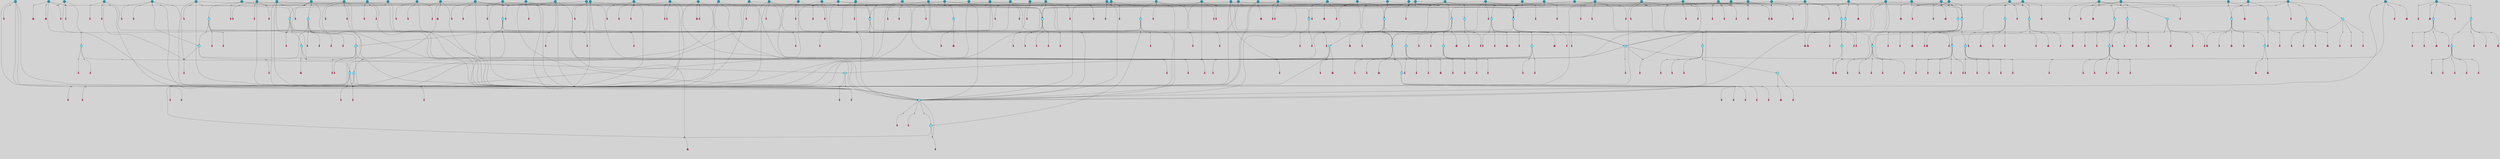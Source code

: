 // File exported with GEGELATI v1.3.1
// On the 2024-04-08 17:42:47
// With the File::TPGGraphDotExporter
digraph{
	graph[pad = "0.212, 0.055" bgcolor = lightgray]
	node[shape=circle style = filled label = ""]
		T4 [fillcolor="#66ddff"]
		T7 [fillcolor="#66ddff"]
		T9 [fillcolor="#66ddff"]
		T24 [fillcolor="#66ddff"]
		T27 [fillcolor="#66ddff"]
		T54 [fillcolor="#66ddff"]
		T96 [fillcolor="#66ddff"]
		T111 [fillcolor="#66ddff"]
		T129 [fillcolor="#66ddff"]
		T159 [fillcolor="#66ddff"]
		T195 [fillcolor="#66ddff"]
		T212 [fillcolor="#66ddff"]
		T242 [fillcolor="#66ddff"]
		T318 [fillcolor="#1199bb"]
		T323 [fillcolor="#66ddff"]
		T324 [fillcolor="#66ddff"]
		T325 [fillcolor="#66ddff"]
		T326 [fillcolor="#1199bb"]
		T327 [fillcolor="#66ddff"]
		T328 [fillcolor="#66ddff"]
		T329 [fillcolor="#66ddff"]
		T330 [fillcolor="#1199bb"]
		T404 [fillcolor="#66ddff"]
		T410 [fillcolor="#66ddff"]
		T421 [fillcolor="#1199bb"]
		T434 [fillcolor="#66ddff"]
		T469 [fillcolor="#66ddff"]
		T488 [fillcolor="#1199bb"]
		T505 [fillcolor="#66ddff"]
		T534 [fillcolor="#1199bb"]
		T552 [fillcolor="#66ddff"]
		T589 [fillcolor="#1199bb"]
		T605 [fillcolor="#66ddff"]
		T650 [fillcolor="#1199bb"]
		T651 [fillcolor="#66ddff"]
		T652 [fillcolor="#66ddff"]
		T653 [fillcolor="#66ddff"]
		T655 [fillcolor="#1199bb"]
		T658 [fillcolor="#1199bb"]
		T662 [fillcolor="#1199bb"]
		T666 [fillcolor="#1199bb"]
		T672 [fillcolor="#1199bb"]
		T693 [fillcolor="#1199bb"]
		T697 [fillcolor="#1199bb"]
		T701 [fillcolor="#66ddff"]
		T703 [fillcolor="#1199bb"]
		T709 [fillcolor="#1199bb"]
		T713 [fillcolor="#66ddff"]
		T721 [fillcolor="#1199bb"]
		T724 [fillcolor="#1199bb"]
		T725 [fillcolor="#66ddff"]
		T726 [fillcolor="#66ddff"]
		T727 [fillcolor="#66ddff"]
		T728 [fillcolor="#1199bb"]
		T729 [fillcolor="#66ddff"]
		T730 [fillcolor="#66ddff"]
		T731 [fillcolor="#66ddff"]
		T732 [fillcolor="#1199bb"]
		T739 [fillcolor="#1199bb"]
		T742 [fillcolor="#1199bb"]
		T744 [fillcolor="#1199bb"]
		T745 [fillcolor="#1199bb"]
		T754 [fillcolor="#1199bb"]
		T766 [fillcolor="#1199bb"]
		T785 [fillcolor="#1199bb"]
		T787 [fillcolor="#1199bb"]
		T788 [fillcolor="#1199bb"]
		T789 [fillcolor="#1199bb"]
		T790 [fillcolor="#66ddff"]
		T791 [fillcolor="#66ddff"]
		T792 [fillcolor="#66ddff"]
		T793 [fillcolor="#1199bb"]
		T794 [fillcolor="#66ddff"]
		T795 [fillcolor="#66ddff"]
		T796 [fillcolor="#66ddff"]
		T797 [fillcolor="#1199bb"]
		T799 [fillcolor="#1199bb"]
		T801 [fillcolor="#1199bb"]
		T802 [fillcolor="#1199bb"]
		T803 [fillcolor="#1199bb"]
		T804 [fillcolor="#1199bb"]
		T322 [fillcolor="#1199bb"]
		T805 [fillcolor="#1199bb"]
		T806 [fillcolor="#1199bb"]
		T807 [fillcolor="#1199bb"]
		T808 [fillcolor="#1199bb"]
		T809 [fillcolor="#1199bb"]
		T811 [fillcolor="#1199bb"]
		T813 [fillcolor="#1199bb"]
		T815 [fillcolor="#1199bb"]
		T819 [fillcolor="#1199bb"]
		T826 [fillcolor="#1199bb"]
		T829 [fillcolor="#1199bb"]
		T834 [fillcolor="#1199bb"]
		T841 [fillcolor="#1199bb"]
		T843 [fillcolor="#1199bb"]
		T845 [fillcolor="#66ddff"]
		T846 [fillcolor="#66ddff"]
		T847 [fillcolor="#1199bb"]
		T848 [fillcolor="#66ddff"]
		T849 [fillcolor="#66ddff"]
		T850 [fillcolor="#66ddff"]
		T786 [fillcolor="#66ddff"]
		T851 [fillcolor="#66ddff"]
		T852 [fillcolor="#1199bb"]
		T853 [fillcolor="#66ddff"]
		T854 [fillcolor="#66ddff"]
		T855 [fillcolor="#66ddff"]
		T856 [fillcolor="#66ddff"]
		T858 [fillcolor="#1199bb"]
		T859 [fillcolor="#1199bb"]
		T862 [fillcolor="#1199bb"]
		T867 [fillcolor="#1199bb"]
		T869 [fillcolor="#1199bb"]
		T873 [fillcolor="#1199bb"]
		T875 [fillcolor="#1199bb"]
		T877 [fillcolor="#1199bb"]
		T879 [fillcolor="#1199bb"]
		T880 [fillcolor="#1199bb"]
		T881 [fillcolor="#1199bb"]
		T882 [fillcolor="#1199bb"]
		T883 [fillcolor="#1199bb"]
		T884 [fillcolor="#1199bb"]
		T885 [fillcolor="#1199bb"]
		T886 [fillcolor="#1199bb"]
		T887 [fillcolor="#1199bb"]
		T596 [fillcolor="#1199bb"]
		T888 [fillcolor="#1199bb"]
		T889 [fillcolor="#1199bb"]
		T890 [fillcolor="#1199bb"]
		T891 [fillcolor="#1199bb"]
		T892 [fillcolor="#1199bb"]
		T893 [fillcolor="#1199bb"]
		P12397 [fillcolor="#cccccc" shape=point] //7|
		I12397 [shape=box style=invis label="0|2&2|4#2|6&#92;n5|3&0|6#0|1&#92;n4|7&2|6#0|5&#92;n7|6&0|7#0|5&#92;n10|7&2|2#1|1&#92;n"]
		P12397 -> I12397[style=invis]
		A8963 [fillcolor="#ff3366" shape=box margin=0.03 width=0 height=0 label="4"]
		T4 -> P12397 -> A8963
		P12398 [fillcolor="#cccccc" shape=point] //0|
		I12398 [shape=box style=invis label="2|5&0|1#0|6&#92;n6|1&2|2#2|7&#92;n8|0&0|3#1|4&#92;n4|3&2|5#2|4&#92;n8|1&2|4#0|0&#92;n6|6&0|1#2|6&#92;n11|7&2|4#2|5&#92;n6|2&2|4#0|2&#92;n8|5&2|4#2|4&#92;n2|1&2|1#2|2&#92;n2|7&2|5#2|6&#92;n9|7&0|5#0|4&#92;n1|2&0|5#2|6&#92;n4|2&2|3#2|7&#92;n3|3&2|1#0|2&#92;n"]
		P12398 -> I12398[style=invis]
		A8964 [fillcolor="#ff3366" shape=box margin=0.03 width=0 height=0 label="5"]
		T4 -> P12398 -> A8964
		P12399 [fillcolor="#cccccc" shape=point] //-3|
		I12399 [shape=box style=invis label="1|6&2|7#0|7&#92;n10|2&0|7#1|3&#92;n9|6&2|7#2|2&#92;n5|3&0|7#0|7&#92;n1|6&2|3#0|0&#92;n2|3&2|3#2|2&#92;n5|1&2|6#0|6&#92;n"]
		P12399 -> I12399[style=invis]
		A8965 [fillcolor="#ff3366" shape=box margin=0.03 width=0 height=0 label="7"]
		T7 -> P12399 -> A8965
		P12400 [fillcolor="#cccccc" shape=point] //5|
		I12400 [shape=box style=invis label="0|5&2|3#0|1&#92;n0|6&2|1#2|4&#92;n6|2&2|6#0|7&#92;n7|4&0|3#0|1&#92;n5|4&0|7#1|6&#92;n9|1&0|5#2|2&#92;n6|3&2|3#1|7&#92;n11|7&2|4#1|6&#92;n2|5&0|1#0|0&#92;n4|7&0|0#0|2&#92;n6|2&0|6#0|0&#92;n2|1&2|6#2|4&#92;n10|0&2|0#1|0&#92;n6|6&2|4#0|6&#92;n"]
		P12400 -> I12400[style=invis]
		A8966 [fillcolor="#ff3366" shape=box margin=0.03 width=0 height=0 label="8"]
		T7 -> P12400 -> A8966
		P12401 [fillcolor="#cccccc" shape=point] //-6|
		I12401 [shape=box style=invis label="11|1&0|7#2|0&#92;n10|4&0|1#1|0&#92;n4|3&2|4#2|1&#92;n0|5&2|0#0|0&#92;n6|1&0|0#0|3&#92;n8|2&2|0#0|4&#92;n11|4&2|0#1|6&#92;n7|0&2|6#2|3&#92;n5|3&2|6#2|0&#92;n2|0&2|0#0|4&#92;n"]
		P12401 -> I12401[style=invis]
		A8967 [fillcolor="#ff3366" shape=box margin=0.03 width=0 height=0 label="9"]
		T9 -> P12401 -> A8967
		P12402 [fillcolor="#cccccc" shape=point] //2|
		I12402 [shape=box style=invis label="6|3&2|7#1|4&#92;n8|6&0|0#2|5&#92;n2|1&0|2#0|3&#92;n8|7&0|6#0|4&#92;n2|1&2|0#0|1&#92;n0|0&2|2#2|3&#92;n6|6&0|7#2|1&#92;n6|1&0|7#2|6&#92;n5|4&2|7#0|4&#92;n0|3&0|4#2|0&#92;n11|0&2|0#2|5&#92;n4|5&2|5#2|4&#92;n5|7&0|6#0|4&#92;n9|7&2|5#0|3&#92;n5|4&2|1#0|3&#92;n5|3&0|1#1|7&#92;n0|4&0|3#2|5&#92;n"]
		P12402 -> I12402[style=invis]
		A8968 [fillcolor="#ff3366" shape=box margin=0.03 width=0 height=0 label="10"]
		T9 -> P12402 -> A8968
		P12403 [fillcolor="#cccccc" shape=point] //-3|
		I12403 [shape=box style=invis label="8|1&2|3#0|5&#92;n0|6&0|5#0|5&#92;n3|7&2|1#0|6&#92;n3|5&0|1#0|0&#92;n9|5&2|0#0|4&#92;n3|5&0|2#0|3&#92;n10|6&2|4#1|0&#92;n9|4&2|7#2|6&#92;n1|7&2|5#2|2&#92;n"]
		P12403 -> I12403[style=invis]
		A8969 [fillcolor="#ff3366" shape=box margin=0.03 width=0 height=0 label="5"]
		T4 -> P12403 -> A8969
		P12404 [fillcolor="#cccccc" shape=point] //1|
		I12404 [shape=box style=invis label="5|1&0|6#2|7&#92;n2|4&0|4#2|2&#92;n0|6&0|5#0|4&#92;n10|6&2|5#1|6&#92;n9|3&0|1#1|7&#92;n10|3&2|2#1|0&#92;n5|0&0|0#2|1&#92;n11|3&2|3#1|5&#92;n10|3&0|1#1|0&#92;n2|4&0|1#0|1&#92;n0|2&0|3#2|4&#92;n9|2&2|1#2|5&#92;n11|7&2|6#2|6&#92;n"]
		P12404 -> I12404[style=invis]
		T24 -> P12404 -> T7
		P12405 [fillcolor="#cccccc" shape=point] //5|
		I12405 [shape=box style=invis label="3|0&2|0#0|1&#92;n3|0&0|7#0|1&#92;n5|3&0|2#2|6&#92;n4|4&2|4#2|6&#92;n11|2&0|7#1|6&#92;n2|7&2|2#2|5&#92;n9|3&2|6#2|7&#92;n7|7&0|0#0|4&#92;n6|1&2|4#2|3&#92;n5|4&2|0#1|6&#92;n1|3&0|7#0|4&#92;n"]
		P12405 -> I12405[style=invis]
		A8970 [fillcolor="#ff3366" shape=box margin=0.03 width=0 height=0 label="7"]
		T24 -> P12405 -> A8970
		P12406 [fillcolor="#cccccc" shape=point] //-2|
		I12406 [shape=box style=invis label="4|1&0|4#0|3&#92;n4|2&0|5#2|0&#92;n5|5&2|6#0|5&#92;n1|4&0|1#0|2&#92;n6|3&2|7#1|5&#92;n0|4&2|0#0|3&#92;n8|5&2|5#1|2&#92;n10|7&2|7#1|1&#92;n3|4&0|0#2|1&#92;n3|6&2|5#2|5&#92;n8|3&0|1#0|7&#92;n10|0&2|7#1|3&#92;n4|1&2|4#0|1&#92;n9|3&2|0#0|4&#92;n3|6&2|0#0|4&#92;n1|2&0|6#2|1&#92;n4|0&2|1#2|2&#92;n"]
		P12406 -> I12406[style=invis]
		A8971 [fillcolor="#ff3366" shape=box margin=0.03 width=0 height=0 label="14"]
		T24 -> P12406 -> A8971
		P12407 [fillcolor="#cccccc" shape=point] //2|
		I12407 [shape=box style=invis label="9|1&2|3#0|1&#92;n5|2&2|0#2|4&#92;n3|6&2|5#2|7&#92;n7|0&2|5#0|4&#92;n1|2&0|3#0|5&#92;n7|3&2|7#0|0&#92;n"]
		P12407 -> I12407[style=invis]
		A8972 [fillcolor="#ff3366" shape=box margin=0.03 width=0 height=0 label="2"]
		T27 -> P12407 -> A8972
		P12408 [fillcolor="#cccccc" shape=point] //-6|
		I12408 [shape=box style=invis label="7|5&0|4#0|4&#92;n11|0&2|5#2|1&#92;n"]
		P12408 -> I12408[style=invis]
		A8973 [fillcolor="#ff3366" shape=box margin=0.03 width=0 height=0 label="3"]
		T27 -> P12408 -> A8973
		P12409 [fillcolor="#cccccc" shape=point] //3|
		I12409 [shape=box style=invis label="7|6&2|4#0|2&#92;n10|3&2|7#1|4&#92;n11|6&0|4#0|1&#92;n7|1&0|0#2|6&#92;n7|6&0|3#2|6&#92;n4|0&2|6#0|1&#92;n4|4&2|5#0|2&#92;n4|6&0|4#2|7&#92;n10|0&2|3#1|5&#92;n2|6&0|5#0|2&#92;n1|0&2|3#0|7&#92;n1|6&2|0#0|5&#92;n6|2&0|1#0|7&#92;n9|2&0|3#2|7&#92;n5|3&0|6#0|6&#92;n1|7&2|5#2|3&#92;n8|1&2|7#0|6&#92;n1|0&2|5#2|1&#92;n7|1&2|2#2|5&#92;n7|4&2|6#0|3&#92;n"]
		P12409 -> I12409[style=invis]
		A8974 [fillcolor="#ff3366" shape=box margin=0.03 width=0 height=0 label="4"]
		T27 -> P12409 -> A8974
		T27 -> P12398
		P12410 [fillcolor="#cccccc" shape=point] //0|
		I12410 [shape=box style=invis label="4|0&0|3#2|7&#92;n10|2&0|3#1|7&#92;n3|5&0|2#0|3&#92;n4|5&0|0#2|1&#92;n10|7&2|0#1|2&#92;n5|3&2|3#1|6&#92;n9|5&2|0#0|4&#92;n5|4&2|7#0|2&#92;n10|3&2|7#1|4&#92;n7|2&0|1#2|6&#92;n8|6&0|5#0|5&#92;n8|7&2|3#0|5&#92;n2|6&2|4#0|0&#92;n"]
		P12410 -> I12410[style=invis]
		A8975 [fillcolor="#ff3366" shape=box margin=0.03 width=0 height=0 label="5"]
		T27 -> P12410 -> A8975
		P12411 [fillcolor="#cccccc" shape=point] //8|
		I12411 [shape=box style=invis label="9|0&0|1#2|0&#92;n10|1&2|5#1|4&#92;n8|2&2|6#0|4&#92;n2|4&2|5#2|3&#92;n4|2&2|2#0|2&#92;n7|5&0|2#0|0&#92;n8|2&2|1#1|3&#92;n8|7&0|7#2|1&#92;n1|1&0|0#0|7&#92;n5|6&2|5#1|0&#92;n6|6&2|5#0|0&#92;n11|4&0|3#2|6&#92;n4|2&2|4#0|7&#92;n5|6&0|1#2|0&#92;n11|3&0|2#0|7&#92;n"]
		P12411 -> I12411[style=invis]
		A8976 [fillcolor="#ff3366" shape=box margin=0.03 width=0 height=0 label="6"]
		T54 -> P12411 -> A8976
		T54 -> P12405
		P12412 [fillcolor="#cccccc" shape=point] //-10|
		I12412 [shape=box style=invis label="3|6&0|0#0|4&#92;n4|1&2|4#0|1&#92;n5|1&0|1#0|4&#92;n5|5&2|6#0|5&#92;n6|5&0|6#0|3&#92;n11|1&2|0#0|1&#92;n0|7&2|0#0|3&#92;n1|2&0|6#0|1&#92;n8|0&0|4#2|0&#92;n0|4&0|7#2|7&#92;n7|0&2|7#1|3&#92;n3|1&0|5#2|5&#92;n5|1&0|4#0|3&#92;n2|2&0|2#0|0&#92;n8|3&0|1#0|7&#92;n3|0&0|3#0|5&#92;n7|2&0|5#2|0&#92;n6|3&2|7#1|5&#92;n4|7&2|7#2|1&#92;n"]
		P12412 -> I12412[style=invis]
		A8977 [fillcolor="#ff3366" shape=box margin=0.03 width=0 height=0 label="14"]
		T54 -> P12412 -> A8977
		T54 -> P12400
		P12413 [fillcolor="#cccccc" shape=point] //6|
		I12413 [shape=box style=invis label="0|5&2|3#0|1&#92;n0|6&2|1#2|4&#92;n9|1&0|5#2|2&#92;n7|4&0|3#0|1&#92;n5|4&0|7#1|6&#92;n2|5&0|1#0|0&#92;n6|3&2|3#1|7&#92;n11|7&2|4#1|6&#92;n6|2&2|6#0|1&#92;n4|7&0|0#0|2&#92;n6|2&0|6#0|0&#92;n9|1&2|6#2|4&#92;n10|0&2|0#1|0&#92;n6|6&2|4#0|6&#92;n"]
		P12413 -> I12413[style=invis]
		A8978 [fillcolor="#ff3366" shape=box margin=0.03 width=0 height=0 label="8"]
		T96 -> P12413 -> A8978
		P12414 [fillcolor="#cccccc" shape=point] //5|
		I12414 [shape=box style=invis label="10|4&0|1#1|0&#92;n4|3&2|4#2|1&#92;n2|0&2|0#0|4&#92;n6|1&0|0#0|3&#92;n8|2&2|0#0|4&#92;n0|0&0|0#0|0&#92;n11|4&2|0#1|6&#92;n7|0&2|6#2|3&#92;n5|3&2|6#2|0&#92;n0|0&2|0#0|0&#92;n"]
		P12414 -> I12414[style=invis]
		A8979 [fillcolor="#ff3366" shape=box margin=0.03 width=0 height=0 label="9"]
		T96 -> P12414 -> A8979
		P12415 [fillcolor="#cccccc" shape=point] //6|
		I12415 [shape=box style=invis label="6|1&2|6#1|7&#92;n10|7&2|0#1|5&#92;n9|4&0|1#2|2&#92;n8|6&0|0#1|0&#92;n"]
		P12415 -> I12415[style=invis]
		A8980 [fillcolor="#ff3366" shape=box margin=0.03 width=0 height=0 label="3"]
		T96 -> P12415 -> A8980
		P12416 [fillcolor="#cccccc" shape=point] //1|
		I12416 [shape=box style=invis label="5|4&0|7#1|6&#92;n0|6&2|1#2|4&#92;n7|4&0|3#0|1&#92;n0|5&2|3#0|1&#92;n9|1&0|5#2|2&#92;n6|3&2|3#1|7&#92;n11|7&2|4#1|6&#92;n2|5&0|1#0|0&#92;n7|5&2|3#1|1&#92;n4|7&0|0#0|2&#92;n6|2&0|6#0|0&#92;n2|1&2|6#2|4&#92;n10|0&2|7#1|0&#92;n6|6&2|4#0|6&#92;n"]
		P12416 -> I12416[style=invis]
		A8981 [fillcolor="#ff3366" shape=box margin=0.03 width=0 height=0 label="8"]
		T96 -> P12416 -> A8981
		T96 -> P12403
		P12417 [fillcolor="#cccccc" shape=point] //-5|
		I12417 [shape=box style=invis label="0|0&2|3#0|2&#92;n10|5&0|6#1|3&#92;n7|3&0|6#2|3&#92;n3|4&0|6#0|6&#92;n10|5&0|2#1|1&#92;n5|0&0|1#0|3&#92;n6|6&2|5#1|5&#92;n7|4&0|2#1|7&#92;n5|7&0|1#2|5&#92;n1|5&0|0#0|3&#92;n7|5&2|1#2|6&#92;n9|0&0|2#0|0&#92;n4|0&2|4#0|0&#92;n4|6&0|0#2|3&#92;n3|1&0|6#2|5&#92;n7|7&2|1#2|3&#92;n9|4&2|2#0|6&#92;n"]
		P12417 -> I12417[style=invis]
		T111 -> P12417 -> T9
		P12418 [fillcolor="#cccccc" shape=point] //7|
		I12418 [shape=box style=invis label="7|4&2|1#2|0&#92;n4|1&2|4#2|3&#92;n5|0&2|0#2|2&#92;n6|1&2|4#2|6&#92;n"]
		P12418 -> I12418[style=invis]
		A8982 [fillcolor="#ff3366" shape=box margin=0.03 width=0 height=0 label="9"]
		T111 -> P12418 -> A8982
		P12419 [fillcolor="#cccccc" shape=point] //2|
		I12419 [shape=box style=invis label="3|0&2|0#0|1&#92;n11|2&0|7#1|6&#92;n8|7&2|4#0|5&#92;n5|3&0|2#2|6&#92;n4|4&2|4#2|6&#92;n3|0&0|7#0|1&#92;n2|7&2|2#2|5&#92;n9|3&2|6#2|7&#92;n7|7&0|0#0|4&#92;n6|1&2|4#1|3&#92;n5|4&2|0#1|6&#92;n1|3&0|7#0|4&#92;n"]
		P12419 -> I12419[style=invis]
		A8983 [fillcolor="#ff3366" shape=box margin=0.03 width=0 height=0 label="7"]
		T111 -> P12419 -> A8983
		T111 -> P12401
		T129 -> P12411
		T129 -> P12405
		P12420 [fillcolor="#cccccc" shape=point] //10|
		I12420 [shape=box style=invis label="4|5&2|7#2|1&#92;n1|7&2|3#0|6&#92;n3|5&2|2#0|3&#92;n10|3&0|7#1|4&#92;n7|1&0|4#2|6&#92;n10|2&0|3#1|7&#92;n9|5&2|0#0|4&#92;n4|0&0|3#2|7&#92;n11|4&2|6#1|2&#92;n5|4&2|7#0|2&#92;n2|6&2|4#0|0&#92;n6|5&0|7#2|1&#92;n5|3&2|3#1|6&#92;n10|7&2|0#1|2&#92;n"]
		P12420 -> I12420[style=invis]
		A8984 [fillcolor="#ff3366" shape=box margin=0.03 width=0 height=0 label="5"]
		T129 -> P12420 -> A8984
		P12421 [fillcolor="#cccccc" shape=point] //5|
		I12421 [shape=box style=invis label="9|4&2|3#1|3&#92;n0|4&2|4#0|5&#92;n6|1&2|6#2|5&#92;n4|0&0|5#2|0&#92;n"]
		P12421 -> I12421[style=invis]
		A8985 [fillcolor="#ff3366" shape=box margin=0.03 width=0 height=0 label="7"]
		T129 -> P12421 -> A8985
		P12422 [fillcolor="#cccccc" shape=point] //6|
		I12422 [shape=box style=invis label="9|4&2|7#0|6&#92;n8|4&0|1#1|0&#92;n1|3&0|0#2|1&#92;n2|4&0|6#2|2&#92;n5|1&2|5#0|7&#92;n3|0&0|3#2|6&#92;n2|2&2|6#0|2&#92;n8|4&0|4#2|2&#92;n5|1&2|4#0|3&#92;n9|4&0|6#0|6&#92;n5|0&2|2#1|5&#92;n11|7&0|0#1|1&#92;n0|4&0|3#0|3&#92;n7|7&2|4#2|5&#92;n1|5&0|1#2|1&#92;n"]
		P12422 -> I12422[style=invis]
		A8986 [fillcolor="#ff3366" shape=box margin=0.03 width=0 height=0 label="1"]
		T129 -> P12422 -> A8986
		P12423 [fillcolor="#cccccc" shape=point] //7|
		I12423 [shape=box style=invis label="7|0&2|1#2|0&#92;n9|7&2|1#1|7&#92;n8|2&0|1#1|0&#92;n6|6&0|2#1|1&#92;n2|2&0|5#0|0&#92;n5|7&0|0#2|1&#92;n5|1&2|5#1|5&#92;n4|7&2|4#2|3&#92;n10|5&2|2#1|5&#92;n1|3&2|2#2|0&#92;n10|2&2|6#1|5&#92;n"]
		P12423 -> I12423[style=invis]
		A8987 [fillcolor="#ff3366" shape=box margin=0.03 width=0 height=0 label="1"]
		T159 -> P12423 -> A8987
		P12424 [fillcolor="#cccccc" shape=point] //7|
		I12424 [shape=box style=invis label="7|4&2|7#0|4&#92;n4|6&0|1#2|5&#92;n2|1&2|3#0|0&#92;n4|3&2|0#0|1&#92;n0|0&2|7#2|7&#92;n7|7&0|5#2|3&#92;n5|0&2|1#2|2&#92;n10|0&0|4#1|2&#92;n4|4&0|7#0|0&#92;n6|7&0|2#0|1&#92;n1|4&2|5#0|4&#92;n"]
		P12424 -> I12424[style=invis]
		A8988 [fillcolor="#ff3366" shape=box margin=0.03 width=0 height=0 label="0"]
		T159 -> P12424 -> A8988
		P12425 [fillcolor="#cccccc" shape=point] //5|
		I12425 [shape=box style=invis label="0|5&2|3#0|1&#92;n0|6&2|1#2|4&#92;n6|2&2|6#0|7&#92;n9|0&2|7#1|1&#92;n7|4&0|3#0|1&#92;n11|7&2|4#1|6&#92;n9|1&0|5#2|2&#92;n5|4&0|7#1|6&#92;n2|5&0|1#0|0&#92;n4|7&0|0#0|2&#92;n6|2&0|6#0|0&#92;n2|1&2|6#2|4&#92;n10|0&0|0#1|0&#92;n6|6&2|4#0|6&#92;n"]
		P12425 -> I12425[style=invis]
		T159 -> P12425 -> T129
		P12426 [fillcolor="#cccccc" shape=point] //5|
		I12426 [shape=box style=invis label="3|0&2|0#2|1&#92;n3|0&0|7#0|1&#92;n5|3&0|2#2|6&#92;n4|4&2|4#2|6&#92;n5|4&2|0#1|6&#92;n2|7&2|2#2|5&#92;n1|3&0|7#0|4&#92;n11|6&2|2#0|7&#92;n7|7&0|0#0|4&#92;n6|1&2|4#2|3&#92;n11|0&0|7#1|6&#92;n9|3&2|6#2|7&#92;n"]
		P12426 -> I12426[style=invis]
		A8989 [fillcolor="#ff3366" shape=box margin=0.03 width=0 height=0 label="7"]
		T195 -> P12426 -> A8989
		P12427 [fillcolor="#cccccc" shape=point] //4|
		I12427 [shape=box style=invis label="7|1&0|6#0|1&#92;n6|7&2|7#1|7&#92;n10|1&2|1#1|1&#92;n9|6&2|2#1|4&#92;n4|7&0|4#2|2&#92;n9|6&0|5#1|1&#92;n10|0&2|6#1|6&#92;n5|1&0|1#2|3&#92;n10|1&0|5#1|0&#92;n3|4&2|3#0|0&#92;n8|2&0|5#2|4&#92;n1|6&2|0#0|0&#92;n2|3&0|1#2|6&#92;n5|2&2|2#1|6&#92;n2|2&0|1#2|1&#92;n3|1&2|7#0|3&#92;n6|7&2|3#0|4&#92;n"]
		P12427 -> I12427[style=invis]
		A8990 [fillcolor="#ff3366" shape=box margin=0.03 width=0 height=0 label="10"]
		T195 -> P12427 -> A8990
		P12428 [fillcolor="#cccccc" shape=point] //-4|
		I12428 [shape=box style=invis label="0|4&0|0#2|7&#92;n8|5&2|4#2|4&#92;n4|3&2|5#2|4&#92;n11|7&2|2#2|5&#92;n6|5&2|2#2|7&#92;n3|2&0|7#0|7&#92;n3|3&2|1#0|3&#92;n2|6&0|3#2|5&#92;n0|1&2|6#2|2&#92;n8|2&0|0#1|6&#92;n0|7&0|5#0|4&#92;n9|5&0|3#2|7&#92;n2|7&2|5#2|6&#92;n9|0&2|0#0|1&#92;n1|2&2|4#0|2&#92;n"]
		P12428 -> I12428[style=invis]
		T195 -> P12428 -> T27
		T195 -> P12424
		P12429 [fillcolor="#cccccc" shape=point] //6|
		I12429 [shape=box style=invis label="9|4&2|7#0|6&#92;n8|4&0|1#1|0&#92;n1|3&0|0#2|1&#92;n2|4&0|6#2|2&#92;n5|1&2|5#0|7&#92;n3|0&0|3#2|6&#92;n2|2&2|6#0|2&#92;n8|4&0|4#2|2&#92;n5|1&2|4#0|3&#92;n9|4&0|6#0|6&#92;n5|0&2|2#1|5&#92;n11|7&0|0#1|1&#92;n0|4&0|3#0|3&#92;n7|7&2|4#2|5&#92;n1|5&0|1#2|1&#92;n"]
		P12429 -> I12429[style=invis]
		A8991 [fillcolor="#ff3366" shape=box margin=0.03 width=0 height=0 label="1"]
		T212 -> P12429 -> A8991
		P12430 [fillcolor="#cccccc" shape=point] //5|
		I12430 [shape=box style=invis label="9|4&2|3#1|3&#92;n0|4&2|4#0|5&#92;n6|1&2|6#2|5&#92;n4|0&0|5#2|0&#92;n"]
		P12430 -> I12430[style=invis]
		A8992 [fillcolor="#ff3366" shape=box margin=0.03 width=0 height=0 label="7"]
		T212 -> P12430 -> A8992
		P12431 [fillcolor="#cccccc" shape=point] //5|
		I12431 [shape=box style=invis label="3|0&2|0#0|1&#92;n3|0&0|7#0|1&#92;n5|3&0|2#2|6&#92;n4|4&2|4#2|6&#92;n11|2&0|7#1|6&#92;n2|7&2|2#2|5&#92;n9|3&2|6#2|7&#92;n7|7&0|0#0|4&#92;n6|1&2|4#2|3&#92;n5|4&2|0#1|6&#92;n1|3&0|7#0|4&#92;n"]
		P12431 -> I12431[style=invis]
		A8993 [fillcolor="#ff3366" shape=box margin=0.03 width=0 height=0 label="7"]
		T212 -> P12431 -> A8993
		P12432 [fillcolor="#cccccc" shape=point] //8|
		I12432 [shape=box style=invis label="9|0&0|1#2|0&#92;n10|1&2|5#1|4&#92;n8|2&2|6#0|4&#92;n2|4&2|5#2|3&#92;n4|2&2|2#0|2&#92;n7|5&0|2#0|0&#92;n8|2&2|1#1|3&#92;n8|7&0|7#2|1&#92;n1|1&0|0#0|7&#92;n5|6&2|5#1|0&#92;n6|6&2|5#0|0&#92;n11|4&0|3#2|6&#92;n4|2&2|4#0|7&#92;n5|6&0|1#2|0&#92;n11|3&0|2#0|7&#92;n"]
		P12432 -> I12432[style=invis]
		A8994 [fillcolor="#ff3366" shape=box margin=0.03 width=0 height=0 label="6"]
		T212 -> P12432 -> A8994
		P12433 [fillcolor="#cccccc" shape=point] //10|
		I12433 [shape=box style=invis label="4|5&2|7#2|1&#92;n1|7&2|3#0|6&#92;n3|5&2|2#0|3&#92;n10|3&0|7#1|4&#92;n7|1&0|4#2|6&#92;n10|2&0|3#1|7&#92;n9|5&2|0#0|4&#92;n4|0&0|3#2|7&#92;n11|4&2|6#1|2&#92;n5|4&2|7#0|2&#92;n2|6&2|4#0|0&#92;n6|5&0|7#2|1&#92;n5|3&2|3#1|6&#92;n10|7&2|0#1|2&#92;n"]
		P12433 -> I12433[style=invis]
		A8995 [fillcolor="#ff3366" shape=box margin=0.03 width=0 height=0 label="5"]
		T212 -> P12433 -> A8995
		P12434 [fillcolor="#cccccc" shape=point] //5|
		I12434 [shape=box style=invis label="1|6&2|7#0|7&#92;n9|2&2|7#2|2&#92;n10|2&0|7#1|3&#92;n5|3&0|7#0|7&#92;n7|0&2|7#2|2&#92;n1|6&2|3#0|0&#92;n2|3&2|3#2|2&#92;n"]
		P12434 -> I12434[style=invis]
		A8996 [fillcolor="#ff3366" shape=box margin=0.03 width=0 height=0 label="7"]
		T242 -> P12434 -> A8996
		P12435 [fillcolor="#cccccc" shape=point] //-8|
		I12435 [shape=box style=invis label="7|5&0|2#2|1&#92;n1|0&2|6#0|0&#92;n7|1&2|6#1|1&#92;n8|7&0|3#1|6&#92;n3|7&2|3#2|4&#92;n"]
		P12435 -> I12435[style=invis]
		A8997 [fillcolor="#ff3366" shape=box margin=0.03 width=0 height=0 label="2"]
		T242 -> P12435 -> A8997
		P12436 [fillcolor="#cccccc" shape=point] //-3|
		I12436 [shape=box style=invis label="1|1&2|1#0|1&#92;n1|4&0|0#2|4&#92;n11|0&2|3#0|2&#92;n11|6&0|4#0|1&#92;n5|2&0|6#1|5&#92;n3|7&2|6#2|7&#92;n7|7&0|1#2|1&#92;n9|5&2|2#2|0&#92;n6|5&2|6#1|4&#92;n0|7&0|5#2|4&#92;n8|1&0|0#2|3&#92;n0|5&0|3#0|5&#92;n2|0&2|4#0|5&#92;n7|5&2|7#1|3&#92;n8|3&0|0#1|2&#92;n"]
		P12436 -> I12436[style=invis]
		A8998 [fillcolor="#ff3366" shape=box margin=0.03 width=0 height=0 label="1"]
		T242 -> P12436 -> A8998
		P12437 [fillcolor="#cccccc" shape=point] //5|
		I12437 [shape=box style=invis label="11|7&2|0#1|7&#92;n1|5&2|4#2|4&#92;n4|3&0|1#0|5&#92;n1|6&0|0#0|4&#92;n8|6&2|4#0|0&#92;n4|0&2|0#0|5&#92;n10|4&2|0#1|0&#92;n4|4&0|5#0|1&#92;n0|7&2|1#0|5&#92;n0|6&2|3#2|0&#92;n9|6&2|5#1|3&#92;n"]
		P12437 -> I12437[style=invis]
		T318 -> P12437 -> T195
		P12438 [fillcolor="#cccccc" shape=point] //-9|
		I12438 [shape=box style=invis label="4|7&2|6#0|5&#92;n11|3&0|2#2|6&#92;n10|2&2|4#1|6&#92;n3|0&2|6#2|7&#92;n4|3&0|5#0|7&#92;n2|3&0|7#0|7&#92;n10|6&0|7#1|5&#92;n10|1&2|2#1|1&#92;n1|7&0|3#2|6&#92;n"]
		P12438 -> I12438[style=invis]
		A8999 [fillcolor="#ff3366" shape=box margin=0.03 width=0 height=0 label="4"]
		T318 -> P12438 -> A8999
		P12439 [fillcolor="#cccccc" shape=point] //7|
		I12439 [shape=box style=invis label="7|2&0|4#1|3&#92;n7|7&0|0#0|4&#92;n4|4&2|4#2|6&#92;n2|3&2|2#2|5&#92;n8|0&0|2#2|1&#92;n9|3&2|6#2|7&#92;n6|4&2|4#2|3&#92;n3|3&2|0#0|1&#92;n6|4&2|0#1|6&#92;n5|3&0|7#0|4&#92;n"]
		P12439 -> I12439[style=invis]
		A9000 [fillcolor="#ff3366" shape=box margin=0.03 width=0 height=0 label="7"]
		T318 -> P12439 -> A9000
		P12440 [fillcolor="#cccccc" shape=point] //-6|
		I12440 [shape=box style=invis label="9|0&2|0#0|1&#92;n3|2&0|2#0|3&#92;n5|4&0|5#1|7&#92;n2|1&0|4#0|3&#92;n9|2&2|0#2|4&#92;n7|6&0|4#0|2&#92;n2|3&0|6#2|6&#92;n1|2&0|3#2|0&#92;n"]
		P12440 -> I12440[style=invis]
		T318 -> P12440 -> T54
		P12441 [fillcolor="#cccccc" shape=point] //-2|
		I12441 [shape=box style=invis label="1|3&0|2#0|7&#92;n6|1&0|7#0|0&#92;n6|1&2|4#1|7&#92;n3|0&2|3#0|3&#92;n0|2&0|7#2|6&#92;n"]
		P12441 -> I12441[style=invis]
		T318 -> P12441 -> T195
		P12442 [fillcolor="#cccccc" shape=point] //-9|
		I12442 [shape=box style=invis label="2|0&2|0#2|1&#92;n4|4&2|4#2|6&#92;n9|1&0|3#1|7&#92;n5|3&0|2#2|6&#92;n2|7&2|2#2|5&#92;n5|4&2|0#1|6&#92;n3|0&0|7#0|1&#92;n1|3&0|7#0|4&#92;n11|6&2|2#0|7&#92;n7|7&0|0#0|4&#92;n11|0&0|7#1|6&#92;n9|3&2|6#2|7&#92;n"]
		P12442 -> I12442[style=invis]
		A9001 [fillcolor="#ff3366" shape=box margin=0.03 width=0 height=0 label="7"]
		T323 -> P12442 -> A9001
		P12443 [fillcolor="#cccccc" shape=point] //-4|
		I12443 [shape=box style=invis label="4|1&0|4#2|6&#92;n1|2&2|2#2|0&#92;n1|2&2|0#0|6&#92;n8|4&2|3#2|5&#92;n5|5&2|1#1|0&#92;n"]
		P12443 -> I12443[style=invis]
		A9002 [fillcolor="#ff3366" shape=box margin=0.03 width=0 height=0 label="12"]
		T324 -> P12443 -> A9002
		P12444 [fillcolor="#cccccc" shape=point] //8|
		I12444 [shape=box style=invis label="9|7&0|5#2|5&#92;n3|3&2|3#0|2&#92;n9|5&2|2#1|0&#92;n2|3&0|6#0|3&#92;n4|4&2|5#2|7&#92;n11|3&2|0#1|5&#92;n6|6&2|1#2|2&#92;n4|6&0|1#2|2&#92;n2|5&2|7#2|2&#92;n7|7&2|2#2|3&#92;n6|5&0|3#2|6&#92;n6|7&0|6#0|2&#92;n"]
		P12444 -> I12444[style=invis]
		A9003 [fillcolor="#ff3366" shape=box margin=0.03 width=0 height=0 label="14"]
		T323 -> P12444 -> A9003
		P12445 [fillcolor="#cccccc" shape=point] //-8|
		I12445 [shape=box style=invis label="7|5&0|4#2|4&#92;n"]
		P12445 -> I12445[style=invis]
		A9004 [fillcolor="#ff3366" shape=box margin=0.03 width=0 height=0 label="3"]
		T323 -> P12445 -> A9004
		P12446 [fillcolor="#cccccc" shape=point] //4|
		I12446 [shape=box style=invis label="4|3&0|6#0|3&#92;n5|7&2|3#2|2&#92;n5|6&0|7#1|2&#92;n1|4&2|6#0|3&#92;n8|4&2|1#2|5&#92;n9|5&2|4#1|4&#92;n2|4&0|5#0|7&#92;n10|0&0|6#1|3&#92;n3|0&0|6#0|2&#92;n2|7&2|7#2|6&#92;n5|2&0|5#1|5&#92;n10|4&2|5#1|7&#92;n4|0&0|4#2|4&#92;n11|1&0|4#2|6&#92;n10|6&2|0#1|4&#92;n9|7&0|3#1|4&#92;n4|5&2|7#0|6&#92;n11|5&2|6#2|3&#92;n0|3&0|5#0|1&#92;n"]
		P12446 -> I12446[style=invis]
		A9005 [fillcolor="#ff3366" shape=box margin=0.03 width=0 height=0 label="13"]
		T323 -> P12446 -> A9005
		P12447 [fillcolor="#cccccc" shape=point] //-3|
		I12447 [shape=box style=invis label="4|5&0|0#0|0&#92;n4|7&0|0#0|2&#92;n0|6&2|1#2|4&#92;n9|1&0|5#2|2&#92;n10|0&2|0#1|0&#92;n6|6&2|4#0|6&#92;n2|5&0|1#0|0&#92;n6|3&2|3#1|7&#92;n11|7&2|4#1|6&#92;n6|2&2|6#0|1&#92;n6|2&0|0#0|0&#92;n9|1&2|6#2|4&#92;n10|4&0|3#1|1&#92;n5|4&2|7#1|6&#92;n"]
		P12447 -> I12447[style=invis]
		T326 -> P12447 -> T323
		P12448 [fillcolor="#cccccc" shape=point] //2|
		I12448 [shape=box style=invis label="4|1&0|4#2|6&#92;n5|5&2|1#1|0&#92;n1|0&2|0#0|6&#92;n8|4&2|3#2|5&#92;n"]
		P12448 -> I12448[style=invis]
		T323 -> P12448 -> T324
		P12449 [fillcolor="#cccccc" shape=point] //5|
		I12449 [shape=box style=invis label="0|5&2|3#0|1&#92;n0|6&2|1#2|4&#92;n6|2&2|6#0|7&#92;n7|4&0|3#0|1&#92;n5|4&0|7#1|6&#92;n9|1&0|5#2|2&#92;n6|3&2|3#1|7&#92;n11|7&2|4#1|6&#92;n2|5&0|1#0|0&#92;n4|7&0|0#0|2&#92;n6|2&0|6#0|0&#92;n2|1&2|6#2|4&#92;n10|0&2|0#1|0&#92;n6|6&2|4#0|6&#92;n"]
		P12449 -> I12449[style=invis]
		A9006 [fillcolor="#ff3366" shape=box margin=0.03 width=0 height=0 label="8"]
		T325 -> P12449 -> A9006
		P12450 [fillcolor="#cccccc" shape=point] //-3|
		I12450 [shape=box style=invis label="1|6&2|7#0|7&#92;n10|2&0|7#1|3&#92;n9|6&2|7#2|2&#92;n5|3&0|7#0|7&#92;n1|6&2|3#0|0&#92;n2|3&2|3#2|2&#92;n5|1&2|6#0|6&#92;n"]
		P12450 -> I12450[style=invis]
		A9007 [fillcolor="#ff3366" shape=box margin=0.03 width=0 height=0 label="7"]
		T325 -> P12450 -> A9007
		P12451 [fillcolor="#cccccc" shape=point] //1|
		I12451 [shape=box style=invis label="0|4&0|1#0|1&#92;n10|5&2|5#1|6&#92;n7|7&2|5#2|2&#92;n9|5&0|7#2|7&#92;n8|4&0|3#2|7&#92;n11|0&2|3#0|5&#92;n7|0&0|0#0|1&#92;n4|2&0|4#0|5&#92;n5|1&0|6#2|7&#92;n11|3&0|7#1|3&#92;n"]
		P12451 -> I12451[style=invis]
		T326 -> P12451 -> T325
		P12452 [fillcolor="#cccccc" shape=point] //6|
		I12452 [shape=box style=invis label="3|0&2|7#2|2&#92;n3|2&0|4#2|5&#92;n5|1&0|2#1|0&#92;n8|7&0|1#2|0&#92;n8|5&0|3#0|6&#92;n0|2&0|2#2|3&#92;n1|5&2|5#0|5&#92;n5|6&0|6#0|7&#92;n6|7&0|0#2|6&#92;n1|2&2|3#0|0&#92;n7|7&2|3#0|4&#92;n0|7&2|7#0|6&#92;n1|0&2|2#2|7&#92;n4|4&0|1#0|0&#92;n"]
		P12452 -> I12452[style=invis]
		A9008 [fillcolor="#ff3366" shape=box margin=0.03 width=0 height=0 label="11"]
		T324 -> P12452 -> A9008
		P12453 [fillcolor="#cccccc" shape=point] //4|
		I12453 [shape=box style=invis label="4|3&0|6#0|3&#92;n5|7&2|3#2|2&#92;n5|6&0|7#1|2&#92;n1|4&2|6#0|3&#92;n8|4&2|1#2|5&#92;n9|5&2|4#1|4&#92;n2|4&0|5#0|7&#92;n10|0&0|6#1|3&#92;n3|0&0|6#0|2&#92;n2|7&2|7#2|6&#92;n5|2&0|5#1|5&#92;n10|4&2|5#1|7&#92;n4|0&0|4#2|4&#92;n11|1&0|4#2|6&#92;n10|6&2|0#1|4&#92;n9|7&0|3#1|4&#92;n4|5&2|7#0|6&#92;n11|5&2|6#2|3&#92;n0|3&0|5#0|1&#92;n"]
		P12453 -> I12453[style=invis]
		A9009 [fillcolor="#ff3366" shape=box margin=0.03 width=0 height=0 label="13"]
		T326 -> P12453 -> A9009
		P12454 [fillcolor="#cccccc" shape=point] //-4|
		I12454 [shape=box style=invis label="4|1&0|4#2|6&#92;n1|2&2|2#2|0&#92;n1|2&2|0#0|6&#92;n8|4&2|3#2|5&#92;n5|5&2|1#1|0&#92;n"]
		P12454 -> I12454[style=invis]
		A9010 [fillcolor="#ff3366" shape=box margin=0.03 width=0 height=0 label="12"]
		T327 -> P12454 -> A9010
		P12455 [fillcolor="#cccccc" shape=point] //-9|
		I12455 [shape=box style=invis label="2|0&2|0#2|1&#92;n4|4&2|4#2|6&#92;n9|1&0|3#1|7&#92;n5|3&0|2#2|6&#92;n2|7&2|2#2|5&#92;n5|4&2|0#1|6&#92;n3|0&0|7#0|1&#92;n1|3&0|7#0|4&#92;n11|6&2|2#0|7&#92;n7|7&0|0#0|4&#92;n11|0&0|7#1|6&#92;n9|3&2|6#2|7&#92;n"]
		P12455 -> I12455[style=invis]
		A9011 [fillcolor="#ff3366" shape=box margin=0.03 width=0 height=0 label="7"]
		T328 -> P12455 -> A9011
		P12456 [fillcolor="#cccccc" shape=point] //6|
		I12456 [shape=box style=invis label="3|0&2|7#2|2&#92;n3|2&0|4#2|5&#92;n5|1&0|2#1|0&#92;n8|7&0|1#2|0&#92;n8|5&0|3#0|6&#92;n0|2&0|2#2|3&#92;n1|5&2|5#0|5&#92;n5|6&0|6#0|7&#92;n6|7&0|0#2|6&#92;n1|2&2|3#0|0&#92;n7|7&2|3#0|4&#92;n0|7&2|7#0|6&#92;n1|0&2|2#2|7&#92;n4|4&0|1#0|0&#92;n"]
		P12456 -> I12456[style=invis]
		A9012 [fillcolor="#ff3366" shape=box margin=0.03 width=0 height=0 label="11"]
		T327 -> P12456 -> A9012
		P12457 [fillcolor="#cccccc" shape=point] //2|
		I12457 [shape=box style=invis label="4|1&0|4#2|6&#92;n5|5&2|1#1|0&#92;n1|0&2|0#0|6&#92;n8|4&2|3#2|5&#92;n"]
		P12457 -> I12457[style=invis]
		T328 -> P12457 -> T327
		P12458 [fillcolor="#cccccc" shape=point] //-3|
		I12458 [shape=box style=invis label="4|5&0|0#0|0&#92;n4|7&0|0#0|2&#92;n0|6&2|1#2|4&#92;n9|1&0|5#2|2&#92;n10|0&2|0#1|0&#92;n6|6&2|4#0|6&#92;n2|5&0|1#0|0&#92;n6|3&2|3#1|7&#92;n11|7&2|4#1|6&#92;n6|2&2|6#0|1&#92;n6|2&0|0#0|0&#92;n9|1&2|6#2|4&#92;n10|4&0|3#1|1&#92;n5|4&2|7#1|6&#92;n"]
		P12458 -> I12458[style=invis]
		T330 -> P12458 -> T328
		P12459 [fillcolor="#cccccc" shape=point] //5|
		I12459 [shape=box style=invis label="0|5&2|3#0|1&#92;n0|6&2|1#2|4&#92;n6|2&2|6#0|7&#92;n7|4&0|3#0|1&#92;n5|4&0|7#1|6&#92;n9|1&0|5#2|2&#92;n6|3&2|3#1|7&#92;n11|7&2|4#1|6&#92;n2|5&0|1#0|0&#92;n4|7&0|0#0|2&#92;n6|2&0|6#0|0&#92;n2|1&2|6#2|4&#92;n10|0&2|0#1|0&#92;n6|6&2|4#0|6&#92;n"]
		P12459 -> I12459[style=invis]
		A9013 [fillcolor="#ff3366" shape=box margin=0.03 width=0 height=0 label="8"]
		T329 -> P12459 -> A9013
		P12460 [fillcolor="#cccccc" shape=point] //8|
		I12460 [shape=box style=invis label="9|7&0|5#2|5&#92;n3|3&2|3#0|2&#92;n9|5&2|2#1|0&#92;n2|3&0|6#0|3&#92;n4|4&2|5#2|7&#92;n11|3&2|0#1|5&#92;n6|6&2|1#2|2&#92;n4|6&0|1#2|2&#92;n2|5&2|7#2|2&#92;n7|7&2|2#2|3&#92;n6|5&0|3#2|6&#92;n6|7&0|6#0|2&#92;n"]
		P12460 -> I12460[style=invis]
		A9014 [fillcolor="#ff3366" shape=box margin=0.03 width=0 height=0 label="14"]
		T328 -> P12460 -> A9014
		P12461 [fillcolor="#cccccc" shape=point] //-3|
		I12461 [shape=box style=invis label="1|6&2|7#0|7&#92;n10|2&0|7#1|3&#92;n9|6&2|7#2|2&#92;n5|3&0|7#0|7&#92;n1|6&2|3#0|0&#92;n2|3&2|3#2|2&#92;n5|1&2|6#0|6&#92;n"]
		P12461 -> I12461[style=invis]
		A9015 [fillcolor="#ff3366" shape=box margin=0.03 width=0 height=0 label="7"]
		T329 -> P12461 -> A9015
		P12462 [fillcolor="#cccccc" shape=point] //-8|
		I12462 [shape=box style=invis label="7|5&0|4#2|4&#92;n"]
		P12462 -> I12462[style=invis]
		A9016 [fillcolor="#ff3366" shape=box margin=0.03 width=0 height=0 label="3"]
		T328 -> P12462 -> A9016
		P12463 [fillcolor="#cccccc" shape=point] //4|
		I12463 [shape=box style=invis label="4|3&0|6#0|3&#92;n5|7&2|3#2|2&#92;n5|6&0|7#1|2&#92;n1|4&2|6#0|3&#92;n8|4&2|1#2|5&#92;n9|5&2|4#1|4&#92;n2|4&0|5#0|7&#92;n10|0&0|6#1|3&#92;n3|0&0|6#0|2&#92;n2|7&2|7#2|6&#92;n5|2&0|5#1|5&#92;n10|4&2|5#1|7&#92;n4|0&0|4#2|4&#92;n11|1&0|4#2|6&#92;n10|6&2|0#1|4&#92;n9|7&0|3#1|4&#92;n4|5&2|7#0|6&#92;n11|5&2|6#2|3&#92;n0|3&0|5#0|1&#92;n"]
		P12463 -> I12463[style=invis]
		A9017 [fillcolor="#ff3366" shape=box margin=0.03 width=0 height=0 label="13"]
		T328 -> P12463 -> A9017
		P12464 [fillcolor="#cccccc" shape=point] //1|
		I12464 [shape=box style=invis label="0|4&0|1#0|1&#92;n10|5&2|5#1|6&#92;n7|7&2|5#2|2&#92;n9|5&0|7#2|7&#92;n8|4&0|3#2|7&#92;n11|0&2|3#0|5&#92;n7|0&0|0#0|1&#92;n4|2&0|4#0|5&#92;n5|1&0|6#2|7&#92;n11|3&0|7#1|3&#92;n"]
		P12464 -> I12464[style=invis]
		T330 -> P12464 -> T329
		P12465 [fillcolor="#cccccc" shape=point] //4|
		I12465 [shape=box style=invis label="4|3&0|6#0|3&#92;n5|7&2|3#2|2&#92;n5|6&0|7#1|2&#92;n1|4&2|6#0|3&#92;n8|4&2|1#2|5&#92;n9|5&2|4#1|4&#92;n2|4&0|5#0|7&#92;n10|0&0|6#1|3&#92;n3|0&0|6#0|2&#92;n2|7&2|7#2|6&#92;n5|2&0|5#1|5&#92;n10|4&2|5#1|7&#92;n4|0&0|4#2|4&#92;n11|1&0|4#2|6&#92;n10|6&2|0#1|4&#92;n9|7&0|3#1|4&#92;n4|5&2|7#0|6&#92;n11|5&2|6#2|3&#92;n0|3&0|5#0|1&#92;n"]
		P12465 -> I12465[style=invis]
		A9018 [fillcolor="#ff3366" shape=box margin=0.03 width=0 height=0 label="13"]
		T330 -> P12465 -> A9018
		P12466 [fillcolor="#cccccc" shape=point] //-5|
		I12466 [shape=box style=invis label="5|6&2|2#2|3&#92;n10|0&0|3#1|5&#92;n3|0&0|1#0|7&#92;n11|1&2|0#1|1&#92;n2|3&0|7#0|7&#92;n9|6&0|7#1|1&#92;n5|7&0|1#0|7&#92;n10|2&2|4#1|6&#92;n11|2&0|2#2|6&#92;n6|4&2|1#0|0&#92;n"]
		P12466 -> I12466[style=invis]
		A9019 [fillcolor="#ff3366" shape=box margin=0.03 width=0 height=0 label="4"]
		T404 -> P12466 -> A9019
		P12467 [fillcolor="#cccccc" shape=point] //-5|
		I12467 [shape=box style=invis label="3|0&2|3#0|2&#92;n11|1&0|2#0|6&#92;n"]
		P12467 -> I12467[style=invis]
		T404 -> P12467 -> T111
		P12468 [fillcolor="#cccccc" shape=point] //4|
		I12468 [shape=box style=invis label="9|2&0|6#2|1&#92;n11|5&0|1#2|0&#92;n2|4&0|4#2|1&#92;n5|0&2|4#0|2&#92;n"]
		P12468 -> I12468[style=invis]
		A9020 [fillcolor="#ff3366" shape=box margin=0.03 width=0 height=0 label="3"]
		T404 -> P12468 -> A9020
		P12469 [fillcolor="#cccccc" shape=point] //3|
		I12469 [shape=box style=invis label="7|2&0|2#2|4&#92;n10|1&0|2#1|7&#92;n8|6&0|0#1|0&#92;n9|0&0|2#2|2&#92;n"]
		P12469 -> I12469[style=invis]
		A9021 [fillcolor="#ff3366" shape=box margin=0.03 width=0 height=0 label="3"]
		T404 -> P12469 -> A9021
		P12470 [fillcolor="#cccccc" shape=point] //-6|
		I12470 [shape=box style=invis label="11|1&0|7#2|0&#92;n7|0&2|6#2|3&#92;n0|5&2|0#0|0&#92;n6|1&0|0#0|3&#92;n8|2&2|0#0|4&#92;n11|4&2|0#1|6&#92;n10|4&0|1#1|0&#92;n5|3&2|6#2|0&#92;n10|0&2|0#1|4&#92;n"]
		P12470 -> I12470[style=invis]
		A9022 [fillcolor="#ff3366" shape=box margin=0.03 width=0 height=0 label="9"]
		T404 -> P12470 -> A9022
		P12471 [fillcolor="#cccccc" shape=point] //-3|
		I12471 [shape=box style=invis label="1|6&2|7#0|7&#92;n10|2&0|7#1|3&#92;n9|6&2|7#2|2&#92;n5|3&0|7#0|7&#92;n1|6&2|3#0|0&#92;n2|3&2|3#2|2&#92;n5|1&2|6#0|6&#92;n"]
		P12471 -> I12471[style=invis]
		A9023 [fillcolor="#ff3366" shape=box margin=0.03 width=0 height=0 label="7"]
		T410 -> P12471 -> A9023
		P12472 [fillcolor="#cccccc" shape=point] //5|
		I12472 [shape=box style=invis label="0|5&2|3#0|1&#92;n0|6&2|1#2|4&#92;n6|2&2|6#0|7&#92;n7|4&0|3#0|1&#92;n5|4&0|7#1|6&#92;n9|1&0|5#2|2&#92;n6|3&2|3#1|7&#92;n11|7&2|4#1|6&#92;n2|5&0|1#0|0&#92;n4|7&0|0#0|2&#92;n6|2&0|6#0|0&#92;n2|1&2|6#2|4&#92;n10|0&2|0#1|0&#92;n6|6&2|4#0|6&#92;n"]
		P12472 -> I12472[style=invis]
		A9024 [fillcolor="#ff3366" shape=box margin=0.03 width=0 height=0 label="8"]
		T410 -> P12472 -> A9024
		T421 -> P12466
		T421 -> P12467
		T421 -> P12468
		T421 -> P12470
		P12473 [fillcolor="#cccccc" shape=point] //-8|
		I12473 [shape=box style=invis label="4|4&0|3#2|6&#92;n5|0&2|3#2|2&#92;n4|1&2|4#0|3&#92;n3|7&0|6#0|4&#92;n"]
		P12473 -> I12473[style=invis]
		A9025 [fillcolor="#ff3366" shape=box margin=0.03 width=0 height=0 label="9"]
		T421 -> P12473 -> A9025
		P12474 [fillcolor="#cccccc" shape=point] //-8|
		I12474 [shape=box style=invis label="7|5&0|4#2|4&#92;n"]
		P12474 -> I12474[style=invis]
		A9026 [fillcolor="#ff3366" shape=box margin=0.03 width=0 height=0 label="3"]
		T434 -> P12474 -> A9026
		P12475 [fillcolor="#cccccc" shape=point] //6|
		I12475 [shape=box style=invis label="5|5&2|4#1|6&#92;n4|4&2|4#0|3&#92;n11|3&0|2#1|0&#92;n1|6&0|2#2|1&#92;n10|6&2|1#1|2&#92;n4|1&0|0#0|6&#92;n1|0&2|4#0|1&#92;n3|3&2|2#0|5&#92;n0|4&0|3#0|7&#92;n10|5&2|4#1|1&#92;n0|4&0|7#0|2&#92;n8|6&0|2#2|4&#92;n10|3&0|0#1|7&#92;n9|2&2|3#0|7&#92;n9|7&0|6#2|2&#92;n3|2&0|5#0|1&#92;n2|4&2|7#0|5&#92;n"]
		P12475 -> I12475[style=invis]
		T434 -> P12475 -> T404
		P12476 [fillcolor="#cccccc" shape=point] //4|
		I12476 [shape=box style=invis label="7|1&0|3#1|7&#92;n10|6&2|1#1|6&#92;n8|0&0|1#0|3&#92;n5|2&0|6#0|5&#92;n"]
		P12476 -> I12476[style=invis]
		A9027 [fillcolor="#ff3366" shape=box margin=0.03 width=0 height=0 label="3"]
		T434 -> P12476 -> A9027
		P12477 [fillcolor="#cccccc" shape=point] //10|
		I12477 [shape=box style=invis label="9|6&0|1#2|4&#92;n10|5&0|2#1|6&#92;n2|6&2|7#2|1&#92;n7|4&2|5#2|0&#92;n2|4&2|4#0|1&#92;n8|6&2|5#2|3&#92;n8|0&2|7#2|1&#92;n"]
		P12477 -> I12477[style=invis]
		T469 -> P12477 -> T24
		P12478 [fillcolor="#cccccc" shape=point] //-10|
		I12478 [shape=box style=invis label="1|5&0|5#0|3&#92;n10|7&2|2#1|5&#92;n2|0&2|2#2|6&#92;n3|1&0|0#2|2&#92;n"]
		P12478 -> I12478[style=invis]
		T469 -> P12478 -> T434
		P12479 [fillcolor="#cccccc" shape=point] //9|
		I12479 [shape=box style=invis label="11|0&2|0#1|1&#92;n3|6&0|6#0|0&#92;n1|4&0|0#2|4&#92;n7|5&2|2#1|3&#92;n11|7&2|6#1|7&#92;n5|2&0|6#1|5&#92;n9|5&0|6#0|3&#92;n2|2&2|7#0|5&#92;n9|3&2|2#2|0&#92;n11|0&2|7#0|1&#92;n1|1&2|0#0|1&#92;n6|6&0|6#1|2&#92;n9|7&0|1#0|3&#92;n2|0&2|4#2|5&#92;n2|4&2|2#0|0&#92;n6|1&2|1#1|7&#92;n10|7&2|5#1|6&#92;n11|5&2|7#2|4&#92;n"]
		P12479 -> I12479[style=invis]
		A9028 [fillcolor="#ff3366" shape=box margin=0.03 width=0 height=0 label="1"]
		T469 -> P12479 -> A9028
		P12480 [fillcolor="#cccccc" shape=point] //9|
		I12480 [shape=box style=invis label="0|5&2|3#0|1&#92;n0|6&2|1#2|4&#92;n6|2&2|6#0|1&#92;n7|7&0|1#1|4&#92;n7|4&0|3#0|1&#92;n5|4&0|7#1|6&#92;n9|1&0|5#2|2&#92;n6|2&0|6#0|0&#92;n11|7&2|4#1|6&#92;n2|5&0|1#0|0&#92;n4|7&0|0#0|2&#92;n6|3&2|3#1|7&#92;n2|1&2|6#2|4&#92;n10|0&2|0#1|0&#92;n6|6&2|4#0|6&#92;n"]
		P12480 -> I12480[style=invis]
		A9029 [fillcolor="#ff3366" shape=box margin=0.03 width=0 height=0 label="8"]
		T469 -> P12480 -> A9029
		T469 -> P12404
		P12481 [fillcolor="#cccccc" shape=point] //6|
		I12481 [shape=box style=invis label="7|0&2|5#1|2&#92;n10|6&2|1#1|3&#92;n7|5&0|2#0|7&#92;n10|7&0|1#1|5&#92;n4|6&2|5#0|5&#92;n4|4&0|7#2|7&#92;n"]
		P12481 -> I12481[style=invis]
		A9030 [fillcolor="#ff3366" shape=box margin=0.03 width=0 height=0 label="7"]
		T488 -> P12481 -> A9030
		P12482 [fillcolor="#cccccc" shape=point] //-2|
		I12482 [shape=box style=invis label="3|0&2|0#0|1&#92;n4|1&0|3#2|2&#92;n11|2&0|7#1|6&#92;n8|7&2|4#0|5&#92;n6|1&2|4#1|3&#92;n4|4&2|4#2|6&#92;n3|0&0|7#0|1&#92;n9|3&2|6#2|7&#92;n7|7&0|0#0|4&#92;n5|3&0|2#2|6&#92;n5|4&2|0#1|6&#92;n1|3&0|7#0|4&#92;n"]
		P12482 -> I12482[style=invis]
		A9031 [fillcolor="#ff3366" shape=box margin=0.03 width=0 height=0 label="7"]
		T488 -> P12482 -> A9031
		P12483 [fillcolor="#cccccc" shape=point] //0|
		I12483 [shape=box style=invis label="5|5&0|1#2|1&#92;n8|5&2|1#1|1&#92;n5|0&0|3#0|0&#92;n11|7&2|4#0|1&#92;n3|0&0|7#0|0&#92;n"]
		P12483 -> I12483[style=invis]
		A9032 [fillcolor="#ff3366" shape=box margin=0.03 width=0 height=0 label="3"]
		T488 -> P12483 -> A9032
		P12484 [fillcolor="#cccccc" shape=point] //7|
		I12484 [shape=box style=invis label="11|4&2|0#1|6&#92;n7|0&2|6#2|3&#92;n0|5&2|0#0|0&#92;n3|4&0|1#0|3&#92;n6|1&0|0#0|3&#92;n8|2&2|0#0|4&#92;n11|1&0|7#2|0&#92;n10|4&0|1#1|0&#92;n5|3&2|6#2|0&#92;n10|0&2|0#1|2&#92;n"]
		P12484 -> I12484[style=invis]
		A9033 [fillcolor="#ff3366" shape=box margin=0.03 width=0 height=0 label="9"]
		T488 -> P12484 -> A9033
		T488 -> P12467
		P12485 [fillcolor="#cccccc" shape=point] //-6|
		I12485 [shape=box style=invis label="11|1&0|7#2|0&#92;n10|4&0|1#1|0&#92;n4|3&2|4#2|1&#92;n0|5&2|0#0|0&#92;n6|1&0|0#0|3&#92;n8|2&2|0#0|4&#92;n11|4&2|0#1|6&#92;n7|0&2|6#2|3&#92;n5|3&2|6#2|0&#92;n2|0&2|0#0|4&#92;n"]
		P12485 -> I12485[style=invis]
		A9034 [fillcolor="#ff3366" shape=box margin=0.03 width=0 height=0 label="9"]
		T505 -> P12485 -> A9034
		P12486 [fillcolor="#cccccc" shape=point] //2|
		I12486 [shape=box style=invis label="6|3&2|7#1|4&#92;n8|6&0|0#2|5&#92;n2|1&0|2#0|3&#92;n8|7&0|6#0|4&#92;n2|1&2|0#0|1&#92;n0|0&2|2#2|3&#92;n6|6&0|7#2|1&#92;n6|1&0|7#2|6&#92;n5|4&2|7#0|4&#92;n0|3&0|4#2|0&#92;n11|0&2|0#2|5&#92;n4|5&2|5#2|4&#92;n5|7&0|6#0|4&#92;n9|7&2|5#0|3&#92;n5|4&2|1#0|3&#92;n5|3&0|1#1|7&#92;n0|4&0|3#2|5&#92;n"]
		P12486 -> I12486[style=invis]
		A9035 [fillcolor="#ff3366" shape=box margin=0.03 width=0 height=0 label="10"]
		T505 -> P12486 -> A9035
		P12487 [fillcolor="#cccccc" shape=point] //-9|
		I12487 [shape=box style=invis label="4|1&2|6#0|5&#92;n0|4&2|7#0|4&#92;n8|1&0|7#1|0&#92;n8|4&0|2#0|5&#92;n4|7&2|1#2|4&#92;n5|1&0|5#2|3&#92;n0|1&2|6#2|3&#92;n9|0&0|7#1|6&#92;n8|3&0|2#0|5&#92;n9|5&2|3#1|2&#92;n4|3&0|2#0|4&#92;n3|5&2|5#2|4&#92;n7|3&0|6#1|3&#92;n1|1&2|5#2|4&#92;n11|3&0|2#1|2&#92;n"]
		P12487 -> I12487[style=invis]
		T534 -> P12487 -> T159
		P12488 [fillcolor="#cccccc" shape=point] //6|
		I12488 [shape=box style=invis label="11|3&2|5#0|5&#92;n7|7&0|3#1|3&#92;n9|7&2|3#0|7&#92;n5|0&0|3#0|0&#92;n"]
		P12488 -> I12488[style=invis]
		A9036 [fillcolor="#ff3366" shape=box margin=0.03 width=0 height=0 label="0"]
		T534 -> P12488 -> A9036
		T534 -> P12467
		P12489 [fillcolor="#cccccc" shape=point] //7|
		I12489 [shape=box style=invis label="10|0&0|4#1|2&#92;n2|1&2|3#0|0&#92;n1|6&2|5#0|4&#92;n2|0&2|1#2|2&#92;n6|7&0|2#0|1&#92;n5|0&2|0#1|6&#92;n4|4&0|7#0|0&#92;n4|6&0|1#2|5&#92;n4|3&2|0#2|1&#92;n"]
		P12489 -> I12489[style=invis]
		T534 -> P12489 -> T242
		P12490 [fillcolor="#cccccc" shape=point] //2|
		I12490 [shape=box style=invis label="5|5&0|5#0|4&#92;n3|3&2|5#2|3&#92;n9|7&0|2#0|5&#92;n4|5&0|4#0|0&#92;n5|0&2|3#2|4&#92;n"]
		P12490 -> I12490[style=invis]
		A9037 [fillcolor="#ff3366" shape=box margin=0.03 width=0 height=0 label="11"]
		T534 -> P12490 -> A9037
		P12491 [fillcolor="#cccccc" shape=point] //9|
		I12491 [shape=box style=invis label="7|3&0|7#0|3&#92;n8|5&0|5#0|6&#92;n7|7&0|4#2|3&#92;n3|5&2|6#2|7&#92;n11|6&0|5#0|3&#92;n2|3&2|2#0|6&#92;n8|0&2|4#1|7&#92;n"]
		P12491 -> I12491[style=invis]
		T552 -> P12491 -> T4
		T552 -> P12438
		P12492 [fillcolor="#cccccc" shape=point] //-6|
		I12492 [shape=box style=invis label="6|7&0|2#2|0&#92;n1|2&2|2#2|2&#92;n6|4&0|3#1|0&#92;n1|1&0|6#0|3&#92;n4|7&2|6#2|6&#92;n9|2&2|2#1|3&#92;n4|1&0|6#2|4&#92;n3|0&0|4#2|5&#92;n5|4&0|4#1|3&#92;n"]
		P12492 -> I12492[style=invis]
		A9038 [fillcolor="#ff3366" shape=box margin=0.03 width=0 height=0 label="2"]
		T552 -> P12492 -> A9038
		P12493 [fillcolor="#cccccc" shape=point] //-9|
		I12493 [shape=box style=invis label="3|1&2|6#0|6&#92;n6|3&0|3#0|7&#92;n11|6&0|0#1|2&#92;n3|7&2|7#2|7&#92;n0|0&2|4#0|4&#92;n0|2&2|7#0|5&#92;n3|0&0|6#2|2&#92;n9|4&0|0#2|7&#92;n2|5&0|0#0|1&#92;n4|3&0|1#2|5&#92;n7|4&0|6#0|0&#92;n8|6&2|2#1|2&#92;n1|6&2|0#0|0&#92;n"]
		P12493 -> I12493[style=invis]
		A9039 [fillcolor="#ff3366" shape=box margin=0.03 width=0 height=0 label="1"]
		T552 -> P12493 -> A9039
		P12494 [fillcolor="#cccccc" shape=point] //5|
		I12494 [shape=box style=invis label="0|5&2|3#0|1&#92;n0|6&2|1#2|4&#92;n6|2&2|6#0|7&#92;n7|4&0|3#0|1&#92;n5|4&0|7#1|6&#92;n9|1&0|5#2|2&#92;n6|3&2|3#1|7&#92;n11|7&2|4#1|6&#92;n2|5&0|1#0|0&#92;n4|7&0|0#0|2&#92;n6|2&0|6#0|0&#92;n2|1&2|6#2|4&#92;n10|0&2|0#1|0&#92;n6|6&2|4#0|6&#92;n"]
		P12494 -> I12494[style=invis]
		A9040 [fillcolor="#ff3366" shape=box margin=0.03 width=0 height=0 label="8"]
		T552 -> P12494 -> A9040
		P12495 [fillcolor="#cccccc" shape=point] //0|
		I12495 [shape=box style=invis label="11|4&0|1#1|3&#92;n7|7&2|4#1|6&#92;n5|4&0|6#2|7&#92;n3|2&0|2#2|0&#92;n7|4&0|3#2|5&#92;n1|7&0|4#2|3&#92;n9|7&0|5#1|1&#92;n2|7&2|4#0|5&#92;n4|3&0|1#2|6&#92;n9|2&2|7#1|5&#92;n0|6&0|0#0|7&#92;n3|0&2|4#0|3&#92;n7|3&0|7#2|2&#92;n"]
		P12495 -> I12495[style=invis]
		A9041 [fillcolor="#ff3366" shape=box margin=0.03 width=0 height=0 label="3"]
		T589 -> P12495 -> A9041
		P12496 [fillcolor="#cccccc" shape=point] //-7|
		I12496 [shape=box style=invis label="3|1&0|7#0|0&#92;n3|0&2|3#0|3&#92;n2|2&2|7#0|0&#92;n1|5&0|2#0|7&#92;n"]
		P12496 -> I12496[style=invis]
		T589 -> P12496 -> T195
		P12497 [fillcolor="#cccccc" shape=point] //-3|
		I12497 [shape=box style=invis label="10|0&2|2#1|3&#92;n11|2&0|6#2|7&#92;n5|1&0|5#2|7&#92;n6|2&2|7#2|4&#92;n"]
		P12497 -> I12497[style=invis]
		A9042 [fillcolor="#ff3366" shape=box margin=0.03 width=0 height=0 label="5"]
		T589 -> P12497 -> A9042
		T589 -> P12420
		P12498 [fillcolor="#cccccc" shape=point] //2|
		I12498 [shape=box style=invis label="10|0&0|4#1|2&#92;n4|6&0|1#2|5&#92;n2|1&2|3#0|0&#92;n4|3&2|0#0|1&#92;n0|0&2|7#2|7&#92;n7|7&0|5#2|3&#92;n5|0&2|1#2|2&#92;n7|4&2|7#0|4&#92;n4|4&0|3#0|0&#92;n6|7&0|2#0|1&#92;n1|4&2|5#0|4&#92;n6|0&2|6#1|3&#92;n"]
		P12498 -> I12498[style=invis]
		A9043 [fillcolor="#ff3366" shape=box margin=0.03 width=0 height=0 label="0"]
		T589 -> P12498 -> A9043
		T605 -> P12467
		T605 -> P12489
		P12499 [fillcolor="#cccccc" shape=point] //-9|
		I12499 [shape=box style=invis label="0|0&2|0#2|1&#92;n1|4&0|0#2|4&#92;n6|5&2|1#1|7&#92;n1|2&2|2#2|0&#92;n7|5&2|2#1|3&#92;n1|2&0|6#0|5&#92;n9|3&2|2#2|0&#92;n2|4&2|2#0|0&#92;n9|5&0|6#0|3&#92;n10|5&0|4#1|7&#92;n2|2&2|7#0|5&#92;n6|6&0|6#1|2&#92;n9|7&0|1#0|3&#92;n1|1&2|0#0|1&#92;n10|7&2|5#1|7&#92;n3|3&2|1#2|6&#92;n11|5&2|7#2|4&#92;n"]
		P12499 -> I12499[style=invis]
		A9044 [fillcolor="#ff3366" shape=box margin=0.03 width=0 height=0 label="1"]
		T605 -> P12499 -> A9044
		P12500 [fillcolor="#cccccc" shape=point] //-5|
		I12500 [shape=box style=invis label="11|4&2|0#1|6&#92;n10|6&0|3#1|1&#92;n7|0&2|6#2|3&#92;n3|4&0|1#0|3&#92;n0|5&2|0#0|0&#92;n6|1&0|0#0|3&#92;n8|2&2|0#0|4&#92;n11|1&0|7#2|0&#92;n10|4&0|1#1|0&#92;n5|3&2|6#2|0&#92;n10|0&2|0#1|6&#92;n"]
		P12500 -> I12500[style=invis]
		A9045 [fillcolor="#ff3366" shape=box margin=0.03 width=0 height=0 label="9"]
		T605 -> P12500 -> A9045
		P12501 [fillcolor="#cccccc" shape=point] //-4|
		I12501 [shape=box style=invis label="4|1&0|4#2|6&#92;n1|2&2|2#2|0&#92;n1|2&2|0#0|6&#92;n8|4&2|3#2|5&#92;n5|5&2|1#1|0&#92;n"]
		P12501 -> I12501[style=invis]
		A9046 [fillcolor="#ff3366" shape=box margin=0.03 width=0 height=0 label="12"]
		T650 -> P12501 -> A9046
		P12502 [fillcolor="#cccccc" shape=point] //7|
		I12502 [shape=box style=invis label="7|4&2|7#0|4&#92;n4|6&0|1#2|5&#92;n2|1&2|3#0|0&#92;n4|3&2|0#0|1&#92;n0|0&2|7#2|7&#92;n7|7&0|5#2|3&#92;n5|0&2|1#2|2&#92;n10|0&0|4#1|2&#92;n4|4&0|7#0|0&#92;n6|7&0|2#0|1&#92;n1|4&2|5#0|4&#92;n"]
		P12502 -> I12502[style=invis]
		A9047 [fillcolor="#ff3366" shape=box margin=0.03 width=0 height=0 label="0"]
		T651 -> P12502 -> A9047
		P12503 [fillcolor="#cccccc" shape=point] //0|
		I12503 [shape=box style=invis label="4|0&0|3#2|7&#92;n10|2&0|3#1|7&#92;n3|5&0|2#0|3&#92;n4|5&0|0#2|1&#92;n10|7&2|0#1|2&#92;n5|3&2|3#1|6&#92;n9|5&2|0#0|4&#92;n5|4&2|7#0|2&#92;n10|3&2|7#1|4&#92;n7|2&0|1#2|6&#92;n8|6&0|5#0|5&#92;n8|7&2|3#0|5&#92;n2|6&2|4#0|0&#92;n"]
		P12503 -> I12503[style=invis]
		A9048 [fillcolor="#ff3366" shape=box margin=0.03 width=0 height=0 label="5"]
		T653 -> P12503 -> A9048
		P12504 [fillcolor="#cccccc" shape=point] //0|
		I12504 [shape=box style=invis label="2|5&0|1#0|6&#92;n6|1&2|2#2|7&#92;n8|0&0|3#1|4&#92;n4|3&2|5#2|4&#92;n8|1&2|4#0|0&#92;n6|6&0|1#2|6&#92;n11|7&2|4#2|5&#92;n6|2&2|4#0|2&#92;n8|5&2|4#2|4&#92;n2|1&2|1#2|2&#92;n2|7&2|5#2|6&#92;n9|7&0|5#0|4&#92;n1|2&0|5#2|6&#92;n4|2&2|3#2|7&#92;n3|3&2|1#0|2&#92;n"]
		P12504 -> I12504[style=invis]
		A9049 [fillcolor="#ff3366" shape=box margin=0.03 width=0 height=0 label="5"]
		T653 -> P12504 -> A9049
		P12505 [fillcolor="#cccccc" shape=point] //3|
		I12505 [shape=box style=invis label="7|6&2|4#0|2&#92;n10|3&2|7#1|4&#92;n11|6&0|4#0|1&#92;n7|1&0|0#2|6&#92;n7|6&0|3#2|6&#92;n4|0&2|6#0|1&#92;n4|4&2|5#0|2&#92;n4|6&0|4#2|7&#92;n10|0&2|3#1|5&#92;n2|6&0|5#0|2&#92;n1|0&2|3#0|7&#92;n1|6&2|0#0|5&#92;n6|2&0|1#0|7&#92;n9|2&0|3#2|7&#92;n5|3&0|6#0|6&#92;n1|7&2|5#2|3&#92;n8|1&2|7#0|6&#92;n1|0&2|5#2|1&#92;n7|1&2|2#2|5&#92;n7|4&2|6#0|3&#92;n"]
		P12505 -> I12505[style=invis]
		A9050 [fillcolor="#ff3366" shape=box margin=0.03 width=0 height=0 label="4"]
		T653 -> P12505 -> A9050
		P12506 [fillcolor="#cccccc" shape=point] //-9|
		I12506 [shape=box style=invis label="4|7&2|6#0|5&#92;n11|3&0|2#2|6&#92;n10|2&2|4#1|6&#92;n3|0&2|6#2|7&#92;n4|3&0|5#0|7&#92;n2|3&0|7#0|7&#92;n10|6&0|7#1|5&#92;n10|1&2|2#1|1&#92;n1|7&0|3#2|6&#92;n"]
		P12506 -> I12506[style=invis]
		A9051 [fillcolor="#ff3366" shape=box margin=0.03 width=0 height=0 label="4"]
		T650 -> P12506 -> A9051
		P12507 [fillcolor="#cccccc" shape=point] //8|
		I12507 [shape=box style=invis label="9|0&0|1#2|0&#92;n10|1&2|5#1|4&#92;n8|2&2|6#0|4&#92;n2|4&2|5#2|3&#92;n4|2&2|2#0|2&#92;n7|5&0|2#0|0&#92;n8|2&2|1#1|3&#92;n8|7&0|7#2|1&#92;n1|1&0|0#0|7&#92;n5|6&2|5#1|0&#92;n6|6&2|5#0|0&#92;n11|4&0|3#2|6&#92;n4|2&2|4#0|7&#92;n5|6&0|1#2|0&#92;n11|3&0|2#0|7&#92;n"]
		P12507 -> I12507[style=invis]
		A9052 [fillcolor="#ff3366" shape=box margin=0.03 width=0 height=0 label="6"]
		T652 -> P12507 -> A9052
		P12508 [fillcolor="#cccccc" shape=point] //-6|
		I12508 [shape=box style=invis label="9|0&2|0#0|1&#92;n3|2&0|2#0|3&#92;n5|4&0|5#1|7&#92;n2|1&0|4#0|3&#92;n9|2&2|0#2|4&#92;n7|6&0|4#0|2&#92;n2|3&0|6#2|6&#92;n1|2&0|3#2|0&#92;n"]
		P12508 -> I12508[style=invis]
		T650 -> P12508 -> T652
		P12509 [fillcolor="#cccccc" shape=point] //5|
		I12509 [shape=box style=invis label="3|0&2|0#0|1&#92;n3|0&0|7#0|1&#92;n5|3&0|2#2|6&#92;n4|4&2|4#2|6&#92;n11|2&0|7#1|6&#92;n2|7&2|2#2|5&#92;n9|3&2|6#2|7&#92;n7|7&0|0#0|4&#92;n6|1&2|4#2|3&#92;n5|4&2|0#1|6&#92;n1|3&0|7#0|4&#92;n"]
		P12509 -> I12509[style=invis]
		A9053 [fillcolor="#ff3366" shape=box margin=0.03 width=0 height=0 label="7"]
		T652 -> P12509 -> A9053
		P12510 [fillcolor="#cccccc" shape=point] //-10|
		I12510 [shape=box style=invis label="3|6&0|0#0|4&#92;n4|1&2|4#0|1&#92;n5|1&0|1#0|4&#92;n5|5&2|6#0|5&#92;n6|5&0|6#0|3&#92;n11|1&2|0#0|1&#92;n0|7&2|0#0|3&#92;n1|2&0|6#0|1&#92;n8|0&0|4#2|0&#92;n0|4&0|7#2|7&#92;n7|0&2|7#1|3&#92;n3|1&0|5#2|5&#92;n5|1&0|4#0|3&#92;n2|2&0|2#0|0&#92;n8|3&0|1#0|7&#92;n3|0&0|3#0|5&#92;n7|2&0|5#2|0&#92;n6|3&2|7#1|5&#92;n4|7&2|7#2|1&#92;n"]
		P12510 -> I12510[style=invis]
		A9054 [fillcolor="#ff3366" shape=box margin=0.03 width=0 height=0 label="14"]
		T652 -> P12510 -> A9054
		P12511 [fillcolor="#cccccc" shape=point] //5|
		I12511 [shape=box style=invis label="0|5&2|3#0|1&#92;n0|6&2|1#2|4&#92;n6|2&2|6#0|7&#92;n7|4&0|3#0|1&#92;n5|4&0|7#1|6&#92;n9|1&0|5#2|2&#92;n6|3&2|3#1|7&#92;n11|7&2|4#1|6&#92;n2|5&0|1#0|0&#92;n4|7&0|0#0|2&#92;n6|2&0|6#0|0&#92;n2|1&2|6#2|4&#92;n10|0&2|0#1|0&#92;n6|6&2|4#0|6&#92;n"]
		P12511 -> I12511[style=invis]
		A9055 [fillcolor="#ff3366" shape=box margin=0.03 width=0 height=0 label="8"]
		T652 -> P12511 -> A9055
		P12512 [fillcolor="#cccccc" shape=point] //-2|
		I12512 [shape=box style=invis label="1|3&0|2#0|7&#92;n6|1&0|7#0|0&#92;n6|1&2|4#1|7&#92;n3|0&2|3#0|3&#92;n0|2&0|7#2|6&#92;n"]
		P12512 -> I12512[style=invis]
		T650 -> P12512 -> T651
		P12513 [fillcolor="#cccccc" shape=point] //5|
		I12513 [shape=box style=invis label="3|0&2|0#2|1&#92;n3|0&0|7#0|1&#92;n5|3&0|2#2|6&#92;n4|4&2|4#2|6&#92;n5|4&2|0#1|6&#92;n2|7&2|2#2|5&#92;n1|3&0|7#0|4&#92;n11|6&2|2#0|7&#92;n7|7&0|0#0|4&#92;n6|1&2|4#2|3&#92;n11|0&0|7#1|6&#92;n9|3&2|6#2|7&#92;n"]
		P12513 -> I12513[style=invis]
		A9056 [fillcolor="#ff3366" shape=box margin=0.03 width=0 height=0 label="7"]
		T651 -> P12513 -> A9056
		P12514 [fillcolor="#cccccc" shape=point] //4|
		I12514 [shape=box style=invis label="7|1&0|6#0|1&#92;n6|7&2|7#1|7&#92;n10|1&2|1#1|1&#92;n9|6&2|2#1|4&#92;n4|7&0|4#2|2&#92;n9|6&0|5#1|1&#92;n10|0&2|6#1|6&#92;n5|1&0|1#2|3&#92;n10|1&0|5#1|0&#92;n3|4&2|3#0|0&#92;n8|2&0|5#2|4&#92;n1|6&2|0#0|0&#92;n2|3&0|1#2|6&#92;n5|2&2|2#1|6&#92;n2|2&0|1#2|1&#92;n3|1&2|7#0|3&#92;n6|7&2|3#0|4&#92;n"]
		P12514 -> I12514[style=invis]
		A9057 [fillcolor="#ff3366" shape=box margin=0.03 width=0 height=0 label="10"]
		T651 -> P12514 -> A9057
		P12515 [fillcolor="#cccccc" shape=point] //-1|
		I12515 [shape=box style=invis label="5|7&2|4#0|7&#92;n6|4&2|4#2|6&#92;n3|0&0|5#0|0&#92;n9|5&0|7#1|4&#92;n8|0&0|2#2|1&#92;n3|0&2|6#0|7&#92;n1|7&2|5#2|5&#92;n9|4&0|2#0|6&#92;n4|4&2|5#0|6&#92;n"]
		P12515 -> I12515[style=invis]
		A9058 [fillcolor="#ff3366" shape=box margin=0.03 width=0 height=0 label="7"]
		T650 -> P12515 -> A9058
		P12516 [fillcolor="#cccccc" shape=point] //-4|
		I12516 [shape=box style=invis label="0|4&0|0#2|7&#92;n8|5&2|4#2|4&#92;n4|3&2|5#2|4&#92;n11|7&2|2#2|5&#92;n6|5&2|2#2|7&#92;n3|2&0|7#0|7&#92;n3|3&2|1#0|3&#92;n2|6&0|3#2|5&#92;n0|1&2|6#2|2&#92;n8|2&0|0#1|6&#92;n0|7&0|5#0|4&#92;n9|5&0|3#2|7&#92;n2|7&2|5#2|6&#92;n9|0&2|0#0|1&#92;n1|2&2|4#0|2&#92;n"]
		P12516 -> I12516[style=invis]
		T651 -> P12516 -> T653
		P12517 [fillcolor="#cccccc" shape=point] //2|
		I12517 [shape=box style=invis label="9|1&2|3#0|1&#92;n5|2&2|0#2|4&#92;n3|6&2|5#2|7&#92;n7|0&2|5#0|4&#92;n1|2&0|3#0|5&#92;n7|3&2|7#0|0&#92;n"]
		P12517 -> I12517[style=invis]
		A9059 [fillcolor="#ff3366" shape=box margin=0.03 width=0 height=0 label="2"]
		T653 -> P12517 -> A9059
		P12518 [fillcolor="#cccccc" shape=point] //-6|
		I12518 [shape=box style=invis label="7|5&0|4#0|4&#92;n11|0&2|5#2|1&#92;n"]
		P12518 -> I12518[style=invis]
		A9060 [fillcolor="#ff3366" shape=box margin=0.03 width=0 height=0 label="3"]
		T653 -> P12518 -> A9060
		P12519 [fillcolor="#cccccc" shape=point] //0|
		I12519 [shape=box style=invis label="3|0&2|3#0|4&#92;n"]
		P12519 -> I12519[style=invis]
		T655 -> P12519 -> T111
		P12520 [fillcolor="#cccccc" shape=point] //-3|
		I12520 [shape=box style=invis label="9|3&2|0#0|7&#92;n7|4&0|5#2|7&#92;n11|1&2|0#1|1&#92;n11|7&0|6#0|7&#92;n2|5&2|3#2|2&#92;n0|3&2|6#2|4&#92;n10|2&2|3#1|0&#92;n9|5&0|3#0|4&#92;n3|2&2|1#2|5&#92;n1|0&0|2#0|0&#92;n9|3&0|7#2|5&#92;n0|1&0|5#0|0&#92;n6|1&0|2#0|3&#92;n5|6&0|1#1|3&#92;n3|5&0|1#0|3&#92;n11|6&0|5#2|0&#92;n"]
		P12520 -> I12520[style=invis]
		A9061 [fillcolor="#ff3366" shape=box margin=0.03 width=0 height=0 label="4"]
		T655 -> P12520 -> A9061
		P12521 [fillcolor="#cccccc" shape=point] //-3|
		I12521 [shape=box style=invis label="7|2&2|2#0|1&#92;n6|4&0|6#1|0&#92;n0|6&0|2#2|7&#92;n6|0&0|3#1|1&#92;n"]
		P12521 -> I12521[style=invis]
		T655 -> P12521 -> T111
		P12522 [fillcolor="#cccccc" shape=point] //-5|
		I12522 [shape=box style=invis label="7|7&0|1#2|3&#92;n5|0&0|3#0|0&#92;n4|4&2|5#0|0&#92;n6|3&2|6#0|5&#92;n"]
		P12522 -> I12522[style=invis]
		A9062 [fillcolor="#ff3366" shape=box margin=0.03 width=0 height=0 label="0"]
		T655 -> P12522 -> A9062
		P12523 [fillcolor="#cccccc" shape=point] //-3|
		I12523 [shape=box style=invis label="0|7&2|5#2|3&#92;n1|7&2|6#0|4&#92;n0|5&2|4#2|6&#92;n7|1&2|2#0|3&#92;n8|4&0|1#1|4&#92;n11|5&0|0#1|6&#92;n2|2&0|0#0|2&#92;n3|6&0|6#2|1&#92;n11|2&2|6#0|7&#92;n10|5&2|1#1|3&#92;n1|1&2|4#0|6&#92;n6|2&0|0#0|0&#92;n3|0&2|3#0|4&#92;n"]
		P12523 -> I12523[style=invis]
		A9063 [fillcolor="#ff3366" shape=box margin=0.03 width=0 height=0 label="9"]
		T658 -> P12523 -> A9063
		T658 -> P12467
		P12524 [fillcolor="#cccccc" shape=point] //-1|
		I12524 [shape=box style=invis label="0|6&2|0#0|3&#92;n3|6&0|6#0|0&#92;n1|4&0|0#2|4&#92;n3|5&2|2#0|3&#92;n11|7&2|6#1|7&#92;n5|2&0|6#1|5&#92;n9|5&0|6#0|3&#92;n2|2&2|7#0|5&#92;n9|3&2|2#2|0&#92;n11|0&2|7#0|1&#92;n6|6&0|6#1|2&#92;n9|7&0|1#0|3&#92;n2|0&2|4#2|5&#92;n2|4&2|2#0|0&#92;n6|1&2|1#1|7&#92;n4|1&2|2#2|4&#92;n10|6&2|5#1|6&#92;n11|0&2|0#1|1&#92;n11|5&2|7#2|4&#92;n"]
		P12524 -> I12524[style=invis]
		A9064 [fillcolor="#ff3366" shape=box margin=0.03 width=0 height=0 label="1"]
		T658 -> P12524 -> A9064
		T658 -> P12479
		T658 -> P12402
		P12525 [fillcolor="#cccccc" shape=point] //1|
		I12525 [shape=box style=invis label="2|5&2|1#0|3&#92;n3|3&2|4#0|4&#92;n5|7&0|4#2|0&#92;n10|2&0|6#1|3&#92;n8|5&2|4#0|0&#92;n1|3&2|5#2|4&#92;n6|4&2|0#1|5&#92;n7|7&2|4#1|3&#92;n1|1&2|0#2|2&#92;n4|0&2|6#0|5&#92;n4|6&2|1#0|7&#92;n1|6&2|7#0|7&#92;n6|4&0|4#1|4&#92;n"]
		P12525 -> I12525[style=invis]
		A9065 [fillcolor="#ff3366" shape=box margin=0.03 width=0 height=0 label="1"]
		T662 -> P12525 -> A9065
		P12526 [fillcolor="#cccccc" shape=point] //5|
		I12526 [shape=box style=invis label="11|1&0|2#0|6&#92;n3|0&2|3#0|0&#92;n"]
		P12526 -> I12526[style=invis]
		T662 -> P12526 -> T111
		P12527 [fillcolor="#cccccc" shape=point] //-9|
		I12527 [shape=box style=invis label="11|3&2|2#1|4&#92;n2|5&0|1#0|0&#92;n6|5&0|6#0|0&#92;n2|1&0|6#2|4&#92;n3|7&0|1#0|2&#92;n2|7&0|0#0|2&#92;n2|0&2|6#0|3&#92;n11|1&0|4#0|3&#92;n0|6&0|1#2|4&#92;n6|5&2|4#1|6&#92;n10|0&2|0#1|0&#92;n11|7&2|4#1|6&#92;n6|2&2|6#0|7&#92;n10|3&0|5#1|3&#92;n7|4&0|3#0|1&#92;n"]
		P12527 -> I12527[style=invis]
		T662 -> P12527 -> T212
		P12528 [fillcolor="#cccccc" shape=point] //-4|
		I12528 [shape=box style=invis label="3|3&2|1#0|5&#92;n3|2&0|5#0|1&#92;n11|7&2|1#0|2&#92;n1|6&0|2#2|1&#92;n0|4&0|7#0|2&#92;n1|1&0|0#0|6&#92;n1|0&2|4#0|1&#92;n2|5&2|1#2|2&#92;n10|6&2|1#1|2&#92;n8|6&0|2#2|4&#92;n11|3&0|2#1|0&#92;n9|2&2|3#0|7&#92;n11|0&0|2#2|6&#92;n0|4&0|0#0|7&#92;n10|3&0|0#1|7&#92;n9|7&0|6#2|2&#92;n"]
		P12528 -> I12528[style=invis]
		T662 -> P12528 -> T404
		P12529 [fillcolor="#cccccc" shape=point] //-1|
		I12529 [shape=box style=invis label="2|3&0|2#0|5&#92;n10|0&2|4#1|0&#92;n1|2&0|3#2|3&#92;n"]
		P12529 -> I12529[style=invis]
		A9066 [fillcolor="#ff3366" shape=box margin=0.03 width=0 height=0 label="3"]
		T662 -> P12529 -> A9066
		P12530 [fillcolor="#cccccc" shape=point] //3|
		I12530 [shape=box style=invis label="6|2&2|4#0|6&#92;n9|1&0|6#2|2&#92;n8|1&2|1#1|1&#92;n8|0&2|4#0|2&#92;n7|4&2|0#0|1&#92;n10|0&0|2#1|7&#92;n10|4&2|6#1|6&#92;n"]
		P12530 -> I12530[style=invis]
		A9067 [fillcolor="#ff3366" shape=box margin=0.03 width=0 height=0 label="2"]
		T666 -> P12530 -> A9067
		T666 -> P12467
		T666 -> P12484
		P12531 [fillcolor="#cccccc" shape=point] //-6|
		I12531 [shape=box style=invis label="0|6&2|1#2|4&#92;n7|4&0|3#0|1&#92;n6|2&2|6#0|7&#92;n2|1&2|6#2|4&#92;n9|7&2|4#1|6&#92;n6|3&2|3#1|7&#92;n2|5&0|1#0|0&#92;n7|2&2|6#2|0&#92;n4|7&0|0#0|7&#92;n4|3&0|3#0|6&#92;n9|1&0|2#2|2&#92;n6|6&2|4#0|6&#92;n10|0&2|0#1|0&#92;n"]
		P12531 -> I12531[style=invis]
		A9068 [fillcolor="#ff3366" shape=box margin=0.03 width=0 height=0 label="8"]
		T666 -> P12531 -> A9068
		T672 -> P12467
		P12532 [fillcolor="#cccccc" shape=point] //6|
		I12532 [shape=box style=invis label="8|6&0|1#1|0&#92;n0|7&2|2#2|7&#92;n3|6&0|6#2|2&#92;n7|4&0|6#0|0&#92;n0|2&2|7#0|5&#92;n10|0&2|3#1|1&#92;n6|3&0|3#0|7&#92;n4|3&0|1#2|5&#92;n2|5&2|3#2|2&#92;n10|1&0|6#1|3&#92;n2|5&0|0#0|1&#92;n11|6&0|0#2|2&#92;n"]
		P12532 -> I12532[style=invis]
		A9069 [fillcolor="#ff3366" shape=box margin=0.03 width=0 height=0 label="1"]
		T672 -> P12532 -> A9069
		T672 -> P12488
		P12533 [fillcolor="#cccccc" shape=point] //-5|
		I12533 [shape=box style=invis label="4|1&0|4#0|5&#92;n4|5&2|7#2|1&#92;n1|7&2|3#0|6&#92;n3|5&2|2#0|3&#92;n4|0&0|3#2|7&#92;n7|1&0|4#2|6&#92;n10|2&0|3#1|7&#92;n9|5&2|0#0|4&#92;n10|3&0|7#1|5&#92;n11|4&2|6#1|2&#92;n5|4&2|7#0|2&#92;n2|6&2|4#0|0&#92;n6|5&0|7#2|1&#92;n5|3&2|3#1|6&#92;n10|7&2|0#1|2&#92;n"]
		P12533 -> I12533[style=invis]
		A9070 [fillcolor="#ff3366" shape=box margin=0.03 width=0 height=0 label="5"]
		T672 -> P12533 -> A9070
		T693 -> P12467
		P12534 [fillcolor="#cccccc" shape=point] //3|
		I12534 [shape=box style=invis label="2|5&2|2#0|0&#92;n6|5&0|0#1|0&#92;n9|7&0|2#2|2&#92;n4|3&2|2#2|3&#92;n2|2&0|0#2|1&#92;n2|5&2|7#2|5&#92;n2|5&2|2#2|6&#92;n8|0&2|4#0|1&#92;n7|7&2|5#2|5&#92;n4|4&0|2#2|1&#92;n7|2&2|4#0|0&#92;n11|2&2|4#0|1&#92;n10|0&2|2#1|1&#92;n10|4&2|3#1|0&#92;n"]
		P12534 -> I12534[style=invis]
		T693 -> P12534 -> T469
		P12535 [fillcolor="#cccccc" shape=point] //4|
		I12535 [shape=box style=invis label="0|5&0|6#2|0&#92;n3|4&0|1#0|3&#92;n10|6&0|3#1|1&#92;n7|0&2|6#2|3&#92;n11|4&2|0#1|6&#92;n0|5&2|0#0|0&#92;n5|6&0|4#2|4&#92;n8|2&2|0#0|4&#92;n6|1&0|0#0|3&#92;n10|4&0|0#1|0&#92;n5|3&2|6#2|0&#92;n10|0&2|0#1|6&#92;n"]
		P12535 -> I12535[style=invis]
		A9071 [fillcolor="#ff3366" shape=box margin=0.03 width=0 height=0 label="9"]
		T693 -> P12535 -> A9071
		T693 -> P12397
		P12536 [fillcolor="#cccccc" shape=point] //-10|
		I12536 [shape=box style=invis label="2|2&0|0#0|2&#92;n1|7&2|6#0|4&#92;n0|5&2|4#2|6&#92;n7|1&2|2#0|3&#92;n8|4&0|1#1|4&#92;n11|5&0|0#1|6&#92;n0|7&2|5#2|3&#92;n3|6&0|6#2|1&#92;n11|2&2|6#0|7&#92;n10|5&2|1#1|3&#92;n1|1&2|4#0|6&#92;n6|2&0|0#0|0&#92;n3|0&2|0#0|4&#92;n"]
		P12536 -> I12536[style=invis]
		A9072 [fillcolor="#ff3366" shape=box margin=0.03 width=0 height=0 label="9"]
		T693 -> P12536 -> A9072
		T697 -> P12525
		P12537 [fillcolor="#cccccc" shape=point] //3|
		I12537 [shape=box style=invis label="5|4&2|2#1|0&#92;n8|0&2|0#2|0&#92;n5|6&0|3#0|6&#92;n10|5&2|4#1|7&#92;n5|7&2|7#0|3&#92;n8|3&0|0#1|4&#92;n3|5&2|3#0|2&#92;n8|6&0|5#0|6&#92;n2|0&0|6#0|2&#92;n8|6&0|6#2|2&#92;n"]
		P12537 -> I12537[style=invis]
		A9073 [fillcolor="#ff3366" shape=box margin=0.03 width=0 height=0 label="2"]
		T697 -> P12537 -> A9073
		P12538 [fillcolor="#cccccc" shape=point] //0|
		I12538 [shape=box style=invis label="0|5&2|3#0|1&#92;n10|0&0|0#1|0&#92;n5|4&0|7#1|6&#92;n9|0&2|7#1|1&#92;n7|4&2|3#0|1&#92;n11|7&2|4#1|6&#92;n5|3&0|6#0|3&#92;n6|2&2|6#0|7&#92;n2|5&0|1#0|0&#92;n0|6&0|1#2|4&#92;n6|2&0|6#0|0&#92;n2|1&2|6#2|4&#92;n4|7&0|0#0|2&#92;n6|5&2|4#0|6&#92;n"]
		P12538 -> I12538[style=invis]
		T697 -> P12538 -> T212
		P12539 [fillcolor="#cccccc" shape=point] //9|
		I12539 [shape=box style=invis label="5|1&0|0#2|7&#92;n1|1&0|0#2|4&#92;n2|0&0|0#0|1&#92;n8|3&2|1#1|0&#92;n6|0&2|2#2|7&#92;n2|0&0|7#2|0&#92;n0|4&0|7#0|1&#92;n7|7&2|5#1|3&#92;n1|0&2|2#0|7&#92;n8|6&0|3#2|7&#92;n11|3&2|3#0|5&#92;n"]
		P12539 -> I12539[style=invis]
		T697 -> P12539 -> T410
		T697 -> P12467
		P12540 [fillcolor="#cccccc" shape=point] //1|
		I12540 [shape=box style=invis label="3|3&0|3#2|4&#92;n7|0&0|3#1|1&#92;n4|7&0|2#0|5&#92;n10|5&0|4#1|3&#92;n"]
		P12540 -> I12540[style=invis]
		T701 -> P12540 -> T111
		P12541 [fillcolor="#cccccc" shape=point] //-2|
		I12541 [shape=box style=invis label="4|4&2|5#0|0&#92;n5|0&0|6#0|0&#92;n9|3&0|6#0|5&#92;n2|6&2|4#2|7&#92;n"]
		P12541 -> I12541[style=invis]
		T701 -> P12541 -> T605
		P12542 [fillcolor="#cccccc" shape=point] //-4|
		I12542 [shape=box style=invis label="2|5&2|1#0|3&#92;n6|4&2|6#1|5&#92;n10|2&0|6#1|3&#92;n3|3&2|4#0|4&#92;n5|3&2|5#2|4&#92;n7|7&2|4#1|3&#92;n8|5&2|4#0|0&#92;n6|4&0|4#1|1&#92;n1|5&2|1#0|7&#92;n10|7&2|7#1|0&#92;n0|3&0|6#0|1&#92;n1|6&2|7#0|4&#92;n4|0&2|6#0|5&#92;n"]
		P12542 -> I12542[style=invis]
		A9074 [fillcolor="#ff3366" shape=box margin=0.03 width=0 height=0 label="1"]
		T701 -> P12542 -> A9074
		T701 -> P12526
		T701 -> P12467
		T703 -> P12438
		T703 -> P12440
		P12543 [fillcolor="#cccccc" shape=point] //0|
		I12543 [shape=box style=invis label="1|3&0|2#0|0&#92;n6|1&0|7#0|0&#92;n3|0&2|3#0|3&#92;n6|1&2|4#1|7&#92;n"]
		P12543 -> I12543[style=invis]
		T703 -> P12543 -> T195
		T703 -> P12538
		P12544 [fillcolor="#cccccc" shape=point] //3|
		I12544 [shape=box style=invis label="9|6&2|1#0|1&#92;n7|0&2|3#0|2&#92;n"]
		P12544 -> I12544[style=invis]
		T709 -> P12544 -> T111
		T709 -> P12469
		P12545 [fillcolor="#cccccc" shape=point] //-10|
		I12545 [shape=box style=invis label="11|3&2|2#1|4&#92;n2|5&0|1#0|0&#92;n10|3&0|5#1|3&#92;n2|1&0|6#2|4&#92;n7|7&0|1#0|2&#92;n2|7&0|0#0|2&#92;n2|0&2|6#0|3&#92;n6|5&0|5#1|1&#92;n11|1&0|4#0|3&#92;n0|6&0|1#2|4&#92;n6|5&2|4#1|6&#92;n10|0&2|0#1|0&#92;n11|7&2|4#1|6&#92;n6|2&2|6#0|7&#92;n6|5&0|6#0|0&#92;n7|4&0|3#0|1&#92;n"]
		P12545 -> I12545[style=invis]
		T709 -> P12545 -> T212
		T709 -> P12467
		P12546 [fillcolor="#cccccc" shape=point] //-4|
		I12546 [shape=box style=invis label="11|1&0|2#0|6&#92;n3|0&2|3#0|5&#92;n"]
		P12546 -> I12546[style=invis]
		T713 -> P12546 -> T111
		P12547 [fillcolor="#cccccc" shape=point] //-3|
		I12547 [shape=box style=invis label="11|1&0|2#0|6&#92;n3|0&0|3#0|2&#92;n7|5&2|3#0|2&#92;n"]
		P12547 -> I12547[style=invis]
		T713 -> P12547 -> T111
		P12548 [fillcolor="#cccccc" shape=point] //-1|
		I12548 [shape=box style=invis label="5|6&2|7#2|1&#92;n2|0&0|6#2|3&#92;n1|7&0|6#0|4&#92;n10|0&0|7#1|5&#92;n7|1&2|0#1|7&#92;n2|5&2|3#0|5&#92;n3|1&0|0#0|3&#92;n9|3&0|6#1|7&#92;n1|7&0|6#2|6&#92;n"]
		P12548 -> I12548[style=invis]
		T713 -> P12548 -> T9
		P12549 [fillcolor="#cccccc" shape=point] //-6|
		I12549 [shape=box style=invis label="0|3&0|5#0|4&#92;n6|4&0|3#1|0&#92;n1|2&2|2#2|2&#92;n1|1&0|6#0|4&#92;n4|7&2|6#2|6&#92;n5|2&2|2#1|3&#92;n4|1&0|6#2|4&#92;n6|7&0|2#2|0&#92;n3|0&0|4#2|5&#92;n5|4&0|4#1|3&#92;n"]
		P12549 -> I12549[style=invis]
		A9075 [fillcolor="#ff3366" shape=box margin=0.03 width=0 height=0 label="2"]
		T713 -> P12549 -> A9075
		P12550 [fillcolor="#cccccc" shape=point] //-6|
		I12550 [shape=box style=invis label="11|0&2|0#1|1&#92;n3|6&0|6#0|0&#92;n1|4&0|0#2|4&#92;n1|3&0|0#2|1&#92;n7|5&2|2#1|3&#92;n11|7&2|6#1|7&#92;n5|2&0|6#1|5&#92;n9|5&0|6#0|3&#92;n2|2&2|7#0|5&#92;n9|3&2|2#2|0&#92;n11|0&2|7#0|1&#92;n1|1&2|0#0|1&#92;n6|6&0|6#1|2&#92;n11|5&2|7#2|4&#92;n2|0&2|7#2|5&#92;n2|4&2|2#0|0&#92;n6|1&2|1#1|7&#92;n10|7&2|5#1|6&#92;n9|7&0|1#0|3&#92;n"]
		P12550 -> I12550[style=invis]
		A9076 [fillcolor="#ff3366" shape=box margin=0.03 width=0 height=0 label="1"]
		T713 -> P12550 -> A9076
		T721 -> P12538
		T721 -> P12536
		T721 -> P12536
		T721 -> P12467
		P12551 [fillcolor="#cccccc" shape=point] //-2|
		I12551 [shape=box style=invis label="0|1&0|2#0|7&#92;n7|0&2|5#2|1&#92;n"]
		P12551 -> I12551[style=invis]
		T721 -> P12551 -> T96
		P12552 [fillcolor="#cccccc" shape=point] //-1|
		I12552 [shape=box style=invis label="5|7&2|4#0|7&#92;n6|4&2|4#2|6&#92;n3|0&0|5#0|0&#92;n9|5&0|7#1|4&#92;n8|0&0|2#2|1&#92;n3|0&2|6#0|7&#92;n1|7&2|5#2|5&#92;n9|4&0|2#0|6&#92;n4|4&2|5#0|6&#92;n"]
		P12552 -> I12552[style=invis]
		A9077 [fillcolor="#ff3366" shape=box margin=0.03 width=0 height=0 label="7"]
		T724 -> P12552 -> A9077
		P12553 [fillcolor="#cccccc" shape=point] //-6|
		I12553 [shape=box style=invis label="7|5&0|4#0|4&#92;n11|0&2|5#2|1&#92;n"]
		P12553 -> I12553[style=invis]
		A9078 [fillcolor="#ff3366" shape=box margin=0.03 width=0 height=0 label="3"]
		T727 -> P12553 -> A9078
		P12554 [fillcolor="#cccccc" shape=point] //2|
		I12554 [shape=box style=invis label="9|1&2|3#0|1&#92;n5|2&2|0#2|4&#92;n3|6&2|5#2|7&#92;n7|0&2|5#0|4&#92;n1|2&0|3#0|5&#92;n7|3&2|7#0|0&#92;n"]
		P12554 -> I12554[style=invis]
		A9079 [fillcolor="#ff3366" shape=box margin=0.03 width=0 height=0 label="2"]
		T727 -> P12554 -> A9079
		P12555 [fillcolor="#cccccc" shape=point] //0|
		I12555 [shape=box style=invis label="2|5&0|1#0|6&#92;n6|1&2|2#2|7&#92;n8|0&0|3#1|4&#92;n4|3&2|5#2|4&#92;n8|1&2|4#0|0&#92;n6|6&0|1#2|6&#92;n11|7&2|4#2|5&#92;n6|2&2|4#0|2&#92;n8|5&2|4#2|4&#92;n2|1&2|1#2|2&#92;n2|7&2|5#2|6&#92;n9|7&0|5#0|4&#92;n1|2&0|5#2|6&#92;n4|2&2|3#2|7&#92;n3|3&2|1#0|2&#92;n"]
		P12555 -> I12555[style=invis]
		A9080 [fillcolor="#ff3366" shape=box margin=0.03 width=0 height=0 label="5"]
		T727 -> P12555 -> A9080
		P12556 [fillcolor="#cccccc" shape=point] //-4|
		I12556 [shape=box style=invis label="4|1&0|4#2|6&#92;n1|2&2|2#2|0&#92;n1|2&2|0#0|6&#92;n8|4&2|3#2|5&#92;n5|5&2|1#1|0&#92;n"]
		P12556 -> I12556[style=invis]
		A9081 [fillcolor="#ff3366" shape=box margin=0.03 width=0 height=0 label="12"]
		T724 -> P12556 -> A9081
		P12557 [fillcolor="#cccccc" shape=point] //-4|
		I12557 [shape=box style=invis label="0|4&0|0#2|7&#92;n8|5&2|4#2|4&#92;n4|3&2|5#2|4&#92;n11|7&2|2#2|5&#92;n6|5&2|2#2|7&#92;n3|2&0|7#0|7&#92;n3|3&2|1#0|3&#92;n2|6&0|3#2|5&#92;n0|1&2|6#2|2&#92;n8|2&0|0#1|6&#92;n0|7&0|5#0|4&#92;n9|5&0|3#2|7&#92;n2|7&2|5#2|6&#92;n9|0&2|0#0|1&#92;n1|2&2|4#0|2&#92;n"]
		P12557 -> I12557[style=invis]
		T726 -> P12557 -> T727
		P12558 [fillcolor="#cccccc" shape=point] //-6|
		I12558 [shape=box style=invis label="9|0&2|0#0|1&#92;n3|2&0|2#0|3&#92;n5|4&0|5#1|7&#92;n2|1&0|4#0|3&#92;n9|2&2|0#2|4&#92;n7|6&0|4#0|2&#92;n2|3&0|6#2|6&#92;n1|2&0|3#2|0&#92;n"]
		P12558 -> I12558[style=invis]
		T724 -> P12558 -> T725
		P12559 [fillcolor="#cccccc" shape=point] //5|
		I12559 [shape=box style=invis label="3|0&2|0#0|1&#92;n3|0&0|7#0|1&#92;n5|3&0|2#2|6&#92;n4|4&2|4#2|6&#92;n11|2&0|7#1|6&#92;n2|7&2|2#2|5&#92;n9|3&2|6#2|7&#92;n7|7&0|0#0|4&#92;n6|1&2|4#2|3&#92;n5|4&2|0#1|6&#92;n1|3&0|7#0|4&#92;n"]
		P12559 -> I12559[style=invis]
		A9082 [fillcolor="#ff3366" shape=box margin=0.03 width=0 height=0 label="7"]
		T725 -> P12559 -> A9082
		P12560 [fillcolor="#cccccc" shape=point] //8|
		I12560 [shape=box style=invis label="9|0&0|1#2|0&#92;n10|1&2|5#1|4&#92;n8|2&2|6#0|4&#92;n2|4&2|5#2|3&#92;n4|2&2|2#0|2&#92;n7|5&0|2#0|0&#92;n8|2&2|1#1|3&#92;n8|7&0|7#2|1&#92;n1|1&0|0#0|7&#92;n5|6&2|5#1|0&#92;n6|6&2|5#0|0&#92;n11|4&0|3#2|6&#92;n4|2&2|4#0|7&#92;n5|6&0|1#2|0&#92;n11|3&0|2#0|7&#92;n"]
		P12560 -> I12560[style=invis]
		A9083 [fillcolor="#ff3366" shape=box margin=0.03 width=0 height=0 label="6"]
		T725 -> P12560 -> A9083
		P12561 [fillcolor="#cccccc" shape=point] //3|
		I12561 [shape=box style=invis label="7|6&2|4#0|2&#92;n10|3&2|7#1|4&#92;n11|6&0|4#0|1&#92;n7|1&0|0#2|6&#92;n7|6&0|3#2|6&#92;n4|0&2|6#0|1&#92;n4|4&2|5#0|2&#92;n4|6&0|4#2|7&#92;n10|0&2|3#1|5&#92;n2|6&0|5#0|2&#92;n1|0&2|3#0|7&#92;n1|6&2|0#0|5&#92;n6|2&0|1#0|7&#92;n9|2&0|3#2|7&#92;n5|3&0|6#0|6&#92;n1|7&2|5#2|3&#92;n8|1&2|7#0|6&#92;n1|0&2|5#2|1&#92;n7|1&2|2#2|5&#92;n7|4&2|6#0|3&#92;n"]
		P12561 -> I12561[style=invis]
		A9084 [fillcolor="#ff3366" shape=box margin=0.03 width=0 height=0 label="4"]
		T727 -> P12561 -> A9084
		P12562 [fillcolor="#cccccc" shape=point] //-10|
		I12562 [shape=box style=invis label="3|6&0|0#0|4&#92;n4|1&2|4#0|1&#92;n5|1&0|1#0|4&#92;n5|5&2|6#0|5&#92;n6|5&0|6#0|3&#92;n11|1&2|0#0|1&#92;n0|7&2|0#0|3&#92;n1|2&0|6#0|1&#92;n8|0&0|4#2|0&#92;n0|4&0|7#2|7&#92;n7|0&2|7#1|3&#92;n3|1&0|5#2|5&#92;n5|1&0|4#0|3&#92;n2|2&0|2#0|0&#92;n8|3&0|1#0|7&#92;n3|0&0|3#0|5&#92;n7|2&0|5#2|0&#92;n6|3&2|7#1|5&#92;n4|7&2|7#2|1&#92;n"]
		P12562 -> I12562[style=invis]
		A9085 [fillcolor="#ff3366" shape=box margin=0.03 width=0 height=0 label="14"]
		T725 -> P12562 -> A9085
		P12563 [fillcolor="#cccccc" shape=point] //5|
		I12563 [shape=box style=invis label="0|5&2|3#0|1&#92;n0|6&2|1#2|4&#92;n6|2&2|6#0|7&#92;n7|4&0|3#0|1&#92;n5|4&0|7#1|6&#92;n9|1&0|5#2|2&#92;n6|3&2|3#1|7&#92;n11|7&2|4#1|6&#92;n2|5&0|1#0|0&#92;n4|7&0|0#0|2&#92;n6|2&0|6#0|0&#92;n2|1&2|6#2|4&#92;n10|0&2|0#1|0&#92;n6|6&2|4#0|6&#92;n"]
		P12563 -> I12563[style=invis]
		A9086 [fillcolor="#ff3366" shape=box margin=0.03 width=0 height=0 label="8"]
		T725 -> P12563 -> A9086
		P12564 [fillcolor="#cccccc" shape=point] //7|
		I12564 [shape=box style=invis label="7|4&2|7#0|4&#92;n4|6&0|1#2|5&#92;n2|1&2|3#0|0&#92;n4|3&2|0#0|1&#92;n0|0&2|7#2|7&#92;n7|7&0|5#2|3&#92;n5|0&2|1#2|2&#92;n10|0&0|4#1|2&#92;n4|4&0|7#0|0&#92;n6|7&0|2#0|1&#92;n1|4&2|5#0|4&#92;n"]
		P12564 -> I12564[style=invis]
		A9087 [fillcolor="#ff3366" shape=box margin=0.03 width=0 height=0 label="0"]
		T726 -> P12564 -> A9087
		P12565 [fillcolor="#cccccc" shape=point] //-9|
		I12565 [shape=box style=invis label="4|7&2|6#0|5&#92;n11|3&0|2#2|6&#92;n10|2&2|4#1|6&#92;n3|0&2|6#2|7&#92;n4|3&0|5#0|7&#92;n2|3&0|7#0|7&#92;n10|6&0|7#1|5&#92;n10|1&2|2#1|1&#92;n1|7&0|3#2|6&#92;n"]
		P12565 -> I12565[style=invis]
		A9088 [fillcolor="#ff3366" shape=box margin=0.03 width=0 height=0 label="4"]
		T724 -> P12565 -> A9088
		P12566 [fillcolor="#cccccc" shape=point] //5|
		I12566 [shape=box style=invis label="3|0&2|0#2|1&#92;n3|0&0|7#0|1&#92;n5|3&0|2#2|6&#92;n4|4&2|4#2|6&#92;n5|4&2|0#1|6&#92;n2|7&2|2#2|5&#92;n1|3&0|7#0|4&#92;n11|6&2|2#0|7&#92;n7|7&0|0#0|4&#92;n6|1&2|4#2|3&#92;n11|0&0|7#1|6&#92;n9|3&2|6#2|7&#92;n"]
		P12566 -> I12566[style=invis]
		A9089 [fillcolor="#ff3366" shape=box margin=0.03 width=0 height=0 label="7"]
		T726 -> P12566 -> A9089
		P12567 [fillcolor="#cccccc" shape=point] //0|
		I12567 [shape=box style=invis label="4|0&0|3#2|7&#92;n10|2&0|3#1|7&#92;n3|5&0|2#0|3&#92;n4|5&0|0#2|1&#92;n10|7&2|0#1|2&#92;n5|3&2|3#1|6&#92;n9|5&2|0#0|4&#92;n5|4&2|7#0|2&#92;n10|3&2|7#1|4&#92;n7|2&0|1#2|6&#92;n8|6&0|5#0|5&#92;n8|7&2|3#0|5&#92;n2|6&2|4#0|0&#92;n"]
		P12567 -> I12567[style=invis]
		A9090 [fillcolor="#ff3366" shape=box margin=0.03 width=0 height=0 label="5"]
		T727 -> P12567 -> A9090
		P12568 [fillcolor="#cccccc" shape=point] //-2|
		I12568 [shape=box style=invis label="1|3&0|2#0|7&#92;n6|1&0|7#0|0&#92;n6|1&2|4#1|7&#92;n3|0&2|3#0|3&#92;n0|2&0|7#2|6&#92;n"]
		P12568 -> I12568[style=invis]
		T724 -> P12568 -> T726
		P12569 [fillcolor="#cccccc" shape=point] //4|
		I12569 [shape=box style=invis label="7|1&0|6#0|1&#92;n6|7&2|7#1|7&#92;n10|1&2|1#1|1&#92;n9|6&2|2#1|4&#92;n4|7&0|4#2|2&#92;n9|6&0|5#1|1&#92;n10|0&2|6#1|6&#92;n5|1&0|1#2|3&#92;n10|1&0|5#1|0&#92;n3|4&2|3#0|0&#92;n8|2&0|5#2|4&#92;n1|6&2|0#0|0&#92;n2|3&0|1#2|6&#92;n5|2&2|2#1|6&#92;n2|2&0|1#2|1&#92;n3|1&2|7#0|3&#92;n6|7&2|3#0|4&#92;n"]
		P12569 -> I12569[style=invis]
		A9091 [fillcolor="#ff3366" shape=box margin=0.03 width=0 height=0 label="10"]
		T726 -> P12569 -> A9091
		P12570 [fillcolor="#cccccc" shape=point] //5|
		I12570 [shape=box style=invis label="0|5&2|3#0|1&#92;n0|6&2|1#2|4&#92;n6|2&2|6#0|7&#92;n7|4&0|3#0|1&#92;n5|4&0|7#1|6&#92;n9|1&0|5#2|2&#92;n6|3&2|3#1|7&#92;n11|7&2|4#1|6&#92;n2|5&0|1#0|0&#92;n4|7&0|0#0|2&#92;n6|2&0|6#0|0&#92;n2|1&2|6#2|4&#92;n10|0&2|0#1|0&#92;n6|6&2|4#0|6&#92;n"]
		P12570 -> I12570[style=invis]
		A9092 [fillcolor="#ff3366" shape=box margin=0.03 width=0 height=0 label="8"]
		T730 -> P12570 -> A9092
		P12571 [fillcolor="#cccccc" shape=point] //-10|
		I12571 [shape=box style=invis label="3|6&0|0#0|4&#92;n4|1&2|4#0|1&#92;n5|1&0|1#0|4&#92;n5|5&2|6#0|5&#92;n6|5&0|6#0|3&#92;n11|1&2|0#0|1&#92;n0|7&2|0#0|3&#92;n1|2&0|6#0|1&#92;n8|0&0|4#2|0&#92;n0|4&0|7#2|7&#92;n7|0&2|7#1|3&#92;n3|1&0|5#2|5&#92;n5|1&0|4#0|3&#92;n2|2&0|2#0|0&#92;n8|3&0|1#0|7&#92;n3|0&0|3#0|5&#92;n7|2&0|5#2|0&#92;n6|3&2|7#1|5&#92;n4|7&2|7#2|1&#92;n"]
		P12571 -> I12571[style=invis]
		A9093 [fillcolor="#ff3366" shape=box margin=0.03 width=0 height=0 label="14"]
		T730 -> P12571 -> A9093
		P12572 [fillcolor="#cccccc" shape=point] //5|
		I12572 [shape=box style=invis label="3|0&2|0#0|1&#92;n3|0&0|7#0|1&#92;n5|3&0|2#2|6&#92;n4|4&2|4#2|6&#92;n11|2&0|7#1|6&#92;n2|7&2|2#2|5&#92;n9|3&2|6#2|7&#92;n7|7&0|0#0|4&#92;n6|1&2|4#2|3&#92;n5|4&2|0#1|6&#92;n1|3&0|7#0|4&#92;n"]
		P12572 -> I12572[style=invis]
		A9094 [fillcolor="#ff3366" shape=box margin=0.03 width=0 height=0 label="7"]
		T730 -> P12572 -> A9094
		P12573 [fillcolor="#cccccc" shape=point] //-1|
		I12573 [shape=box style=invis label="5|7&2|4#0|7&#92;n6|4&2|4#2|6&#92;n3|0&0|5#0|0&#92;n9|5&0|7#1|4&#92;n8|0&0|2#2|1&#92;n3|0&2|6#0|7&#92;n1|7&2|5#2|5&#92;n9|4&0|2#0|6&#92;n4|4&2|5#0|6&#92;n"]
		P12573 -> I12573[style=invis]
		A9095 [fillcolor="#ff3366" shape=box margin=0.03 width=0 height=0 label="7"]
		T728 -> P12573 -> A9095
		P12574 [fillcolor="#cccccc" shape=point] //-2|
		I12574 [shape=box style=invis label="0|2&0|7#2|6&#92;n6|1&0|4#1|7&#92;n3|0&2|3#0|3&#92;n1|3&0|2#0|7&#92;n"]
		P12574 -> I12574[style=invis]
		T728 -> P12574 -> T729
		P12575 [fillcolor="#cccccc" shape=point] //5|
		I12575 [shape=box style=invis label="3|0&2|0#2|1&#92;n3|0&0|7#0|1&#92;n5|3&0|2#2|6&#92;n4|4&2|4#2|6&#92;n5|4&2|0#1|6&#92;n2|7&2|2#2|5&#92;n1|3&0|7#0|4&#92;n11|6&2|2#0|7&#92;n7|7&0|0#0|4&#92;n6|1&2|4#2|3&#92;n11|0&0|7#1|6&#92;n9|3&2|6#2|7&#92;n"]
		P12575 -> I12575[style=invis]
		A9096 [fillcolor="#ff3366" shape=box margin=0.03 width=0 height=0 label="7"]
		T729 -> P12575 -> A9096
		P12576 [fillcolor="#cccccc" shape=point] //4|
		I12576 [shape=box style=invis label="7|1&0|6#0|1&#92;n6|7&2|7#1|7&#92;n10|1&2|1#1|1&#92;n9|6&2|2#1|4&#92;n4|7&0|4#2|2&#92;n9|6&0|5#1|1&#92;n10|0&2|6#1|6&#92;n5|1&0|1#2|3&#92;n10|1&0|5#1|0&#92;n3|4&2|3#0|0&#92;n8|2&0|5#2|4&#92;n1|6&2|0#0|0&#92;n2|3&0|1#2|6&#92;n5|2&2|2#1|6&#92;n2|2&0|1#2|1&#92;n3|1&2|7#0|3&#92;n6|7&2|3#0|4&#92;n"]
		P12576 -> I12576[style=invis]
		A9097 [fillcolor="#ff3366" shape=box margin=0.03 width=0 height=0 label="10"]
		T729 -> P12576 -> A9097
		P12577 [fillcolor="#cccccc" shape=point] //-4|
		I12577 [shape=box style=invis label="0|4&0|0#2|7&#92;n8|5&2|4#2|4&#92;n4|3&2|5#2|4&#92;n11|7&2|2#2|5&#92;n6|5&2|2#2|7&#92;n3|2&0|7#0|7&#92;n3|3&2|1#0|3&#92;n2|6&0|3#2|5&#92;n0|1&2|6#2|2&#92;n8|2&0|0#1|6&#92;n0|7&0|5#0|4&#92;n9|5&0|3#2|7&#92;n2|7&2|5#2|6&#92;n9|0&2|0#0|1&#92;n1|2&2|4#0|2&#92;n"]
		P12577 -> I12577[style=invis]
		T729 -> P12577 -> T731
		P12578 [fillcolor="#cccccc" shape=point] //4|
		I12578 [shape=box style=invis label="9|6&0|4#2|0&#92;n6|1&0|7#0|0&#92;n3|0&2|3#0|3&#92;n1|3&0|2#0|7&#92;n6|1&2|4#1|7&#92;n6|3&0|7#2|6&#92;n"]
		P12578 -> I12578[style=invis]
		T728 -> P12578 -> T729
		P12579 [fillcolor="#cccccc" shape=point] //7|
		I12579 [shape=box style=invis label="7|4&2|7#0|4&#92;n4|6&0|1#2|5&#92;n2|1&2|3#0|0&#92;n4|3&2|0#0|1&#92;n0|0&2|7#2|7&#92;n7|7&0|5#2|3&#92;n5|0&2|1#2|2&#92;n10|0&0|4#1|2&#92;n4|4&0|7#0|0&#92;n6|7&0|2#0|1&#92;n1|4&2|5#0|4&#92;n"]
		P12579 -> I12579[style=invis]
		A9098 [fillcolor="#ff3366" shape=box margin=0.03 width=0 height=0 label="0"]
		T729 -> P12579 -> A9098
		P12580 [fillcolor="#cccccc" shape=point] //8|
		I12580 [shape=box style=invis label="9|0&0|1#2|0&#92;n10|1&2|5#1|4&#92;n8|2&2|6#0|4&#92;n2|4&2|5#2|3&#92;n4|2&2|2#0|2&#92;n7|5&0|2#0|0&#92;n8|2&2|1#1|3&#92;n8|7&0|7#2|1&#92;n1|1&0|0#0|7&#92;n5|6&2|5#1|0&#92;n6|6&2|5#0|0&#92;n11|4&0|3#2|6&#92;n4|2&2|4#0|7&#92;n5|6&0|1#2|0&#92;n11|3&0|2#0|7&#92;n"]
		P12580 -> I12580[style=invis]
		A9099 [fillcolor="#ff3366" shape=box margin=0.03 width=0 height=0 label="6"]
		T730 -> P12580 -> A9099
		P12581 [fillcolor="#cccccc" shape=point] //-6|
		I12581 [shape=box style=invis label="9|0&2|0#0|1&#92;n3|2&0|2#0|3&#92;n5|4&0|5#1|7&#92;n2|1&0|4#0|3&#92;n9|2&2|0#2|4&#92;n7|6&0|4#0|2&#92;n2|3&0|6#2|6&#92;n1|2&0|3#2|0&#92;n"]
		P12581 -> I12581[style=invis]
		T728 -> P12581 -> T730
		P12582 [fillcolor="#cccccc" shape=point] //2|
		I12582 [shape=box style=invis label="9|1&2|3#0|1&#92;n5|2&2|0#2|4&#92;n3|6&2|5#2|7&#92;n7|0&2|5#0|4&#92;n1|2&0|3#0|5&#92;n7|3&2|7#0|0&#92;n"]
		P12582 -> I12582[style=invis]
		A9100 [fillcolor="#ff3366" shape=box margin=0.03 width=0 height=0 label="2"]
		T731 -> P12582 -> A9100
		P12583 [fillcolor="#cccccc" shape=point] //-1|
		I12583 [shape=box style=invis label="6|6&0|0#1|5&#92;n3|0&0|2#2|3&#92;n1|0&0|5#0|3&#92;n10|4&0|0#1|0&#92;n1|7&2|5#2|5&#92;n9|4&0|0#1|5&#92;n11|3&2|1#1|6&#92;n6|3&2|6#2|0&#92;n6|1&0|2#0|6&#92;n8|0&0|6#2|4&#92;n"]
		P12583 -> I12583[style=invis]
		A9101 [fillcolor="#ff3366" shape=box margin=0.03 width=0 height=0 label="12"]
		T728 -> P12583 -> A9101
		P12584 [fillcolor="#cccccc" shape=point] //-6|
		I12584 [shape=box style=invis label="7|5&0|4#0|4&#92;n11|0&2|5#2|1&#92;n"]
		P12584 -> I12584[style=invis]
		A9102 [fillcolor="#ff3366" shape=box margin=0.03 width=0 height=0 label="3"]
		T731 -> P12584 -> A9102
		P12585 [fillcolor="#cccccc" shape=point] //0|
		I12585 [shape=box style=invis label="4|0&0|3#2|7&#92;n10|2&0|3#1|7&#92;n3|5&0|2#0|3&#92;n4|5&0|0#2|1&#92;n10|7&2|0#1|2&#92;n5|3&2|3#1|6&#92;n9|5&2|0#0|4&#92;n5|4&2|7#0|2&#92;n10|3&2|7#1|4&#92;n7|2&0|1#2|6&#92;n8|6&0|5#0|5&#92;n8|7&2|3#0|5&#92;n2|6&2|4#0|0&#92;n"]
		P12585 -> I12585[style=invis]
		A9103 [fillcolor="#ff3366" shape=box margin=0.03 width=0 height=0 label="5"]
		T731 -> P12585 -> A9103
		P12586 [fillcolor="#cccccc" shape=point] //3|
		I12586 [shape=box style=invis label="7|6&2|4#0|2&#92;n10|3&2|7#1|4&#92;n11|6&0|4#0|1&#92;n7|1&0|0#2|6&#92;n7|6&0|3#2|6&#92;n4|0&2|6#0|1&#92;n4|4&2|5#0|2&#92;n4|6&0|4#2|7&#92;n10|0&2|3#1|5&#92;n2|6&0|5#0|2&#92;n1|0&2|3#0|7&#92;n1|6&2|0#0|5&#92;n6|2&0|1#0|7&#92;n9|2&0|3#2|7&#92;n5|3&0|6#0|6&#92;n1|7&2|5#2|3&#92;n8|1&2|7#0|6&#92;n1|0&2|5#2|1&#92;n7|1&2|2#2|5&#92;n7|4&2|6#0|3&#92;n"]
		P12586 -> I12586[style=invis]
		A9104 [fillcolor="#ff3366" shape=box margin=0.03 width=0 height=0 label="4"]
		T731 -> P12586 -> A9104
		P12587 [fillcolor="#cccccc" shape=point] //0|
		I12587 [shape=box style=invis label="2|5&0|1#0|6&#92;n6|1&2|2#2|7&#92;n8|0&0|3#1|4&#92;n4|3&2|5#2|4&#92;n8|1&2|4#0|0&#92;n6|6&0|1#2|6&#92;n11|7&2|4#2|5&#92;n6|2&2|4#0|2&#92;n8|5&2|4#2|4&#92;n2|1&2|1#2|2&#92;n2|7&2|5#2|6&#92;n9|7&0|5#0|4&#92;n1|2&0|5#2|6&#92;n4|2&2|3#2|7&#92;n3|3&2|1#0|2&#92;n"]
		P12587 -> I12587[style=invis]
		A9105 [fillcolor="#ff3366" shape=box margin=0.03 width=0 height=0 label="5"]
		T731 -> P12587 -> A9105
		P12588 [fillcolor="#cccccc" shape=point] //-9|
		I12588 [shape=box style=invis label="6|4&2|1#0|5&#92;n2|4&2|4#2|3&#92;n10|0&2|7#1|1&#92;n3|0&0|4#0|2&#92;n6|3&0|3#2|1&#92;n5|7&0|0#1|6&#92;n1|1&2|5#2|3&#92;n6|1&0|1#1|4&#92;n3|4&2|7#0|1&#92;n7|7&2|5#2|4&#92;n1|2&0|3#2|5&#92;n9|5&2|5#0|4&#92;n6|2&0|4#2|0&#92;n6|3&0|3#1|4&#92;n2|3&0|6#2|7&#92;n6|6&0|4#1|1&#92;n6|2&2|4#2|3&#92;n3|5&2|1#0|2&#92;n4|6&2|1#2|7&#92;n5|6&0|1#2|5&#92;n"]
		P12588 -> I12588[style=invis]
		A9106 [fillcolor="#ff3366" shape=box margin=0.03 width=0 height=0 label="1"]
		T732 -> P12588 -> A9106
		P12589 [fillcolor="#cccccc" shape=point] //7|
		I12589 [shape=box style=invis label="9|5&2|0#2|4&#92;n3|0&2|5#0|0&#92;n11|1&0|2#0|6&#92;n"]
		P12589 -> I12589[style=invis]
		T732 -> P12589 -> T111
		P12590 [fillcolor="#cccccc" shape=point] //9|
		I12590 [shape=box style=invis label="6|2&0|4#2|3&#92;n9|3&2|4#2|4&#92;n10|5&0|7#1|5&#92;n9|1&0|6#0|7&#92;n6|7&2|1#1|6&#92;n8|5&0|0#2|3&#92;n9|0&0|7#2|4&#92;n"]
		P12590 -> I12590[style=invis]
		A9107 [fillcolor="#ff3366" shape=box margin=0.03 width=0 height=0 label="5"]
		T732 -> P12590 -> A9107
		P12591 [fillcolor="#cccccc" shape=point] //6|
		I12591 [shape=box style=invis label="10|4&2|6#1|2&#92;n1|6&2|4#2|2&#92;n0|4&2|6#0|0&#92;n8|4&2|5#2|1&#92;n7|5&2|5#1|0&#92;n3|6&0|6#2|2&#92;n5|0&2|2#1|5&#92;n1|7&0|7#0|5&#92;n8|4&0|1#1|0&#92;n2|6&2|2#0|0&#92;n0|7&2|7#0|7&#92;n5|5&0|6#0|1&#92;n10|1&2|0#1|0&#92;n2|0&0|7#2|4&#92;n9|4&2|6#0|7&#92;n9|2&2|7#1|5&#92;n3|3&2|2#0|7&#92;n1|6&2|0#0|0&#92;n6|4&2|6#1|0&#92;n"]
		P12591 -> I12591[style=invis]
		A9108 [fillcolor="#ff3366" shape=box margin=0.03 width=0 height=0 label="1"]
		T732 -> P12591 -> A9108
		T739 -> P12525
		T739 -> P12526
		P12592 [fillcolor="#cccccc" shape=point] //-9|
		I12592 [shape=box style=invis label="5|1&2|7#1|4&#92;n11|7&2|3#1|0&#92;n2|2&2|1#0|4&#92;n10|0&2|6#1|1&#92;n6|6&2|7#1|1&#92;n3|7&2|0#2|0&#92;n8|7&2|6#2|3&#92;n5|5&2|4#1|0&#92;n6|6&0|2#0|4&#92;n7|6&2|5#1|7&#92;n1|7&2|3#0|6&#92;n"]
		P12592 -> I12592[style=invis]
		A9109 [fillcolor="#ff3366" shape=box margin=0.03 width=0 height=0 label="3"]
		T739 -> P12592 -> A9109
		T739 -> P12479
		P12593 [fillcolor="#cccccc" shape=point] //-1|
		I12593 [shape=box style=invis label="0|7&2|7#2|7&#92;n10|1&0|6#1|3&#92;n3|6&0|3#2|2&#92;n4|3&0|1#2|5&#92;n6|5&0|7#2|1&#92;n0|2&2|7#0|5&#92;n7|4&0|5#0|0&#92;n6|3&0|3#0|7&#92;n1|7&0|1#0|2&#92;n11|6&0|0#2|2&#92;n5|0&2|3#2|2&#92;n9|4&0|0#2|7&#92;n3|0&0|2#2|6&#92;n2|5&0|0#0|1&#92;n8|7&0|1#1|0&#92;n1|4&2|0#0|0&#92;n"]
		P12593 -> I12593[style=invis]
		A9110 [fillcolor="#ff3366" shape=box margin=0.03 width=0 height=0 label="1"]
		T742 -> P12593 -> A9110
		P12594 [fillcolor="#cccccc" shape=point] //6|
		I12594 [shape=box style=invis label="6|2&0|3#0|1&#92;n9|2&0|7#2|4&#92;n7|6&2|1#0|4&#92;n3|1&2|6#0|7&#92;n11|3&2|2#2|4&#92;n4|1&2|7#2|5&#92;n6|0&2|6#1|3&#92;n"]
		P12594 -> I12594[style=invis]
		A9111 [fillcolor="#ff3366" shape=box margin=0.03 width=0 height=0 label="7"]
		T742 -> P12594 -> A9111
		T742 -> P12467
		P12595 [fillcolor="#cccccc" shape=point] //-3|
		I12595 [shape=box style=invis label="8|4&0|1#1|0&#92;n7|4&0|6#0|0&#92;n3|6&0|6#2|2&#92;n9|4&0|0#2|7&#92;n0|7&2|7#2|7&#92;n0|2&2|7#0|5&#92;n6|3&0|3#0|7&#92;n11|6&0|0#2|2&#92;n2|0&2|3#2|2&#92;n10|1&0|6#1|3&#92;n2|5&0|0#0|1&#92;n4|3&0|1#2|5&#92;n1|6&2|0#0|0&#92;n"]
		P12595 -> I12595[style=invis]
		A9112 [fillcolor="#ff3366" shape=box margin=0.03 width=0 height=0 label="1"]
		T742 -> P12595 -> A9112
		T742 -> P12409
		P12596 [fillcolor="#cccccc" shape=point] //5|
		I12596 [shape=box style=invis label="1|6&2|7#0|7&#92;n7|0&2|7#2|2&#92;n9|5&2|7#2|2&#92;n10|2&0|7#1|3&#92;n5|3&0|7#0|7&#92;n8|0&0|0#1|4&#92;n1|6&2|3#0|0&#92;n2|3&2|3#2|2&#92;n"]
		P12596 -> I12596[style=invis]
		A9113 [fillcolor="#ff3366" shape=box margin=0.03 width=0 height=0 label="7"]
		T744 -> P12596 -> A9113
		T744 -> P12467
		T744 -> P12595
		P12597 [fillcolor="#cccccc" shape=point] //-9|
		I12597 [shape=box style=invis label="2|7&2|7#0|5&#92;n7|7&2|4#1|6&#92;n5|4&0|6#2|7&#92;n3|2&0|2#2|0&#92;n7|4&0|3#2|5&#92;n1|7&0|4#2|3&#92;n11|4&0|1#1|3&#92;n4|3&0|1#2|6&#92;n9|2&2|7#1|5&#92;n0|6&0|0#0|7&#92;n7|3&0|0#2|2&#92;n3|0&2|4#0|3&#92;n"]
		P12597 -> I12597[style=invis]
		A9114 [fillcolor="#ff3366" shape=box margin=0.03 width=0 height=0 label="3"]
		T744 -> P12597 -> A9114
		P12598 [fillcolor="#cccccc" shape=point] //5|
		I12598 [shape=box style=invis label="1|2&2|2#0|1&#92;n0|4&0|7#0|4&#92;n11|4&0|2#1|2&#92;n3|5&2|5#2|4&#92;n4|1&2|6#0|5&#92;n9|4&0|2#0|5&#92;n1|6&2|4#0|2&#92;n5|1&0|5#2|3&#92;n0|1&2|6#2|3&#92;n9|0&0|7#1|6&#92;n0|7&2|7#2|5&#92;n8|3&0|2#0|5&#92;n9|5&2|3#1|2&#92;n4|0&2|1#2|4&#92;n7|3&0|6#1|2&#92;n8|1&0|7#1|0&#92;n"]
		P12598 -> I12598[style=invis]
		T744 -> P12598 -> T159
		P12599 [fillcolor="#cccccc" shape=point] //4|
		I12599 [shape=box style=invis label="1|7&2|4#0|3&#92;n8|5&2|4#0|0&#92;n11|4&0|7#0|7&#92;n1|3&2|7#2|4&#92;n3|3&2|4#0|4&#92;n1|1&2|0#2|2&#92;n8|7&0|6#2|5&#92;n3|0&2|6#0|0&#92;n6|4&2|0#1|5&#92;n10|2&0|6#1|3&#92;n1|4&2|7#2|7&#92;n6|4&0|4#1|4&#92;n"]
		P12599 -> I12599[style=invis]
		A9115 [fillcolor="#ff3366" shape=box margin=0.03 width=0 height=0 label="1"]
		T745 -> P12599 -> A9115
		T745 -> P12526
		P12600 [fillcolor="#cccccc" shape=point] //8|
		I12600 [shape=box style=invis label="5|3&2|3#0|0&#92;n3|5&2|5#2|4&#92;n9|2&0|2#0|5&#92;n5|4&0|7#2|4&#92;n3|5&2|0#2|7&#92;n7|3&2|6#1|2&#92;n7|5&0|3#0|5&#92;n9|3&0|0#1|3&#92;n10|7&2|7#1|1&#92;n1|2&2|2#0|1&#92;n0|7&2|7#2|5&#92;n1|6&2|4#0|2&#92;n2|4&2|2#0|2&#92;n4|1&2|6#0|5&#92;n8|3&0|2#0|5&#92;n9|0&0|7#1|4&#92;n9|2&2|3#1|2&#92;n4|0&2|1#0|4&#92;n11|4&0|2#1|5&#92;n8|1&0|7#1|0&#92;n"]
		P12600 -> I12600[style=invis]
		T745 -> P12600 -> T159
		T745 -> P12398
		P12601 [fillcolor="#cccccc" shape=point] //7|
		I12601 [shape=box style=invis label="3|0&0|1#0|7&#92;n5|7&0|2#0|5&#92;n6|4&0|1#0|0&#92;n3|0&0|0#2|7&#92;n3|4&0|6#2|2&#92;n11|1&2|0#1|1&#92;n4|1&2|3#0|0&#92;n9|6&0|7#1|1&#92;n5|7&2|2#2|3&#92;n"]
		P12601 -> I12601[style=invis]
		A9116 [fillcolor="#ff3366" shape=box margin=0.03 width=0 height=0 label="4"]
		T745 -> P12601 -> A9116
		T754 -> P12520
		T754 -> P12521
		T754 -> P12522
		P12602 [fillcolor="#cccccc" shape=point] //-9|
		I12602 [shape=box style=invis label="11|4&2|2#2|1&#92;n7|4&2|4#1|4&#92;n1|0&0|0#0|7&#92;n10|0&2|0#1|0&#92;n1|1&0|3#2|3&#92;n"]
		P12602 -> I12602[style=invis]
		A9117 [fillcolor="#ff3366" shape=box margin=0.03 width=0 height=0 label="3"]
		T754 -> P12602 -> A9117
		P12603 [fillcolor="#cccccc" shape=point] //5|
		I12603 [shape=box style=invis label="0|2&0|7#2|6&#92;n6|1&0|7#0|0&#92;n6|1&0|4#1|7&#92;n3|0&2|3#0|3&#92;n1|3&0|2#0|7&#92;n"]
		P12603 -> I12603[style=invis]
		T754 -> P12603 -> T651
		T766 -> P12573
		T766 -> P12578
		T766 -> P12581
		P12604 [fillcolor="#cccccc" shape=point] //1|
		I12604 [shape=box style=invis label="2|5&0|1#0|0&#92;n0|7&2|7#2|2&#92;n6|7&2|3#0|1&#92;n9|2&2|6#0|7&#92;n4|7&2|4#2|6&#92;n9|1&2|4#1|3&#92;n0|6&2|1#2|4&#92;n9|0&2|7#1|1&#92;n4|7&0|0#0|2&#92;n9|7&0|3#1|6&#92;n6|4&2|4#0|6&#92;n1|1&0|1#2|4&#92;n7|3&2|7#0|1&#92;n2|2&2|2#2|1&#92;n10|0&0|0#1|2&#92;n3|7&0|0#0|5&#92;n6|4&2|7#0|6&#92;n10|2&2|7#1|3&#92;n"]
		P12604 -> I12604[style=invis]
		T766 -> P12604 -> T129
		P12605 [fillcolor="#cccccc" shape=point] //4|
		I12605 [shape=box style=invis label="4|3&0|6#0|3&#92;n5|7&2|3#2|2&#92;n5|6&0|7#1|2&#92;n1|4&2|6#0|3&#92;n8|4&2|1#2|5&#92;n9|5&2|4#1|4&#92;n2|4&0|5#0|7&#92;n10|0&0|6#1|3&#92;n3|0&0|6#0|2&#92;n2|7&2|7#2|6&#92;n5|2&0|5#1|5&#92;n10|4&2|5#1|7&#92;n4|0&0|4#2|4&#92;n11|1&0|4#2|6&#92;n10|6&2|0#1|4&#92;n9|7&0|3#1|4&#92;n4|5&2|7#0|6&#92;n11|5&2|6#2|3&#92;n0|3&0|5#0|1&#92;n"]
		P12605 -> I12605[style=invis]
		A9118 [fillcolor="#ff3366" shape=box margin=0.03 width=0 height=0 label="13"]
		T785 -> P12605 -> A9118
		P12606 [fillcolor="#cccccc" shape=point] //1|
		I12606 [shape=box style=invis label="0|4&0|1#0|1&#92;n10|5&2|5#1|6&#92;n7|7&2|5#2|2&#92;n9|5&0|7#2|7&#92;n8|4&0|3#2|7&#92;n11|0&2|3#0|5&#92;n7|0&0|0#0|1&#92;n4|2&0|4#0|5&#92;n5|1&0|6#2|7&#92;n11|3&0|7#1|3&#92;n"]
		P12606 -> I12606[style=invis]
		T785 -> P12606 -> T7
		P12607 [fillcolor="#cccccc" shape=point] //0|
		I12607 [shape=box style=invis label="4|0&0|3#2|7&#92;n10|2&0|3#1|7&#92;n3|5&0|2#0|3&#92;n0|0&0|1#2|6&#92;n8|7&2|3#0|5&#92;n5|3&2|3#1|6&#92;n9|5&2|0#0|4&#92;n4|5&0|0#2|1&#92;n9|6&0|6#2|3&#92;n8|6&0|5#0|5&#92;n10|7&2|0#1|2&#92;n2|6&2|4#0|0&#92;n11|2&2|4#2|4&#92;n"]
		P12607 -> I12607[style=invis]
		A9119 [fillcolor="#ff3366" shape=box margin=0.03 width=0 height=0 label="5"]
		T785 -> P12607 -> A9119
		P12608 [fillcolor="#cccccc" shape=point] //1|
		I12608 [shape=box style=invis label="9|2&2|1#1|0&#92;n5|1&2|5#2|7&#92;n10|0&0|2#1|3&#92;n5|5&2|4#1|5&#92;n2|7&0|5#0|5&#92;n7|5&0|2#0|6&#92;n"]
		P12608 -> I12608[style=invis]
		A9120 [fillcolor="#ff3366" shape=box margin=0.03 width=0 height=0 label="5"]
		T785 -> P12608 -> A9120
		P12609 [fillcolor="#cccccc" shape=point] //-10|
		I12609 [shape=box style=invis label="4|5&0|0#0|0&#92;n4|7&0|0#0|2&#92;n0|6&0|1#2|4&#92;n4|6&2|1#2|4&#92;n9|1&0|5#2|2&#92;n10|0&2|0#1|0&#92;n6|6&2|4#0|6&#92;n5|4&2|7#1|6&#92;n2|5&0|1#0|0&#92;n11|7&2|4#1|6&#92;n6|2&2|6#0|1&#92;n9|1&2|6#2|4&#92;n8|4&0|3#1|1&#92;n5|6&0|5#2|3&#92;n6|3&2|3#1|7&#92;n"]
		P12609 -> I12609[style=invis]
		T787 -> P12609 -> T323
		T787 -> P12453
		T787 -> P12601
		T788 -> P12538
		P12610 [fillcolor="#cccccc" shape=point] //-1|
		I12610 [shape=box style=invis label="5|0&0|7#2|6&#92;n5|1&2|0#1|4&#92;n4|1&0|7#2|0&#92;n1|5&0|6#2|0&#92;n1|0&2|3#2|0&#92;n1|1&2|6#0|5&#92;n3|6&2|2#0|7&#92;n6|3&2|7#0|7&#92;n"]
		P12610 -> I12610[style=invis]
		T788 -> P12610 -> T552
		T788 -> P12484
		P12611 [fillcolor="#cccccc" shape=point] //3|
		I12611 [shape=box style=invis label="0|5&2|3#0|1&#92;n0|6&2|1#2|4&#92;n10|0&2|0#1|0&#92;n7|4&0|3#0|1&#92;n5|4&0|7#1|6&#92;n6|3&2|3#1|7&#92;n9|1&0|5#2|2&#92;n11|7&2|4#1|6&#92;n4|7&0|0#0|2&#92;n6|2&0|6#0|0&#92;n2|4&0|6#0|5&#92;n2|1&2|6#2|4&#92;n6|2&2|6#0|7&#92;n6|6&2|4#0|6&#92;n"]
		P12611 -> I12611[style=invis]
		A9121 [fillcolor="#ff3366" shape=box margin=0.03 width=0 height=0 label="8"]
		T788 -> P12611 -> A9121
		P12612 [fillcolor="#cccccc" shape=point] //-1|
		I12612 [shape=box style=invis label="5|7&2|4#0|7&#92;n6|4&2|4#2|6&#92;n3|0&0|5#0|0&#92;n9|5&0|7#1|4&#92;n8|0&0|2#2|1&#92;n3|0&2|6#0|7&#92;n1|7&2|5#2|5&#92;n9|4&0|2#0|6&#92;n4|4&2|5#0|6&#92;n"]
		P12612 -> I12612[style=invis]
		A9122 [fillcolor="#ff3366" shape=box margin=0.03 width=0 height=0 label="7"]
		T789 -> P12612 -> A9122
		P12613 [fillcolor="#cccccc" shape=point] //-6|
		I12613 [shape=box style=invis label="7|5&0|4#0|4&#92;n11|0&2|5#2|1&#92;n"]
		P12613 -> I12613[style=invis]
		A9123 [fillcolor="#ff3366" shape=box margin=0.03 width=0 height=0 label="3"]
		T792 -> P12613 -> A9123
		P12614 [fillcolor="#cccccc" shape=point] //2|
		I12614 [shape=box style=invis label="9|1&2|3#0|1&#92;n5|2&2|0#2|4&#92;n3|6&2|5#2|7&#92;n7|0&2|5#0|4&#92;n1|2&0|3#0|5&#92;n7|3&2|7#0|0&#92;n"]
		P12614 -> I12614[style=invis]
		A9124 [fillcolor="#ff3366" shape=box margin=0.03 width=0 height=0 label="2"]
		T792 -> P12614 -> A9124
		P12615 [fillcolor="#cccccc" shape=point] //0|
		I12615 [shape=box style=invis label="2|5&0|1#0|6&#92;n6|1&2|2#2|7&#92;n8|0&0|3#1|4&#92;n4|3&2|5#2|4&#92;n8|1&2|4#0|0&#92;n6|6&0|1#2|6&#92;n11|7&2|4#2|5&#92;n6|2&2|4#0|2&#92;n8|5&2|4#2|4&#92;n2|1&2|1#2|2&#92;n2|7&2|5#2|6&#92;n9|7&0|5#0|4&#92;n1|2&0|5#2|6&#92;n4|2&2|3#2|7&#92;n3|3&2|1#0|2&#92;n"]
		P12615 -> I12615[style=invis]
		A9125 [fillcolor="#ff3366" shape=box margin=0.03 width=0 height=0 label="5"]
		T792 -> P12615 -> A9125
		P12616 [fillcolor="#cccccc" shape=point] //-4|
		I12616 [shape=box style=invis label="4|1&0|4#2|6&#92;n1|2&2|2#2|0&#92;n1|2&2|0#0|6&#92;n8|4&2|3#2|5&#92;n5|5&2|1#1|0&#92;n"]
		P12616 -> I12616[style=invis]
		A9126 [fillcolor="#ff3366" shape=box margin=0.03 width=0 height=0 label="12"]
		T789 -> P12616 -> A9126
		P12617 [fillcolor="#cccccc" shape=point] //-4|
		I12617 [shape=box style=invis label="0|4&0|0#2|7&#92;n8|5&2|4#2|4&#92;n4|3&2|5#2|4&#92;n11|7&2|2#2|5&#92;n6|5&2|2#2|7&#92;n3|2&0|7#0|7&#92;n3|3&2|1#0|3&#92;n2|6&0|3#2|5&#92;n0|1&2|6#2|2&#92;n8|2&0|0#1|6&#92;n0|7&0|5#0|4&#92;n9|5&0|3#2|7&#92;n2|7&2|5#2|6&#92;n9|0&2|0#0|1&#92;n1|2&2|4#0|2&#92;n"]
		P12617 -> I12617[style=invis]
		T791 -> P12617 -> T792
		P12618 [fillcolor="#cccccc" shape=point] //-6|
		I12618 [shape=box style=invis label="9|0&2|0#0|1&#92;n3|2&0|2#0|3&#92;n5|4&0|5#1|7&#92;n2|1&0|4#0|3&#92;n9|2&2|0#2|4&#92;n7|6&0|4#0|2&#92;n2|3&0|6#2|6&#92;n1|2&0|3#2|0&#92;n"]
		P12618 -> I12618[style=invis]
		T789 -> P12618 -> T790
		P12619 [fillcolor="#cccccc" shape=point] //5|
		I12619 [shape=box style=invis label="3|0&2|0#0|1&#92;n3|0&0|7#0|1&#92;n5|3&0|2#2|6&#92;n4|4&2|4#2|6&#92;n11|2&0|7#1|6&#92;n2|7&2|2#2|5&#92;n9|3&2|6#2|7&#92;n7|7&0|0#0|4&#92;n6|1&2|4#2|3&#92;n5|4&2|0#1|6&#92;n1|3&0|7#0|4&#92;n"]
		P12619 -> I12619[style=invis]
		A9127 [fillcolor="#ff3366" shape=box margin=0.03 width=0 height=0 label="7"]
		T790 -> P12619 -> A9127
		P12620 [fillcolor="#cccccc" shape=point] //8|
		I12620 [shape=box style=invis label="9|0&0|1#2|0&#92;n10|1&2|5#1|4&#92;n8|2&2|6#0|4&#92;n2|4&2|5#2|3&#92;n4|2&2|2#0|2&#92;n7|5&0|2#0|0&#92;n8|2&2|1#1|3&#92;n8|7&0|7#2|1&#92;n1|1&0|0#0|7&#92;n5|6&2|5#1|0&#92;n6|6&2|5#0|0&#92;n11|4&0|3#2|6&#92;n4|2&2|4#0|7&#92;n5|6&0|1#2|0&#92;n11|3&0|2#0|7&#92;n"]
		P12620 -> I12620[style=invis]
		A9128 [fillcolor="#ff3366" shape=box margin=0.03 width=0 height=0 label="6"]
		T790 -> P12620 -> A9128
		P12621 [fillcolor="#cccccc" shape=point] //3|
		I12621 [shape=box style=invis label="7|6&2|4#0|2&#92;n10|3&2|7#1|4&#92;n11|6&0|4#0|1&#92;n7|1&0|0#2|6&#92;n7|6&0|3#2|6&#92;n4|0&2|6#0|1&#92;n4|4&2|5#0|2&#92;n4|6&0|4#2|7&#92;n10|0&2|3#1|5&#92;n2|6&0|5#0|2&#92;n1|0&2|3#0|7&#92;n1|6&2|0#0|5&#92;n6|2&0|1#0|7&#92;n9|2&0|3#2|7&#92;n5|3&0|6#0|6&#92;n1|7&2|5#2|3&#92;n8|1&2|7#0|6&#92;n1|0&2|5#2|1&#92;n7|1&2|2#2|5&#92;n7|4&2|6#0|3&#92;n"]
		P12621 -> I12621[style=invis]
		A9129 [fillcolor="#ff3366" shape=box margin=0.03 width=0 height=0 label="4"]
		T792 -> P12621 -> A9129
		P12622 [fillcolor="#cccccc" shape=point] //-10|
		I12622 [shape=box style=invis label="3|6&0|0#0|4&#92;n4|1&2|4#0|1&#92;n5|1&0|1#0|4&#92;n5|5&2|6#0|5&#92;n6|5&0|6#0|3&#92;n11|1&2|0#0|1&#92;n0|7&2|0#0|3&#92;n1|2&0|6#0|1&#92;n8|0&0|4#2|0&#92;n0|4&0|7#2|7&#92;n7|0&2|7#1|3&#92;n3|1&0|5#2|5&#92;n5|1&0|4#0|3&#92;n2|2&0|2#0|0&#92;n8|3&0|1#0|7&#92;n3|0&0|3#0|5&#92;n7|2&0|5#2|0&#92;n6|3&2|7#1|5&#92;n4|7&2|7#2|1&#92;n"]
		P12622 -> I12622[style=invis]
		A9130 [fillcolor="#ff3366" shape=box margin=0.03 width=0 height=0 label="14"]
		T790 -> P12622 -> A9130
		P12623 [fillcolor="#cccccc" shape=point] //5|
		I12623 [shape=box style=invis label="0|5&2|3#0|1&#92;n0|6&2|1#2|4&#92;n6|2&2|6#0|7&#92;n7|4&0|3#0|1&#92;n5|4&0|7#1|6&#92;n9|1&0|5#2|2&#92;n6|3&2|3#1|7&#92;n11|7&2|4#1|6&#92;n2|5&0|1#0|0&#92;n4|7&0|0#0|2&#92;n6|2&0|6#0|0&#92;n2|1&2|6#2|4&#92;n10|0&2|0#1|0&#92;n6|6&2|4#0|6&#92;n"]
		P12623 -> I12623[style=invis]
		A9131 [fillcolor="#ff3366" shape=box margin=0.03 width=0 height=0 label="8"]
		T790 -> P12623 -> A9131
		P12624 [fillcolor="#cccccc" shape=point] //7|
		I12624 [shape=box style=invis label="7|4&2|7#0|4&#92;n4|6&0|1#2|5&#92;n2|1&2|3#0|0&#92;n4|3&2|0#0|1&#92;n0|0&2|7#2|7&#92;n7|7&0|5#2|3&#92;n5|0&2|1#2|2&#92;n10|0&0|4#1|2&#92;n4|4&0|7#0|0&#92;n6|7&0|2#0|1&#92;n1|4&2|5#0|4&#92;n"]
		P12624 -> I12624[style=invis]
		A9132 [fillcolor="#ff3366" shape=box margin=0.03 width=0 height=0 label="0"]
		T791 -> P12624 -> A9132
		P12625 [fillcolor="#cccccc" shape=point] //-9|
		I12625 [shape=box style=invis label="4|7&2|6#0|5&#92;n11|3&0|2#2|6&#92;n10|2&2|4#1|6&#92;n3|0&2|6#2|7&#92;n4|3&0|5#0|7&#92;n2|3&0|7#0|7&#92;n10|6&0|7#1|5&#92;n10|1&2|2#1|1&#92;n1|7&0|3#2|6&#92;n"]
		P12625 -> I12625[style=invis]
		A9133 [fillcolor="#ff3366" shape=box margin=0.03 width=0 height=0 label="4"]
		T789 -> P12625 -> A9133
		P12626 [fillcolor="#cccccc" shape=point] //5|
		I12626 [shape=box style=invis label="3|0&2|0#2|1&#92;n3|0&0|7#0|1&#92;n5|3&0|2#2|6&#92;n4|4&2|4#2|6&#92;n5|4&2|0#1|6&#92;n2|7&2|2#2|5&#92;n1|3&0|7#0|4&#92;n11|6&2|2#0|7&#92;n7|7&0|0#0|4&#92;n6|1&2|4#2|3&#92;n11|0&0|7#1|6&#92;n9|3&2|6#2|7&#92;n"]
		P12626 -> I12626[style=invis]
		A9134 [fillcolor="#ff3366" shape=box margin=0.03 width=0 height=0 label="7"]
		T791 -> P12626 -> A9134
		P12627 [fillcolor="#cccccc" shape=point] //0|
		I12627 [shape=box style=invis label="4|0&0|3#2|7&#92;n10|2&0|3#1|7&#92;n3|5&0|2#0|3&#92;n4|5&0|0#2|1&#92;n10|7&2|0#1|2&#92;n5|3&2|3#1|6&#92;n9|5&2|0#0|4&#92;n5|4&2|7#0|2&#92;n10|3&2|7#1|4&#92;n7|2&0|1#2|6&#92;n8|6&0|5#0|5&#92;n8|7&2|3#0|5&#92;n2|6&2|4#0|0&#92;n"]
		P12627 -> I12627[style=invis]
		A9135 [fillcolor="#ff3366" shape=box margin=0.03 width=0 height=0 label="5"]
		T792 -> P12627 -> A9135
		P12628 [fillcolor="#cccccc" shape=point] //-2|
		I12628 [shape=box style=invis label="1|3&0|2#0|7&#92;n6|1&0|7#0|0&#92;n6|1&2|4#1|7&#92;n3|0&2|3#0|3&#92;n0|2&0|7#2|6&#92;n"]
		P12628 -> I12628[style=invis]
		T789 -> P12628 -> T791
		P12629 [fillcolor="#cccccc" shape=point] //4|
		I12629 [shape=box style=invis label="7|1&0|6#0|1&#92;n6|7&2|7#1|7&#92;n10|1&2|1#1|1&#92;n9|6&2|2#1|4&#92;n4|7&0|4#2|2&#92;n9|6&0|5#1|1&#92;n10|0&2|6#1|6&#92;n5|1&0|1#2|3&#92;n10|1&0|5#1|0&#92;n3|4&2|3#0|0&#92;n8|2&0|5#2|4&#92;n1|6&2|0#0|0&#92;n2|3&0|1#2|6&#92;n5|2&2|2#1|6&#92;n2|2&0|1#2|1&#92;n3|1&2|7#0|3&#92;n6|7&2|3#0|4&#92;n"]
		P12629 -> I12629[style=invis]
		A9136 [fillcolor="#ff3366" shape=box margin=0.03 width=0 height=0 label="10"]
		T791 -> P12629 -> A9136
		P12630 [fillcolor="#cccccc" shape=point] //5|
		I12630 [shape=box style=invis label="0|5&2|3#0|1&#92;n0|6&2|1#2|4&#92;n6|2&2|6#0|7&#92;n7|4&0|3#0|1&#92;n5|4&0|7#1|6&#92;n9|1&0|5#2|2&#92;n6|3&2|3#1|7&#92;n11|7&2|4#1|6&#92;n2|5&0|1#0|0&#92;n4|7&0|0#0|2&#92;n6|2&0|6#0|0&#92;n2|1&2|6#2|4&#92;n10|0&2|0#1|0&#92;n6|6&2|4#0|6&#92;n"]
		P12630 -> I12630[style=invis]
		A9137 [fillcolor="#ff3366" shape=box margin=0.03 width=0 height=0 label="8"]
		T795 -> P12630 -> A9137
		P12631 [fillcolor="#cccccc" shape=point] //-10|
		I12631 [shape=box style=invis label="3|6&0|0#0|4&#92;n4|1&2|4#0|1&#92;n5|1&0|1#0|4&#92;n5|5&2|6#0|5&#92;n6|5&0|6#0|3&#92;n11|1&2|0#0|1&#92;n0|7&2|0#0|3&#92;n1|2&0|6#0|1&#92;n8|0&0|4#2|0&#92;n0|4&0|7#2|7&#92;n7|0&2|7#1|3&#92;n3|1&0|5#2|5&#92;n5|1&0|4#0|3&#92;n2|2&0|2#0|0&#92;n8|3&0|1#0|7&#92;n3|0&0|3#0|5&#92;n7|2&0|5#2|0&#92;n6|3&2|7#1|5&#92;n4|7&2|7#2|1&#92;n"]
		P12631 -> I12631[style=invis]
		A9138 [fillcolor="#ff3366" shape=box margin=0.03 width=0 height=0 label="14"]
		T795 -> P12631 -> A9138
		P12632 [fillcolor="#cccccc" shape=point] //5|
		I12632 [shape=box style=invis label="3|0&2|0#0|1&#92;n3|0&0|7#0|1&#92;n5|3&0|2#2|6&#92;n4|4&2|4#2|6&#92;n11|2&0|7#1|6&#92;n2|7&2|2#2|5&#92;n9|3&2|6#2|7&#92;n7|7&0|0#0|4&#92;n6|1&2|4#2|3&#92;n5|4&2|0#1|6&#92;n1|3&0|7#0|4&#92;n"]
		P12632 -> I12632[style=invis]
		A9139 [fillcolor="#ff3366" shape=box margin=0.03 width=0 height=0 label="7"]
		T795 -> P12632 -> A9139
		P12633 [fillcolor="#cccccc" shape=point] //-1|
		I12633 [shape=box style=invis label="5|7&2|4#0|7&#92;n6|4&2|4#2|6&#92;n3|0&0|5#0|0&#92;n9|5&0|7#1|4&#92;n8|0&0|2#2|1&#92;n3|0&2|6#0|7&#92;n1|7&2|5#2|5&#92;n9|4&0|2#0|6&#92;n4|4&2|5#0|6&#92;n"]
		P12633 -> I12633[style=invis]
		A9140 [fillcolor="#ff3366" shape=box margin=0.03 width=0 height=0 label="7"]
		T793 -> P12633 -> A9140
		P12634 [fillcolor="#cccccc" shape=point] //-2|
		I12634 [shape=box style=invis label="0|2&0|7#2|6&#92;n6|1&0|4#1|7&#92;n3|0&2|3#0|3&#92;n1|3&0|2#0|7&#92;n"]
		P12634 -> I12634[style=invis]
		T793 -> P12634 -> T794
		P12635 [fillcolor="#cccccc" shape=point] //5|
		I12635 [shape=box style=invis label="3|0&2|0#2|1&#92;n3|0&0|7#0|1&#92;n5|3&0|2#2|6&#92;n4|4&2|4#2|6&#92;n5|4&2|0#1|6&#92;n2|7&2|2#2|5&#92;n1|3&0|7#0|4&#92;n11|6&2|2#0|7&#92;n7|7&0|0#0|4&#92;n6|1&2|4#2|3&#92;n11|0&0|7#1|6&#92;n9|3&2|6#2|7&#92;n"]
		P12635 -> I12635[style=invis]
		A9141 [fillcolor="#ff3366" shape=box margin=0.03 width=0 height=0 label="7"]
		T794 -> P12635 -> A9141
		P12636 [fillcolor="#cccccc" shape=point] //4|
		I12636 [shape=box style=invis label="7|1&0|6#0|1&#92;n6|7&2|7#1|7&#92;n10|1&2|1#1|1&#92;n9|6&2|2#1|4&#92;n4|7&0|4#2|2&#92;n9|6&0|5#1|1&#92;n10|0&2|6#1|6&#92;n5|1&0|1#2|3&#92;n10|1&0|5#1|0&#92;n3|4&2|3#0|0&#92;n8|2&0|5#2|4&#92;n1|6&2|0#0|0&#92;n2|3&0|1#2|6&#92;n5|2&2|2#1|6&#92;n2|2&0|1#2|1&#92;n3|1&2|7#0|3&#92;n6|7&2|3#0|4&#92;n"]
		P12636 -> I12636[style=invis]
		A9142 [fillcolor="#ff3366" shape=box margin=0.03 width=0 height=0 label="10"]
		T794 -> P12636 -> A9142
		P12637 [fillcolor="#cccccc" shape=point] //-4|
		I12637 [shape=box style=invis label="0|4&0|0#2|7&#92;n8|5&2|4#2|4&#92;n4|3&2|5#2|4&#92;n11|7&2|2#2|5&#92;n6|5&2|2#2|7&#92;n3|2&0|7#0|7&#92;n3|3&2|1#0|3&#92;n2|6&0|3#2|5&#92;n0|1&2|6#2|2&#92;n8|2&0|0#1|6&#92;n0|7&0|5#0|4&#92;n9|5&0|3#2|7&#92;n2|7&2|5#2|6&#92;n9|0&2|0#0|1&#92;n1|2&2|4#0|2&#92;n"]
		P12637 -> I12637[style=invis]
		T794 -> P12637 -> T796
		P12638 [fillcolor="#cccccc" shape=point] //4|
		I12638 [shape=box style=invis label="9|6&0|4#2|0&#92;n6|1&0|7#0|0&#92;n3|0&2|3#0|3&#92;n1|3&0|2#0|7&#92;n6|1&2|4#1|7&#92;n6|3&0|7#2|6&#92;n"]
		P12638 -> I12638[style=invis]
		T793 -> P12638 -> T794
		P12639 [fillcolor="#cccccc" shape=point] //7|
		I12639 [shape=box style=invis label="7|4&2|7#0|4&#92;n4|6&0|1#2|5&#92;n2|1&2|3#0|0&#92;n4|3&2|0#0|1&#92;n0|0&2|7#2|7&#92;n7|7&0|5#2|3&#92;n5|0&2|1#2|2&#92;n10|0&0|4#1|2&#92;n4|4&0|7#0|0&#92;n6|7&0|2#0|1&#92;n1|4&2|5#0|4&#92;n"]
		P12639 -> I12639[style=invis]
		A9143 [fillcolor="#ff3366" shape=box margin=0.03 width=0 height=0 label="0"]
		T794 -> P12639 -> A9143
		P12640 [fillcolor="#cccccc" shape=point] //8|
		I12640 [shape=box style=invis label="9|0&0|1#2|0&#92;n10|1&2|5#1|4&#92;n8|2&2|6#0|4&#92;n2|4&2|5#2|3&#92;n4|2&2|2#0|2&#92;n7|5&0|2#0|0&#92;n8|2&2|1#1|3&#92;n8|7&0|7#2|1&#92;n1|1&0|0#0|7&#92;n5|6&2|5#1|0&#92;n6|6&2|5#0|0&#92;n11|4&0|3#2|6&#92;n4|2&2|4#0|7&#92;n5|6&0|1#2|0&#92;n11|3&0|2#0|7&#92;n"]
		P12640 -> I12640[style=invis]
		A9144 [fillcolor="#ff3366" shape=box margin=0.03 width=0 height=0 label="6"]
		T795 -> P12640 -> A9144
		P12641 [fillcolor="#cccccc" shape=point] //-6|
		I12641 [shape=box style=invis label="9|0&2|0#0|1&#92;n3|2&0|2#0|3&#92;n5|4&0|5#1|7&#92;n2|1&0|4#0|3&#92;n9|2&2|0#2|4&#92;n7|6&0|4#0|2&#92;n2|3&0|6#2|6&#92;n1|2&0|3#2|0&#92;n"]
		P12641 -> I12641[style=invis]
		T793 -> P12641 -> T795
		P12642 [fillcolor="#cccccc" shape=point] //2|
		I12642 [shape=box style=invis label="9|1&2|3#0|1&#92;n5|2&2|0#2|4&#92;n3|6&2|5#2|7&#92;n7|0&2|5#0|4&#92;n1|2&0|3#0|5&#92;n7|3&2|7#0|0&#92;n"]
		P12642 -> I12642[style=invis]
		A9145 [fillcolor="#ff3366" shape=box margin=0.03 width=0 height=0 label="2"]
		T796 -> P12642 -> A9145
		P12643 [fillcolor="#cccccc" shape=point] //-1|
		I12643 [shape=box style=invis label="6|6&0|0#1|5&#92;n3|0&0|2#2|3&#92;n1|0&0|5#0|3&#92;n10|4&0|0#1|0&#92;n1|7&2|5#2|5&#92;n9|4&0|0#1|5&#92;n11|3&2|1#1|6&#92;n6|3&2|6#2|0&#92;n6|1&0|2#0|6&#92;n8|0&0|6#2|4&#92;n"]
		P12643 -> I12643[style=invis]
		A9146 [fillcolor="#ff3366" shape=box margin=0.03 width=0 height=0 label="12"]
		T793 -> P12643 -> A9146
		P12644 [fillcolor="#cccccc" shape=point] //-6|
		I12644 [shape=box style=invis label="7|5&0|4#0|4&#92;n11|0&2|5#2|1&#92;n"]
		P12644 -> I12644[style=invis]
		A9147 [fillcolor="#ff3366" shape=box margin=0.03 width=0 height=0 label="3"]
		T796 -> P12644 -> A9147
		P12645 [fillcolor="#cccccc" shape=point] //0|
		I12645 [shape=box style=invis label="4|0&0|3#2|7&#92;n10|2&0|3#1|7&#92;n3|5&0|2#0|3&#92;n4|5&0|0#2|1&#92;n10|7&2|0#1|2&#92;n5|3&2|3#1|6&#92;n9|5&2|0#0|4&#92;n5|4&2|7#0|2&#92;n10|3&2|7#1|4&#92;n7|2&0|1#2|6&#92;n8|6&0|5#0|5&#92;n8|7&2|3#0|5&#92;n2|6&2|4#0|0&#92;n"]
		P12645 -> I12645[style=invis]
		A9148 [fillcolor="#ff3366" shape=box margin=0.03 width=0 height=0 label="5"]
		T796 -> P12645 -> A9148
		P12646 [fillcolor="#cccccc" shape=point] //3|
		I12646 [shape=box style=invis label="7|6&2|4#0|2&#92;n10|3&2|7#1|4&#92;n11|6&0|4#0|1&#92;n7|1&0|0#2|6&#92;n7|6&0|3#2|6&#92;n4|0&2|6#0|1&#92;n4|4&2|5#0|2&#92;n4|6&0|4#2|7&#92;n10|0&2|3#1|5&#92;n2|6&0|5#0|2&#92;n1|0&2|3#0|7&#92;n1|6&2|0#0|5&#92;n6|2&0|1#0|7&#92;n9|2&0|3#2|7&#92;n5|3&0|6#0|6&#92;n1|7&2|5#2|3&#92;n8|1&2|7#0|6&#92;n1|0&2|5#2|1&#92;n7|1&2|2#2|5&#92;n7|4&2|6#0|3&#92;n"]
		P12646 -> I12646[style=invis]
		A9149 [fillcolor="#ff3366" shape=box margin=0.03 width=0 height=0 label="4"]
		T796 -> P12646 -> A9149
		P12647 [fillcolor="#cccccc" shape=point] //0|
		I12647 [shape=box style=invis label="2|5&0|1#0|6&#92;n6|1&2|2#2|7&#92;n8|0&0|3#1|4&#92;n4|3&2|5#2|4&#92;n8|1&2|4#0|0&#92;n6|6&0|1#2|6&#92;n11|7&2|4#2|5&#92;n6|2&2|4#0|2&#92;n8|5&2|4#2|4&#92;n2|1&2|1#2|2&#92;n2|7&2|5#2|6&#92;n9|7&0|5#0|4&#92;n1|2&0|5#2|6&#92;n4|2&2|3#2|7&#92;n3|3&2|1#0|2&#92;n"]
		P12647 -> I12647[style=invis]
		A9150 [fillcolor="#ff3366" shape=box margin=0.03 width=0 height=0 label="5"]
		T796 -> P12647 -> A9150
		P12648 [fillcolor="#cccccc" shape=point] //-1|
		I12648 [shape=box style=invis label="2|5&2|1#0|3&#92;n4|6&2|4#0|7&#92;n8|1&0|7#1|4&#92;n5|7&0|4#2|0&#92;n1|6&2|7#0|7&#92;n8|5&2|4#0|0&#92;n1|3&2|5#2|4&#92;n7|7&2|4#1|3&#92;n1|1&2|0#2|2&#92;n10|2&0|6#1|3&#92;n3|3&2|4#0|3&#92;n0|0&2|6#0|5&#92;n6|4&0|4#1|4&#92;n"]
		P12648 -> I12648[style=invis]
		A9151 [fillcolor="#ff3366" shape=box margin=0.03 width=0 height=0 label="1"]
		T797 -> P12648 -> A9151
		T797 -> P12479
		T797 -> P12526
		P12649 [fillcolor="#cccccc" shape=point] //6|
		I12649 [shape=box style=invis label="8|2&0|1#1|0&#92;n1|3&0|0#2|1&#92;n2|4&0|6#2|2&#92;n5|0&2|2#1|5&#92;n6|7&0|0#0|4&#92;n5|0&2|5#0|7&#92;n2|2&2|6#0|2&#92;n3|0&0|3#2|6&#92;n5|1&2|4#0|3&#92;n9|4&0|6#0|6&#92;n8|4&0|4#2|2&#92;n11|7&0|0#1|1&#92;n0|4&0|3#0|3&#92;n7|7&2|4#2|5&#92;n9|0&0|7#0|5&#92;n1|5&0|1#2|1&#92;n"]
		P12649 -> I12649[style=invis]
		A9152 [fillcolor="#ff3366" shape=box margin=0.03 width=0 height=0 label="1"]
		T797 -> P12649 -> A9152
		T799 -> P12467
		P12650 [fillcolor="#cccccc" shape=point] //-1|
		I12650 [shape=box style=invis label="9|0&0|2#2|5&#92;n2|6&0|3#2|3&#92;n7|2&0|2#2|1&#92;n8|2&0|0#1|0&#92;n"]
		P12650 -> I12650[style=invis]
		A9153 [fillcolor="#ff3366" shape=box margin=0.03 width=0 height=0 label="3"]
		T799 -> P12650 -> A9153
		P12651 [fillcolor="#cccccc" shape=point] //-8|
		I12651 [shape=box style=invis label="1|4&2|2#2|1&#92;n4|3&2|4#2|1&#92;n0|5&2|1#2|4&#92;n9|0&2|1#2|5&#92;n2|1&2|4#0|0&#92;n"]
		P12651 -> I12651[style=invis]
		A9154 [fillcolor="#ff3366" shape=box margin=0.03 width=0 height=0 label="1"]
		T799 -> P12651 -> A9154
		P12652 [fillcolor="#cccccc" shape=point] //1|
		I12652 [shape=box style=invis label="9|3&0|6#2|1&#92;n11|0&0|1#2|0&#92;n"]
		P12652 -> I12652[style=invis]
		A9155 [fillcolor="#ff3366" shape=box margin=0.03 width=0 height=0 label="3"]
		T799 -> P12652 -> A9155
		P12653 [fillcolor="#cccccc" shape=point] //-7|
		I12653 [shape=box style=invis label="11|0&2|1#0|3&#92;n3|4&2|6#0|6&#92;n2|3&2|1#0|5&#92;n0|6&2|1#0|4&#92;n9|3&0|2#1|7&#92;n9|7&0|0#0|2&#92;n3|2&2|0#0|1&#92;n1|0&0|0#0|6&#92;n"]
		P12653 -> I12653[style=invis]
		T799 -> P12653 -> T701
		P12654 [fillcolor="#cccccc" shape=point] //4|
		I12654 [shape=box style=invis label="4|0&0|4#2|5&#92;n5|5&2|3#1|6&#92;n3|7&0|3#2|6&#92;n1|3&0|0#2|1&#92;n7|5&2|2#2|3&#92;n4|6&0|4#0|4&#92;n1|1&2|0#0|1&#92;n5|4&0|0#2|4&#92;n2|2&0|7#0|5&#92;n11|7&2|6#2|7&#92;n11|5&2|7#2|4&#92;n9|5&0|6#0|3&#92;n9|0&2|1#0|5&#92;n3|6&0|6#0|0&#92;n4|0&2|7#0|1&#92;n6|4&0|5#0|2&#92;n"]
		P12654 -> I12654[style=invis]
		A9156 [fillcolor="#ff3366" shape=box margin=0.03 width=0 height=0 label="1"]
		T801 -> P12654 -> A9156
		P12655 [fillcolor="#cccccc" shape=point] //3|
		I12655 [shape=box style=invis label="4|3&0|6#0|3&#92;n5|7&2|3#2|2&#92;n5|6&0|7#1|2&#92;n8|4&2|1#2|5&#92;n9|5&2|4#1|4&#92;n2|4&0|5#0|7&#92;n10|0&0|6#1|3&#92;n3|0&0|6#0|2&#92;n11|6&0|1#1|6&#92;n2|7&2|7#2|6&#92;n5|2&0|5#1|5&#92;n10|4&2|5#1|7&#92;n4|0&0|4#2|4&#92;n11|1&0|4#2|6&#92;n4|5&2|7#0|6&#92;n9|7&0|3#1|4&#92;n10|6&2|0#1|4&#92;n11|5&2|6#2|3&#92;n0|3&0|5#0|1&#92;n"]
		P12655 -> I12655[style=invis]
		A9157 [fillcolor="#ff3366" shape=box margin=0.03 width=0 height=0 label="13"]
		T801 -> P12655 -> A9157
		T801 -> P12422
		P12656 [fillcolor="#cccccc" shape=point] //3|
		I12656 [shape=box style=invis label="3|0&2|3#0|5&#92;n"]
		P12656 -> I12656[style=invis]
		T801 -> P12656 -> T111
		T802 -> P12467
		P12657 [fillcolor="#cccccc" shape=point] //-6|
		I12657 [shape=box style=invis label="7|4&2|7#0|4&#92;n2|1&2|3#0|0&#92;n4|6&0|1#2|5&#92;n4|3&2|0#0|1&#92;n0|0&2|7#2|7&#92;n1|4&2|5#0|4&#92;n5|0&2|1#2|2&#92;n10|0&0|4#1|2&#92;n4|4&0|7#0|5&#92;n6|7&2|2#0|1&#92;n7|7&0|5#2|3&#92;n6|3&2|1#0|7&#92;n"]
		P12657 -> I12657[style=invis]
		A9158 [fillcolor="#ff3366" shape=box margin=0.03 width=0 height=0 label="0"]
		T802 -> P12657 -> A9158
		P12658 [fillcolor="#cccccc" shape=point] //-4|
		I12658 [shape=box style=invis label="7|2&2|4#0|3&#92;n9|1&0|1#2|6&#92;n5|3&2|5#1|3&#92;n5|3&0|4#2|3&#92;n6|0&2|2#2|1&#92;n"]
		P12658 -> I12658[style=invis]
		A9159 [fillcolor="#ff3366" shape=box margin=0.03 width=0 height=0 label="0"]
		T802 -> P12658 -> A9159
		P12659 [fillcolor="#cccccc" shape=point] //6|
		I12659 [shape=box style=invis label="0|1&2|6#2|2&#92;n9|5&0|3#2|7&#92;n6|5&2|4#2|4&#92;n4|2&2|5#2|4&#92;n3|4&0|7#0|7&#92;n5|1&2|6#2|2&#92;n3|5&0|3#2|1&#92;n3|3&2|2#0|3&#92;n2|4&0|7#2|5&#92;n2|1&0|5#2|3&#92;n8|2&0|0#2|6&#92;n0|7&0|5#2|4&#92;n11|3&2|3#1|5&#92;n1|2&2|4#0|2&#92;n11|7&2|2#2|5&#92;n0|4&0|0#2|7&#92;n"]
		P12659 -> I12659[style=invis]
		T802 -> P12659 -> T731
		T802 -> P12581
		P12660 [fillcolor="#cccccc" shape=point] //-4|
		I12660 [shape=box style=invis label="5|5&2|1#1|0&#92;n7|0&2|3#0|4&#92;n8|4&2|3#2|5&#92;n4|0&0|4#0|4&#92;n4|7&0|4#2|6&#92;n1|1&2|0#0|6&#92;n"]
		P12660 -> I12660[style=invis]
		A9160 [fillcolor="#ff3366" shape=box margin=0.03 width=0 height=0 label="12"]
		T803 -> P12660 -> A9160
		T803 -> P12508
		T803 -> P12512
		T803 -> P12467
		T803 -> P12467
		T804 -> P12633
		T804 -> P12638
		T804 -> P12641
		T804 -> P12643
		P12661 [fillcolor="#cccccc" shape=point] //7|
		I12661 [shape=box style=invis label="0|5&0|6#2|0&#92;n0|5&2|0#0|0&#92;n10|6&0|3#1|1&#92;n11|4&2|0#1|6&#92;n10|4&0|1#1|0&#92;n7|2&0|4#2|1&#92;n6|1&0|0#2|3&#92;n8|2&2|0#0|4&#92;n3|7&2|2#0|0&#92;n0|4&0|1#0|3&#92;n5|3&2|6#2|0&#92;n"]
		P12661 -> I12661[style=invis]
		A9161 [fillcolor="#ff3366" shape=box margin=0.03 width=0 height=0 label="9"]
		T804 -> P12661 -> A9161
		T322 -> P12467
		P12662 [fillcolor="#cccccc" shape=point] //6|
		I12662 [shape=box style=invis label="8|5&2|7#0|7&#92;n7|2&0|2#2|4&#92;n10|1&0|2#1|7&#92;n7|0&0|2#2|2&#92;n"]
		P12662 -> I12662[style=invis]
		A9162 [fillcolor="#ff3366" shape=box margin=0.03 width=0 height=0 label="3"]
		T322 -> P12662 -> A9162
		P12663 [fillcolor="#cccccc" shape=point] //10|
		I12663 [shape=box style=invis label="3|0&0|7#0|1&#92;n5|3&0|2#2|6&#92;n11|2&0|5#1|6&#92;n5|1&2|0#1|6&#92;n8|3&0|4#0|0&#92;n10|5&0|6#1|5&#92;n2|5&2|1#2|2&#92;n1|3&0|7#0|4&#92;n3|0&2|0#0|1&#92;n4|4&0|4#2|6&#92;n9|3&2|6#2|7&#92;n7|7&0|0#0|4&#92;n"]
		P12663 -> I12663[style=invis]
		A9163 [fillcolor="#ff3366" shape=box margin=0.03 width=0 height=0 label="7"]
		T322 -> P12663 -> A9163
		T322 -> P12478
		T805 -> P12467
		T805 -> P12595
		P12664 [fillcolor="#cccccc" shape=point] //10|
		I12664 [shape=box style=invis label="11|4&0|1#1|3&#92;n7|7&2|4#1|6&#92;n7|5&0|7#2|2&#92;n3|2&0|2#2|0&#92;n7|4&0|3#2|5&#92;n4|3&0|1#2|6&#92;n9|7&0|5#1|1&#92;n2|7&2|4#0|5&#92;n1|3&0|4#2|3&#92;n9|2&2|7#1|5&#92;n0|6&0|0#0|7&#92;n3|0&2|4#0|3&#92;n10|7&0|7#1|3&#92;n"]
		P12664 -> I12664[style=invis]
		A9164 [fillcolor="#ff3366" shape=box margin=0.03 width=0 height=0 label="3"]
		T805 -> P12664 -> A9164
		T805 -> P12402
		T805 -> P12550
		P12665 [fillcolor="#cccccc" shape=point] //-8|
		I12665 [shape=box style=invis label="1|5&2|3#0|1&#92;n6|0&2|0#2|1&#92;n9|5&0|6#2|0&#92;n2|1&0|1#0|7&#92;n4|4&0|4#2|1&#92;n3|3&0|1#2|6&#92;n8|1&2|1#1|0&#92;n10|0&2|0#1|2&#92;n2|1&0|4#2|3&#92;n"]
		P12665 -> I12665[style=invis]
		T806 -> P12665 -> T605
		T806 -> P12467
		T806 -> P12601
		T806 -> P12480
		T806 -> P12469
		T807 -> P12467
		T807 -> P12526
		T807 -> P12408
		P12666 [fillcolor="#cccccc" shape=point] //-1|
		I12666 [shape=box style=invis label="3|5&0|3#2|5&#92;n0|2&2|7#0|5&#92;n0|7&2|2#2|7&#92;n3|6&0|6#2|2&#92;n7|4&0|6#2|5&#92;n4|3&0|7#2|5&#92;n10|0&2|3#1|1&#92;n6|3&0|3#0|0&#92;n8|6&0|1#1|0&#92;n2|5&0|0#0|1&#92;n11|6&0|0#2|2&#92;n"]
		P12666 -> I12666[style=invis]
		A9165 [fillcolor="#ff3366" shape=box margin=0.03 width=0 height=0 label="1"]
		T807 -> P12666 -> A9165
		T807 -> P12542
		P12667 [fillcolor="#cccccc" shape=point] //-4|
		I12667 [shape=box style=invis label="0|7&2|2#2|6&#92;n7|7&2|5#1|0&#92;n3|1&2|5#2|5&#92;n"]
		P12667 -> I12667[style=invis]
		A9166 [fillcolor="#ff3366" shape=box margin=0.03 width=0 height=0 label="1"]
		T808 -> P12667 -> A9166
		T808 -> P12467
		P12668 [fillcolor="#cccccc" shape=point] //-2|
		I12668 [shape=box style=invis label="8|2&0|1#2|1&#92;n1|0&2|2#2|2&#92;n0|5&2|5#2|4&#92;n9|0&2|1#2|7&#92;n9|1&2|4#0|0&#92;n4|3&0|4#2|1&#92;n10|6&0|2#1|2&#92;n"]
		P12668 -> I12668[style=invis]
		T808 -> P12668 -> T505
		T808 -> P12518
		T809 -> P12467
		P12669 [fillcolor="#cccccc" shape=point] //-8|
		I12669 [shape=box style=invis label="1|2&0|1#0|3&#92;n9|2&2|5#1|1&#92;n0|5&0|1#2|4&#92;n2|1&2|4#0|0&#92;n4|3&2|4#2|1&#92;n"]
		P12669 -> I12669[style=invis]
		A9167 [fillcolor="#ff3366" shape=box margin=0.03 width=0 height=0 label="1"]
		T809 -> P12669 -> A9167
		T809 -> P12400
		P12670 [fillcolor="#cccccc" shape=point] //10|
		I12670 [shape=box style=invis label="7|0&2|5#2|0&#92;n5|4&0|6#0|5&#92;n2|6&2|7#2|1&#92;n8|0&2|7#2|1&#92;n10|5&0|2#1|6&#92;n9|6&0|1#2|4&#92;n1|1&0|2#0|0&#92;n8|0&0|1#2|2&#92;n"]
		P12670 -> I12670[style=invis]
		T809 -> P12670 -> T212
		T809 -> P12482
		T811 -> P12526
		T811 -> P12538
		T811 -> P12539
		T811 -> P12480
		P12671 [fillcolor="#cccccc" shape=point] //-5|
		I12671 [shape=box style=invis label="0|4&0|0#2|7&#92;n8|2&0|0#1|6&#92;n4|3&2|5#2|4&#92;n1|2&2|4#0|2&#92;n3|2&0|7#0|7&#92;n3|3&2|1#0|3&#92;n2|6&0|3#2|5&#92;n0|1&2|6#2|2&#92;n8|5&2|4#2|4&#92;n0|7&0|5#0|4&#92;n9|5&0|3#2|7&#92;n2|7&2|5#2|6&#92;n9|3&2|0#0|1&#92;n6|5&2|2#2|7&#92;n10|7&2|1#1|6&#92;n"]
		P12671 -> I12671[style=invis]
		T811 -> P12671 -> T792
		T813 -> P12437
		P12672 [fillcolor="#cccccc" shape=point] //-1|
		I12672 [shape=box style=invis label="5|5&0|0#0|0&#92;n1|1&0|2#0|2&#92;n4|0&2|2#2|1&#92;n"]
		P12672 -> I12672[style=invis]
		A9168 [fillcolor="#ff3366" shape=box margin=0.03 width=0 height=0 label="7"]
		T813 -> P12672 -> A9168
		P12673 [fillcolor="#cccccc" shape=point] //-3|
		I12673 [shape=box style=invis label="9|3&2|0#0|7&#92;n0|3&2|6#2|4&#92;n11|1&2|0#1|1&#92;n11|7&0|6#0|7&#92;n2|1&2|3#2|2&#92;n7|4&0|5#2|7&#92;n10|2&2|3#1|0&#92;n9|5&0|3#0|4&#92;n3|2&2|1#2|5&#92;n1|4&0|2#0|0&#92;n9|3&0|7#2|5&#92;n0|1&0|5#0|0&#92;n11|6&0|5#2|0&#92;n6|1&0|2#0|3&#92;n5|6&0|1#1|3&#92;n3|5&0|1#0|3&#92;n0|6&2|1#0|4&#92;n"]
		P12673 -> I12673[style=invis]
		A9169 [fillcolor="#ff3366" shape=box margin=0.03 width=0 height=0 label="4"]
		T813 -> P12673 -> A9169
		T813 -> P12487
		P12674 [fillcolor="#cccccc" shape=point] //-3|
		I12674 [shape=box style=invis label="3|7&2|3#0|5&#92;n"]
		P12674 -> I12674[style=invis]
		T813 -> P12674 -> T111
		T815 -> P12467
		P12675 [fillcolor="#cccccc" shape=point] //3|
		I12675 [shape=box style=invis label="7|6&0|0#1|7&#92;n1|3&0|6#0|3&#92;n6|0&0|1#2|7&#92;n"]
		P12675 -> I12675[style=invis]
		A9170 [fillcolor="#ff3366" shape=box margin=0.03 width=0 height=0 label="1"]
		T815 -> P12675 -> A9170
		T815 -> P12653
		T815 -> P12405
		T815 -> P12639
		P12676 [fillcolor="#cccccc" shape=point] //9|
		I12676 [shape=box style=invis label="5|5&0|2#2|4&#92;n3|0&2|1#2|2&#92;n7|1&0|0#2|3&#92;n2|1&2|6#2|5&#92;n11|1&2|5#0|0&#92;n6|4&2|2#2|1&#92;n7|5&2|3#0|2&#92;n3|5&0|0#0|0&#92;n9|1&0|1#1|2&#92;n"]
		P12676 -> I12676[style=invis]
		A9171 [fillcolor="#ff3366" shape=box margin=0.03 width=0 height=0 label="2"]
		T819 -> P12676 -> A9171
		T819 -> P12467
		P12677 [fillcolor="#cccccc" shape=point] //5|
		I12677 [shape=box style=invis label="5|1&0|2#1|0&#92;n0|7&2|7#0|6&#92;n10|4&0|2#1|2&#92;n8|7&0|1#2|3&#92;n4|3&0|3#2|4&#92;n8|5&0|3#0|6&#92;n1|0&0|0#0|1&#92;n1|5&0|5#0|5&#92;n1|0&2|3#0|0&#92;n7|7&2|3#0|1&#92;n0|2&0|2#2|3&#92;n5|6&0|6#0|7&#92;n"]
		P12677 -> I12677[style=invis]
		A9172 [fillcolor="#ff3366" shape=box margin=0.03 width=0 height=0 label="11"]
		T819 -> P12677 -> A9172
		T819 -> P12423
		P12678 [fillcolor="#cccccc" shape=point] //3|
		I12678 [shape=box style=invis label="10|0&0|2#1|7&#92;n9|1&0|6#2|2&#92;n8|1&2|1#1|1&#92;n8|0&2|4#0|2&#92;n7|4&2|0#0|1&#92;n6|2&0|4#0|6&#92;n10|4&2|6#1|6&#92;n"]
		P12678 -> I12678[style=invis]
		A9173 [fillcolor="#ff3366" shape=box margin=0.03 width=0 height=0 label="2"]
		T826 -> P12678 -> A9173
		P12679 [fillcolor="#cccccc" shape=point] //-3|
		I12679 [shape=box style=invis label="0|5&2|3#0|7&#92;n5|6&2|1#0|2&#92;n5|0&2|7#2|3&#92;n"]
		P12679 -> I12679[style=invis]
		T826 -> P12679 -> T111
		T826 -> P12484
		P12680 [fillcolor="#cccccc" shape=point] //2|
		I12680 [shape=box style=invis label="8|5&0|0#0|3&#92;n1|2&0|5#2|1&#92;n9|1&0|5#2|7&#92;n9|0&0|7#1|4&#92;n10|5&0|7#1|5&#92;n2|0&0|2#2|7&#92;n6|2&0|4#2|4&#92;n1|7&0|3#2|5&#92;n9|3&0|3#2|4&#92;n4|1&2|7#2|3&#92;n7|5&0|4#2|0&#92;n"]
		P12680 -> I12680[style=invis]
		T826 -> P12680 -> T713
		P12681 [fillcolor="#cccccc" shape=point] //-1|
		I12681 [shape=box style=invis label="6|6&0|0#1|5&#92;n3|0&0|2#2|3&#92;n9|4&0|0#1|5&#92;n10|4&0|0#1|0&#92;n1|0&0|5#0|3&#92;n11|3&2|1#1|6&#92;n6|3&2|6#2|2&#92;n6|1&0|2#0|6&#92;n1|6&2|0#0|5&#92;n8|0&0|6#2|4&#92;n"]
		P12681 -> I12681[style=invis]
		T826 -> P12681 -> T129
		T829 -> P12616
		T829 -> P12618
		T829 -> P12625
		T829 -> P12628
		P12682 [fillcolor="#cccccc" shape=point] //5|
		I12682 [shape=box style=invis label="5|7&2|4#0|7&#92;n4|4&2|5#0|6&#92;n3|0&0|5#0|0&#92;n9|5&0|7#2|4&#92;n4|4&0|6#2|5&#92;n8|6&2|0#0|7&#92;n3|0&2|0#0|7&#92;n11|7&2|5#2|5&#92;n9|4&0|2#0|6&#92;n6|4&2|4#2|6&#92;n4|3&2|6#0|6&#92;n"]
		P12682 -> I12682[style=invis]
		A9174 [fillcolor="#ff3366" shape=box margin=0.03 width=0 height=0 label="7"]
		T829 -> P12682 -> A9174
		T834 -> P12437
		P12683 [fillcolor="#cccccc" shape=point] //10|
		I12683 [shape=box style=invis label="3|5&0|1#0|4&#92;n0|1&0|5#0|0&#92;n0|2&2|1#2|5&#92;n0|3&2|6#2|4&#92;n9|3&2|0#0|7&#92;n1|6&0|6#2|7&#92;n7|0&0|5#2|7&#92;n1|4&0|2#0|0&#92;n11|1&2|0#1|1&#92;n11|6&2|5#2|0&#92;n6|1&0|2#0|3&#92;n11|7&0|2#0|7&#92;n"]
		P12683 -> I12683[style=invis]
		A9175 [fillcolor="#ff3366" shape=box margin=0.03 width=0 height=0 label="4"]
		T834 -> P12683 -> A9175
		P12684 [fillcolor="#cccccc" shape=point] //10|
		I12684 [shape=box style=invis label="7|0&2|5#2|0&#92;n8|0&2|7#2|1&#92;n2|6&2|7#0|1&#92;n5|4&0|6#0|5&#92;n10|5&0|2#1|6&#92;n9|6&0|1#2|4&#92;n1|1&0|2#0|0&#92;n"]
		P12684 -> I12684[style=invis]
		T834 -> P12684 -> T212
		T841 -> P12588
		T841 -> P12590
		T841 -> P12515
		P12685 [fillcolor="#cccccc" shape=point] //-2|
		I12685 [shape=box style=invis label="3|0&2|0#0|1&#92;n1|3&0|7#0|4&#92;n4|4&2|4#2|6&#92;n11|2&0|7#1|6&#92;n2|3&2|2#2|5&#92;n7|7&0|0#0|4&#92;n9|3&2|6#2|7&#92;n6|1&2|4#2|3&#92;n5|4&2|0#1|6&#92;n10|3&0|2#1|6&#92;n"]
		P12685 -> I12685[style=invis]
		T841 -> P12685 -> T195
		P12686 [fillcolor="#cccccc" shape=point] //-9|
		I12686 [shape=box style=invis label="5|2&2|6#2|1&#92;n5|0&2|7#2|5&#92;n"]
		P12686 -> I12686[style=invis]
		T843 -> P12686 -> T111
		T843 -> P12651
		T843 -> P12653
		T843 -> P12494
		T843 -> P12482
		P12687 [fillcolor="#cccccc" shape=point] //-5|
		I12687 [shape=box style=invis label="7|2&0|3#2|2&#92;n3|2&0|2#2|0&#92;n1|5&2|7#0|4&#92;n5|3&0|3#0|7&#92;n11|4&0|1#0|0&#92;n8|7&2|7#2|7&#92;n4|0&0|3#2|7&#92;n"]
		P12687 -> I12687[style=invis]
		A9176 [fillcolor="#ff3366" shape=box margin=0.03 width=0 height=0 label="7"]
		T846 -> P12687 -> A9176
		P12688 [fillcolor="#cccccc" shape=point] //-6|
		I12688 [shape=box style=invis label="11|1&0|7#2|0&#92;n10|4&0|1#1|0&#92;n4|3&2|4#2|1&#92;n0|5&2|0#0|0&#92;n6|1&0|0#0|3&#92;n8|2&2|0#0|4&#92;n11|4&2|0#1|6&#92;n7|0&2|6#2|3&#92;n5|3&2|6#2|0&#92;n2|0&2|0#0|4&#92;n"]
		P12688 -> I12688[style=invis]
		A9177 [fillcolor="#ff3366" shape=box margin=0.03 width=0 height=0 label="9"]
		T849 -> P12688 -> A9177
		P12689 [fillcolor="#cccccc" shape=point] //2|
		I12689 [shape=box style=invis label="3|0&2|0#0|1&#92;n11|2&0|7#1|6&#92;n8|7&2|4#0|5&#92;n5|3&0|2#2|6&#92;n4|4&2|4#2|6&#92;n3|0&0|7#0|1&#92;n2|7&2|2#2|5&#92;n9|3&2|6#2|7&#92;n7|7&0|0#0|4&#92;n6|1&2|4#1|3&#92;n5|4&2|0#1|6&#92;n1|3&0|7#0|4&#92;n"]
		P12689 -> I12689[style=invis]
		A9178 [fillcolor="#ff3366" shape=box margin=0.03 width=0 height=0 label="7"]
		T849 -> P12689 -> A9178
		P12690 [fillcolor="#cccccc" shape=point] //7|
		I12690 [shape=box style=invis label="7|4&2|1#2|0&#92;n4|1&2|4#2|3&#92;n5|0&2|0#2|2&#92;n6|1&2|4#2|6&#92;n"]
		P12690 -> I12690[style=invis]
		A9179 [fillcolor="#ff3366" shape=box margin=0.03 width=0 height=0 label="9"]
		T849 -> P12690 -> A9179
		P12691 [fillcolor="#cccccc" shape=point] //2|
		I12691 [shape=box style=invis label="6|3&2|7#1|4&#92;n8|6&0|0#2|5&#92;n2|1&0|2#0|3&#92;n8|7&0|6#0|4&#92;n2|1&2|0#0|1&#92;n0|0&2|2#2|3&#92;n6|6&0|7#2|1&#92;n6|1&0|7#2|6&#92;n5|4&2|7#0|4&#92;n0|3&0|4#2|0&#92;n11|0&2|0#2|5&#92;n4|5&2|5#2|4&#92;n5|7&0|6#0|4&#92;n9|7&2|5#0|3&#92;n5|4&2|1#0|3&#92;n5|3&0|1#1|7&#92;n0|4&0|3#2|5&#92;n"]
		P12691 -> I12691[style=invis]
		A9180 [fillcolor="#ff3366" shape=box margin=0.03 width=0 height=0 label="10"]
		T845 -> P12691 -> A9180
		P12692 [fillcolor="#cccccc" shape=point] //-6|
		I12692 [shape=box style=invis label="11|1&0|7#2|0&#92;n10|4&0|1#1|0&#92;n4|3&2|4#2|1&#92;n0|5&2|0#0|0&#92;n6|1&0|0#0|3&#92;n8|2&2|0#0|4&#92;n11|4&2|0#1|6&#92;n7|0&2|6#2|3&#92;n5|3&2|6#2|0&#92;n2|0&2|0#0|4&#92;n"]
		P12692 -> I12692[style=invis]
		A9181 [fillcolor="#ff3366" shape=box margin=0.03 width=0 height=0 label="9"]
		T845 -> P12692 -> A9181
		P12693 [fillcolor="#cccccc" shape=point] //-5|
		I12693 [shape=box style=invis label="0|0&2|3#0|2&#92;n10|5&0|6#1|3&#92;n7|3&0|6#2|3&#92;n3|4&0|6#0|6&#92;n10|5&0|2#1|1&#92;n5|0&0|1#0|3&#92;n6|6&2|5#1|5&#92;n7|4&0|2#1|7&#92;n5|7&0|1#2|5&#92;n1|5&0|0#0|3&#92;n7|5&2|1#2|6&#92;n9|0&0|2#0|0&#92;n4|0&2|4#0|0&#92;n4|6&0|0#2|3&#92;n3|1&0|6#2|5&#92;n7|7&2|1#2|3&#92;n9|4&2|2#0|6&#92;n"]
		P12693 -> I12693[style=invis]
		T849 -> P12693 -> T845
		P12694 [fillcolor="#cccccc" shape=point] //-5|
		I12694 [shape=box style=invis label="0|5&2|3#0|1&#92;n6|2&2|6#0|6&#92;n9|1&0|5#2|2&#92;n2|2&0|1#0|0&#92;n7|2&0|3#0|5&#92;n10|0&2|0#1|0&#92;n5|4&0|7#1|6&#92;n4|7&0|0#0|7&#92;n3|5&2|0#2|7&#92;n6|2&0|6#0|0&#92;n6|6&2|4#0|6&#92;n11|7&2|4#1|6&#92;n9|1&2|6#2|4&#92;n"]
		P12694 -> I12694[style=invis]
		T847 -> P12694 -> T846
		P12695 [fillcolor="#cccccc" shape=point] //7|
		I12695 [shape=box style=invis label="2|0&2|1#2|0&#92;n9|1&0|6#0|3&#92;n11|7&0|4#1|0&#92;n"]
		P12695 -> I12695[style=invis]
		T846 -> P12695 -> T849
		P12696 [fillcolor="#cccccc" shape=point] //8|
		I12696 [shape=box style=invis label="9|0&0|1#2|0&#92;n10|1&2|5#1|4&#92;n8|2&2|6#0|4&#92;n2|4&2|5#2|3&#92;n4|2&2|2#0|2&#92;n7|5&0|2#0|0&#92;n8|2&2|1#1|3&#92;n8|7&0|7#2|1&#92;n1|1&0|0#0|7&#92;n5|6&2|5#1|0&#92;n6|6&2|5#0|0&#92;n11|4&0|3#2|6&#92;n4|2&2|4#0|7&#92;n5|6&0|1#2|0&#92;n11|3&0|2#0|7&#92;n"]
		P12696 -> I12696[style=invis]
		A9182 [fillcolor="#ff3366" shape=box margin=0.03 width=0 height=0 label="6"]
		T786 -> P12696 -> A9182
		P12697 [fillcolor="#cccccc" shape=point] //5|
		I12697 [shape=box style=invis label="3|0&2|0#0|1&#92;n3|0&0|7#0|1&#92;n5|3&0|2#2|6&#92;n4|4&2|4#2|6&#92;n11|2&0|7#1|6&#92;n2|7&2|2#2|5&#92;n9|3&2|6#2|7&#92;n7|7&0|0#0|4&#92;n6|1&2|4#2|3&#92;n5|4&2|0#1|6&#92;n1|3&0|7#0|4&#92;n"]
		P12697 -> I12697[style=invis]
		A9183 [fillcolor="#ff3366" shape=box margin=0.03 width=0 height=0 label="7"]
		T786 -> P12697 -> A9183
		P12698 [fillcolor="#cccccc" shape=point] //5|
		I12698 [shape=box style=invis label="0|5&2|3#0|1&#92;n0|6&2|1#2|4&#92;n6|2&2|6#0|7&#92;n7|4&0|3#0|1&#92;n5|4&0|7#1|6&#92;n9|1&0|5#2|2&#92;n6|3&2|3#1|7&#92;n11|7&2|4#1|6&#92;n2|5&0|1#0|0&#92;n4|7&0|0#0|2&#92;n6|2&0|6#0|0&#92;n2|1&2|6#2|4&#92;n10|0&2|0#1|0&#92;n6|6&2|4#0|6&#92;n"]
		P12698 -> I12698[style=invis]
		A9184 [fillcolor="#ff3366" shape=box margin=0.03 width=0 height=0 label="8"]
		T786 -> P12698 -> A9184
		P12699 [fillcolor="#cccccc" shape=point] //-1|
		I12699 [shape=box style=invis label="5|7&2|4#0|7&#92;n6|4&2|4#2|6&#92;n3|0&0|5#0|0&#92;n9|5&0|7#1|4&#92;n8|0&0|2#2|1&#92;n3|0&2|6#0|7&#92;n1|7&2|5#2|5&#92;n9|4&0|2#0|6&#92;n4|4&2|5#0|6&#92;n"]
		P12699 -> I12699[style=invis]
		A9185 [fillcolor="#ff3366" shape=box margin=0.03 width=0 height=0 label="7"]
		T847 -> P12699 -> A9185
		P12700 [fillcolor="#cccccc" shape=point] //-2|
		I12700 [shape=box style=invis label="0|2&0|7#2|6&#92;n6|1&0|4#1|7&#92;n3|0&2|3#0|3&#92;n1|3&0|2#0|7&#92;n"]
		P12700 -> I12700[style=invis]
		T847 -> P12700 -> T848
		P12701 [fillcolor="#cccccc" shape=point] //-10|
		I12701 [shape=box style=invis label="3|6&0|0#0|4&#92;n4|1&2|4#0|1&#92;n5|1&0|1#0|4&#92;n5|5&2|6#0|5&#92;n6|5&0|6#0|3&#92;n11|1&2|0#0|1&#92;n0|7&2|0#0|3&#92;n1|2&0|6#0|1&#92;n8|0&0|4#2|0&#92;n0|4&0|7#2|7&#92;n7|0&2|7#1|3&#92;n3|1&0|5#2|5&#92;n5|1&0|4#0|3&#92;n2|2&0|2#0|0&#92;n8|3&0|1#0|7&#92;n3|0&0|3#0|5&#92;n7|2&0|5#2|0&#92;n6|3&2|7#1|5&#92;n4|7&2|7#2|1&#92;n"]
		P12701 -> I12701[style=invis]
		A9186 [fillcolor="#ff3366" shape=box margin=0.03 width=0 height=0 label="14"]
		T786 -> P12701 -> A9186
		P12702 [fillcolor="#cccccc" shape=point] //-6|
		I12702 [shape=box style=invis label="7|5&0|4#0|4&#92;n11|0&2|5#2|1&#92;n"]
		P12702 -> I12702[style=invis]
		A9187 [fillcolor="#ff3366" shape=box margin=0.03 width=0 height=0 label="3"]
		T850 -> P12702 -> A9187
		P12703 [fillcolor="#cccccc" shape=point] //-8|
		I12703 [shape=box style=invis label="9|6&0|4#2|0&#92;n3|0&2|3#0|0&#92;n6|3&0|7#2|6&#92;n8|2&2|7#2|4&#92;n6|1&2|4#1|7&#92;n"]
		P12703 -> I12703[style=invis]
		T847 -> P12703 -> T848
		P12704 [fillcolor="#cccccc" shape=point] //5|
		I12704 [shape=box style=invis label="3|0&2|0#2|1&#92;n3|0&0|7#0|1&#92;n5|3&0|2#2|6&#92;n4|4&2|4#2|6&#92;n5|4&2|0#1|6&#92;n2|7&2|2#2|5&#92;n1|3&0|7#0|4&#92;n11|6&2|2#0|7&#92;n7|7&0|0#0|4&#92;n6|1&2|4#2|3&#92;n11|0&0|7#1|6&#92;n9|3&2|6#2|7&#92;n"]
		P12704 -> I12704[style=invis]
		A9188 [fillcolor="#ff3366" shape=box margin=0.03 width=0 height=0 label="7"]
		T848 -> P12704 -> A9188
		P12705 [fillcolor="#cccccc" shape=point] //-4|
		I12705 [shape=box style=invis label="6|3&2|6#1|2&#92;n2|5&2|2#2|5&#92;n2|6&0|4#0|5&#92;n6|0&0|2#1|2&#92;n"]
		P12705 -> I12705[style=invis]
		A9189 [fillcolor="#ff3366" shape=box margin=0.03 width=0 height=0 label="7"]
		T846 -> P12705 -> A9189
		P12706 [fillcolor="#cccccc" shape=point] //4|
		I12706 [shape=box style=invis label="7|1&0|6#0|1&#92;n6|7&2|7#1|7&#92;n10|1&2|1#1|1&#92;n9|6&2|2#1|4&#92;n4|7&0|4#2|2&#92;n9|6&0|5#1|1&#92;n10|0&2|6#1|6&#92;n5|1&0|1#2|3&#92;n10|1&0|5#1|0&#92;n3|4&2|3#0|0&#92;n8|2&0|5#2|4&#92;n1|6&2|0#0|0&#92;n2|3&0|1#2|6&#92;n5|2&2|2#1|6&#92;n2|2&0|1#2|1&#92;n3|1&2|7#0|3&#92;n6|7&2|3#0|4&#92;n"]
		P12706 -> I12706[style=invis]
		A9190 [fillcolor="#ff3366" shape=box margin=0.03 width=0 height=0 label="10"]
		T848 -> P12706 -> A9190
		P12707 [fillcolor="#cccccc" shape=point] //-4|
		I12707 [shape=box style=invis label="0|4&0|0#2|7&#92;n8|5&2|4#2|4&#92;n4|3&2|5#2|4&#92;n11|7&2|2#2|5&#92;n6|5&2|2#2|7&#92;n3|2&0|7#0|7&#92;n3|3&2|1#0|3&#92;n2|6&0|3#2|5&#92;n0|1&2|6#2|2&#92;n8|2&0|0#1|6&#92;n0|7&0|5#0|4&#92;n9|5&0|3#2|7&#92;n2|7&2|5#2|6&#92;n9|0&2|0#0|1&#92;n1|2&2|4#0|2&#92;n"]
		P12707 -> I12707[style=invis]
		T848 -> P12707 -> T850
		P12708 [fillcolor="#cccccc" shape=point] //2|
		I12708 [shape=box style=invis label="9|1&2|3#0|1&#92;n5|2&2|0#2|4&#92;n3|6&2|5#2|7&#92;n7|0&2|5#0|4&#92;n1|2&0|3#0|5&#92;n7|3&2|7#0|0&#92;n"]
		P12708 -> I12708[style=invis]
		A9191 [fillcolor="#ff3366" shape=box margin=0.03 width=0 height=0 label="2"]
		T850 -> P12708 -> A9191
		P12709 [fillcolor="#cccccc" shape=point] //-6|
		I12709 [shape=box style=invis label="9|0&2|0#0|1&#92;n3|2&0|2#0|3&#92;n5|4&0|5#1|7&#92;n2|1&0|4#0|3&#92;n9|2&2|0#2|4&#92;n7|6&0|4#0|2&#92;n2|3&0|6#2|6&#92;n1|2&0|3#2|0&#92;n"]
		P12709 -> I12709[style=invis]
		T847 -> P12709 -> T786
		P12710 [fillcolor="#cccccc" shape=point] //0|
		I12710 [shape=box style=invis label="4|0&0|3#2|7&#92;n10|2&0|3#1|7&#92;n3|5&0|2#0|3&#92;n4|5&0|0#2|1&#92;n10|7&2|0#1|2&#92;n5|3&2|3#1|6&#92;n9|5&2|0#0|4&#92;n5|4&2|7#0|2&#92;n10|3&2|7#1|4&#92;n7|2&0|1#2|6&#92;n8|6&0|5#0|5&#92;n8|7&2|3#0|5&#92;n2|6&2|4#0|0&#92;n"]
		P12710 -> I12710[style=invis]
		A9192 [fillcolor="#ff3366" shape=box margin=0.03 width=0 height=0 label="5"]
		T850 -> P12710 -> A9192
		P12711 [fillcolor="#cccccc" shape=point] //7|
		I12711 [shape=box style=invis label="7|4&2|7#0|4&#92;n4|6&0|1#2|5&#92;n2|1&2|3#0|0&#92;n4|3&2|0#0|1&#92;n0|0&2|7#2|7&#92;n7|7&0|5#2|3&#92;n5|0&2|1#2|2&#92;n10|0&0|4#1|2&#92;n4|4&0|7#0|0&#92;n6|7&0|2#0|1&#92;n1|4&2|5#0|4&#92;n"]
		P12711 -> I12711[style=invis]
		A9193 [fillcolor="#ff3366" shape=box margin=0.03 width=0 height=0 label="0"]
		T848 -> P12711 -> A9193
		P12712 [fillcolor="#cccccc" shape=point] //6|
		I12712 [shape=box style=invis label="0|5&2|3#0|1&#92;n0|6&2|1#2|4&#92;n9|1&0|5#2|2&#92;n7|4&0|3#0|1&#92;n5|4&0|7#1|6&#92;n2|5&0|1#0|0&#92;n6|3&2|3#1|7&#92;n11|7&2|4#1|6&#92;n6|2&2|6#0|1&#92;n4|7&0|0#0|2&#92;n6|2&0|6#0|0&#92;n9|1&2|6#2|4&#92;n10|0&2|0#1|0&#92;n6|6&2|4#0|6&#92;n"]
		P12712 -> I12712[style=invis]
		A9194 [fillcolor="#ff3366" shape=box margin=0.03 width=0 height=0 label="8"]
		T846 -> P12712 -> A9194
		P12713 [fillcolor="#cccccc" shape=point] //3|
		I12713 [shape=box style=invis label="7|6&2|4#0|2&#92;n10|3&2|7#1|4&#92;n11|6&0|4#0|1&#92;n7|1&0|0#2|6&#92;n7|6&0|3#2|6&#92;n4|0&2|6#0|1&#92;n4|4&2|5#0|2&#92;n4|6&0|4#2|7&#92;n10|0&2|3#1|5&#92;n2|6&0|5#0|2&#92;n1|0&2|3#0|7&#92;n1|6&2|0#0|5&#92;n6|2&0|1#0|7&#92;n9|2&0|3#2|7&#92;n5|3&0|6#0|6&#92;n1|7&2|5#2|3&#92;n8|1&2|7#0|6&#92;n1|0&2|5#2|1&#92;n7|1&2|2#2|5&#92;n7|4&2|6#0|3&#92;n"]
		P12713 -> I12713[style=invis]
		A9195 [fillcolor="#ff3366" shape=box margin=0.03 width=0 height=0 label="4"]
		T850 -> P12713 -> A9195
		P12714 [fillcolor="#cccccc" shape=point] //0|
		I12714 [shape=box style=invis label="2|5&0|1#0|6&#92;n6|1&2|2#2|7&#92;n8|0&0|3#1|4&#92;n4|3&2|5#2|4&#92;n8|1&2|4#0|0&#92;n6|6&0|1#2|6&#92;n11|7&2|4#2|5&#92;n6|2&2|4#0|2&#92;n8|5&2|4#2|4&#92;n2|1&2|1#2|2&#92;n2|7&2|5#2|6&#92;n9|7&0|5#0|4&#92;n1|2&0|5#2|6&#92;n4|2&2|3#2|7&#92;n3|3&2|1#0|2&#92;n"]
		P12714 -> I12714[style=invis]
		A9196 [fillcolor="#ff3366" shape=box margin=0.03 width=0 height=0 label="5"]
		T850 -> P12714 -> A9196
		P12715 [fillcolor="#cccccc" shape=point] //4|
		I12715 [shape=box style=invis label="7|7&0|7#2|6&#92;n6|3&0|7#2|6&#92;n4|1&0|7#0|0&#92;n3|0&2|3#0|3&#92;n1|3&0|2#0|7&#92;n9|6&0|4#2|0&#92;n"]
		P12715 -> I12715[style=invis]
		T852 -> P12715 -> T855
		P12716 [fillcolor="#cccccc" shape=point] //5|
		I12716 [shape=box style=invis label="3|0&2|0#0|1&#92;n3|0&0|7#0|1&#92;n5|3&0|2#2|6&#92;n4|4&2|4#2|6&#92;n11|2&0|7#1|6&#92;n2|7&2|2#2|5&#92;n9|3&2|6#2|7&#92;n7|7&0|0#0|4&#92;n6|1&2|4#2|3&#92;n5|4&2|0#1|6&#92;n1|3&0|7#0|4&#92;n"]
		P12716 -> I12716[style=invis]
		A9197 [fillcolor="#ff3366" shape=box margin=0.03 width=0 height=0 label="7"]
		T851 -> P12716 -> A9197
		P12717 [fillcolor="#cccccc" shape=point] //-1|
		I12717 [shape=box style=invis label="6|6&0|0#1|5&#92;n3|0&0|2#2|3&#92;n1|0&0|5#0|3&#92;n10|4&0|0#1|0&#92;n1|7&2|5#2|5&#92;n9|4&0|0#1|5&#92;n11|3&2|1#1|6&#92;n6|3&2|6#2|0&#92;n6|1&0|2#0|6&#92;n8|0&0|6#2|4&#92;n"]
		P12717 -> I12717[style=invis]
		A9198 [fillcolor="#ff3366" shape=box margin=0.03 width=0 height=0 label="12"]
		T854 -> P12717 -> A9198
		P12718 [fillcolor="#cccccc" shape=point] //4|
		I12718 [shape=box style=invis label="9|6&0|4#2|0&#92;n6|1&0|7#0|0&#92;n3|0&2|3#0|3&#92;n1|3&0|2#0|7&#92;n6|1&2|4#1|7&#92;n6|3&0|7#2|6&#92;n"]
		P12718 -> I12718[style=invis]
		T854 -> P12718 -> T855
		P12719 [fillcolor="#cccccc" shape=point] //7|
		I12719 [shape=box style=invis label="7|4&2|7#0|4&#92;n4|6&0|1#2|5&#92;n2|1&2|3#0|0&#92;n4|3&2|0#0|1&#92;n0|0&2|7#2|7&#92;n7|7&0|5#2|3&#92;n5|0&2|1#2|2&#92;n10|0&0|4#1|2&#92;n4|4&0|7#0|0&#92;n6|7&0|2#0|1&#92;n1|4&2|5#0|4&#92;n"]
		P12719 -> I12719[style=invis]
		A9199 [fillcolor="#ff3366" shape=box margin=0.03 width=0 height=0 label="0"]
		T855 -> P12719 -> A9199
		P12720 [fillcolor="#cccccc" shape=point] //0|
		I12720 [shape=box style=invis label="4|0&0|3#2|7&#92;n10|2&0|3#1|7&#92;n3|5&0|2#0|3&#92;n4|5&0|0#2|1&#92;n10|7&2|0#1|2&#92;n5|3&2|3#1|6&#92;n9|5&2|0#0|4&#92;n5|4&2|7#0|2&#92;n10|3&2|7#1|4&#92;n7|2&0|1#2|6&#92;n8|6&0|5#0|5&#92;n8|7&2|3#0|5&#92;n2|6&2|4#0|0&#92;n"]
		P12720 -> I12720[style=invis]
		A9200 [fillcolor="#ff3366" shape=box margin=0.03 width=0 height=0 label="5"]
		T856 -> P12720 -> A9200
		P12721 [fillcolor="#cccccc" shape=point] //-10|
		I12721 [shape=box style=invis label="3|6&0|0#0|4&#92;n4|1&2|4#0|1&#92;n5|1&0|1#0|4&#92;n5|5&2|6#0|5&#92;n6|5&0|6#0|3&#92;n11|1&2|0#0|1&#92;n0|7&2|0#0|3&#92;n1|2&0|6#0|1&#92;n8|0&0|4#2|0&#92;n0|4&0|7#2|7&#92;n7|0&2|7#1|3&#92;n3|1&0|5#2|5&#92;n5|1&0|4#0|3&#92;n2|2&0|2#0|0&#92;n8|3&0|1#0|7&#92;n3|0&0|3#0|5&#92;n7|2&0|5#2|0&#92;n6|3&2|7#1|5&#92;n4|7&2|7#2|1&#92;n"]
		P12721 -> I12721[style=invis]
		A9201 [fillcolor="#ff3366" shape=box margin=0.03 width=0 height=0 label="14"]
		T851 -> P12721 -> A9201
		P12722 [fillcolor="#cccccc" shape=point] //9|
		I12722 [shape=box style=invis label="3|0&2|6#2|6&#92;n7|1&0|2#2|4&#92;n"]
		P12722 -> I12722[style=invis]
		T852 -> P12722 -> T853
		P12723 [fillcolor="#cccccc" shape=point] //8|
		I12723 [shape=box style=invis label="9|0&0|1#2|0&#92;n10|1&2|5#1|4&#92;n8|2&2|6#0|4&#92;n2|4&2|5#2|3&#92;n4|2&2|2#0|2&#92;n7|5&0|2#0|0&#92;n8|2&2|1#1|3&#92;n8|7&0|7#2|1&#92;n1|1&0|0#0|7&#92;n5|6&2|5#1|0&#92;n6|6&2|5#0|0&#92;n11|4&0|3#2|6&#92;n4|2&2|4#0|7&#92;n5|6&0|1#2|0&#92;n11|3&0|2#0|7&#92;n"]
		P12723 -> I12723[style=invis]
		A9202 [fillcolor="#ff3366" shape=box margin=0.03 width=0 height=0 label="6"]
		T851 -> P12723 -> A9202
		P12724 [fillcolor="#cccccc" shape=point] //-6|
		I12724 [shape=box style=invis label="9|0&2|0#0|1&#92;n3|2&0|2#0|3&#92;n5|4&0|5#1|7&#92;n2|1&0|4#0|3&#92;n9|2&2|0#2|4&#92;n7|6&0|4#0|2&#92;n2|3&0|6#2|6&#92;n1|2&0|3#2|0&#92;n"]
		P12724 -> I12724[style=invis]
		T854 -> P12724 -> T851
		P12725 [fillcolor="#cccccc" shape=point] //6|
		I12725 [shape=box style=invis label="6|1&2|6#1|7&#92;n10|7&2|0#1|5&#92;n9|4&0|1#2|2&#92;n8|6&0|0#1|0&#92;n"]
		P12725 -> I12725[style=invis]
		A9203 [fillcolor="#ff3366" shape=box margin=0.03 width=0 height=0 label="3"]
		T853 -> P12725 -> A9203
		P12726 [fillcolor="#cccccc" shape=point] //-1|
		I12726 [shape=box style=invis label="5|7&2|4#0|7&#92;n6|4&2|4#2|6&#92;n3|0&0|5#0|0&#92;n9|5&0|7#1|4&#92;n8|0&0|2#2|1&#92;n3|0&2|6#0|7&#92;n1|7&2|5#2|5&#92;n9|4&0|2#0|6&#92;n4|4&2|5#0|6&#92;n"]
		P12726 -> I12726[style=invis]
		A9204 [fillcolor="#ff3366" shape=box margin=0.03 width=0 height=0 label="7"]
		T854 -> P12726 -> A9204
		P12727 [fillcolor="#cccccc" shape=point] //5|
		I12727 [shape=box style=invis label="0|5&2|3#0|1&#92;n0|6&2|1#2|4&#92;n6|2&2|6#0|7&#92;n7|4&0|3#0|1&#92;n5|4&0|7#1|6&#92;n9|1&0|5#2|2&#92;n6|3&2|3#1|7&#92;n11|7&2|4#1|6&#92;n2|5&0|1#0|0&#92;n4|7&0|0#0|2&#92;n6|2&0|6#0|0&#92;n2|1&2|6#2|4&#92;n10|0&2|0#1|0&#92;n6|6&2|4#0|6&#92;n"]
		P12727 -> I12727[style=invis]
		A9205 [fillcolor="#ff3366" shape=box margin=0.03 width=0 height=0 label="8"]
		T851 -> P12727 -> A9205
		P12728 [fillcolor="#cccccc" shape=point] //3|
		I12728 [shape=box style=invis label="7|6&2|4#0|2&#92;n10|3&2|7#1|4&#92;n11|6&0|4#0|1&#92;n7|1&0|0#2|6&#92;n7|6&0|3#2|6&#92;n4|0&2|6#0|1&#92;n4|4&2|5#0|2&#92;n4|6&0|4#2|7&#92;n10|0&2|3#1|5&#92;n2|6&0|5#0|2&#92;n1|0&2|3#0|7&#92;n1|6&2|0#0|5&#92;n6|2&0|1#0|7&#92;n9|2&0|3#2|7&#92;n5|3&0|6#0|6&#92;n1|7&2|5#2|3&#92;n8|1&2|7#0|6&#92;n1|0&2|5#2|1&#92;n7|1&2|2#2|5&#92;n7|4&2|6#0|3&#92;n"]
		P12728 -> I12728[style=invis]
		A9206 [fillcolor="#ff3366" shape=box margin=0.03 width=0 height=0 label="4"]
		T853 -> P12728 -> A9206
		P12729 [fillcolor="#cccccc" shape=point] //2|
		I12729 [shape=box style=invis label="9|5&0|7#1|4&#92;n6|0&2|4#2|6&#92;n8|0&0|2#2|1&#92;n3|0&2|6#0|7&#92;n5|7&2|4#0|7&#92;n1|7&2|5#2|5&#92;n2|4&0|0#0|2&#92;n9|4&0|2#0|7&#92;n"]
		P12729 -> I12729[style=invis]
		T852 -> P12729 -> T854
		P12730 [fillcolor="#cccccc" shape=point] //-2|
		I12730 [shape=box style=invis label="0|2&0|7#2|6&#92;n6|1&0|4#1|7&#92;n3|0&2|3#0|3&#92;n1|3&0|2#0|7&#92;n"]
		P12730 -> I12730[style=invis]
		T854 -> P12730 -> T855
		P12731 [fillcolor="#cccccc" shape=point] //5|
		I12731 [shape=box style=invis label="3|0&2|0#2|1&#92;n3|0&0|7#0|1&#92;n5|3&0|2#2|6&#92;n4|4&2|4#2|6&#92;n5|4&2|0#1|6&#92;n2|7&2|2#2|5&#92;n1|3&0|7#0|4&#92;n11|6&2|2#0|7&#92;n7|7&0|0#0|4&#92;n6|1&2|4#2|3&#92;n11|0&0|7#1|6&#92;n9|3&2|6#2|7&#92;n"]
		P12731 -> I12731[style=invis]
		A9207 [fillcolor="#ff3366" shape=box margin=0.03 width=0 height=0 label="7"]
		T855 -> P12731 -> A9207
		P12732 [fillcolor="#cccccc" shape=point] //-3|
		I12732 [shape=box style=invis label="8|7&0|7#1|4&#92;n4|7&2|0#0|1&#92;n0|1&0|1#0|6&#92;n7|6&2|0#0|4&#92;n10|0&0|6#1|1&#92;n1|5&2|4#2|4&#92;n3|2&0|7#0|1&#92;n10|4&2|4#1|3&#92;n0|7&0|1#0|5&#92;n"]
		P12732 -> I12732[style=invis]
		T852 -> P12732 -> T855
		P12733 [fillcolor="#cccccc" shape=point] //4|
		I12733 [shape=box style=invis label="7|1&0|6#0|1&#92;n6|7&2|7#1|7&#92;n10|1&2|1#1|1&#92;n9|6&2|2#1|4&#92;n4|7&0|4#2|2&#92;n9|6&0|5#1|1&#92;n10|0&2|6#1|6&#92;n5|1&0|1#2|3&#92;n10|1&0|5#1|0&#92;n3|4&2|3#0|0&#92;n8|2&0|5#2|4&#92;n1|6&2|0#0|0&#92;n2|3&0|1#2|6&#92;n5|2&2|2#1|6&#92;n2|2&0|1#2|1&#92;n3|1&2|7#0|3&#92;n6|7&2|3#0|4&#92;n"]
		P12733 -> I12733[style=invis]
		A9208 [fillcolor="#ff3366" shape=box margin=0.03 width=0 height=0 label="10"]
		T855 -> P12733 -> A9208
		P12734 [fillcolor="#cccccc" shape=point] //-4|
		I12734 [shape=box style=invis label="0|4&0|0#2|7&#92;n8|5&2|4#2|4&#92;n4|3&2|5#2|4&#92;n11|7&2|2#2|5&#92;n6|5&2|2#2|7&#92;n3|2&0|7#0|7&#92;n3|3&2|1#0|3&#92;n2|6&0|3#2|5&#92;n0|1&2|6#2|2&#92;n8|2&0|0#1|6&#92;n0|7&0|5#0|4&#92;n9|5&0|3#2|7&#92;n2|7&2|5#2|6&#92;n9|0&2|0#0|1&#92;n1|2&2|4#0|2&#92;n"]
		P12734 -> I12734[style=invis]
		T855 -> P12734 -> T856
		P12735 [fillcolor="#cccccc" shape=point] //2|
		I12735 [shape=box style=invis label="9|1&2|3#0|1&#92;n5|2&2|0#2|4&#92;n3|6&2|5#2|7&#92;n7|0&2|5#0|4&#92;n1|2&0|3#0|5&#92;n7|3&2|7#0|0&#92;n"]
		P12735 -> I12735[style=invis]
		A9209 [fillcolor="#ff3366" shape=box margin=0.03 width=0 height=0 label="2"]
		T856 -> P12735 -> A9209
		P12736 [fillcolor="#cccccc" shape=point] //-6|
		I12736 [shape=box style=invis label="7|5&0|4#0|4&#92;n11|0&2|5#2|1&#92;n"]
		P12736 -> I12736[style=invis]
		A9210 [fillcolor="#ff3366" shape=box margin=0.03 width=0 height=0 label="3"]
		T856 -> P12736 -> A9210
		P12737 [fillcolor="#cccccc" shape=point] //3|
		I12737 [shape=box style=invis label="7|6&2|4#0|2&#92;n10|3&2|7#1|4&#92;n11|6&0|4#0|1&#92;n7|1&0|0#2|6&#92;n7|6&0|3#2|6&#92;n4|0&2|6#0|1&#92;n4|4&2|5#0|2&#92;n4|6&0|4#2|7&#92;n10|0&2|3#1|5&#92;n2|6&0|5#0|2&#92;n1|0&2|3#0|7&#92;n1|6&2|0#0|5&#92;n6|2&0|1#0|7&#92;n9|2&0|3#2|7&#92;n5|3&0|6#0|6&#92;n1|7&2|5#2|3&#92;n8|1&2|7#0|6&#92;n1|0&2|5#2|1&#92;n7|1&2|2#2|5&#92;n7|4&2|6#0|3&#92;n"]
		P12737 -> I12737[style=invis]
		A9211 [fillcolor="#ff3366" shape=box margin=0.03 width=0 height=0 label="4"]
		T856 -> P12737 -> A9211
		P12738 [fillcolor="#cccccc" shape=point] //0|
		I12738 [shape=box style=invis label="2|5&0|1#0|6&#92;n6|1&2|2#2|7&#92;n8|0&0|3#1|4&#92;n4|3&2|5#2|4&#92;n8|1&2|4#0|0&#92;n6|6&0|1#2|6&#92;n11|7&2|4#2|5&#92;n6|2&2|4#0|2&#92;n8|5&2|4#2|4&#92;n2|1&2|1#2|2&#92;n2|7&2|5#2|6&#92;n9|7&0|5#0|4&#92;n1|2&0|5#2|6&#92;n4|2&2|3#2|7&#92;n3|3&2|1#0|2&#92;n"]
		P12738 -> I12738[style=invis]
		A9212 [fillcolor="#ff3366" shape=box margin=0.03 width=0 height=0 label="5"]
		T856 -> P12738 -> A9212
		T858 -> P12437
		P12739 [fillcolor="#cccccc" shape=point] //10|
		I12739 [shape=box style=invis label="8|0&2|7#2|1&#92;n7|0&0|5#2|0&#92;n2|6&2|7#0|1&#92;n5|4&0|6#0|5&#92;n10|5&0|2#1|6&#92;n9|6&0|1#2|4&#92;n1|1&0|2#0|0&#92;n"]
		P12739 -> I12739[style=invis]
		T858 -> P12739 -> T212
		T858 -> P12675
		P12740 [fillcolor="#cccccc" shape=point] //3|
		I12740 [shape=box style=invis label="3|5&2|3#0|5&#92;n8|5&0|2#2|4&#92;n"]
		P12740 -> I12740[style=invis]
		T859 -> P12740 -> T111
		P12741 [fillcolor="#cccccc" shape=point] //7|
		I12741 [shape=box style=invis label="11|4&2|0#1|6&#92;n7|0&2|6#2|3&#92;n0|5&2|0#0|0&#92;n3|4&0|1#0|3&#92;n10|5&2|0#1|2&#92;n8|2&2|0#0|4&#92;n11|1&0|7#2|0&#92;n10|4&0|1#1|0&#92;n5|7&0|1#1|3&#92;n5|3&2|6#2|0&#92;n6|1&0|0#0|3&#92;n"]
		P12741 -> I12741[style=invis]
		A9213 [fillcolor="#ff3366" shape=box margin=0.03 width=0 height=0 label="9"]
		T859 -> P12741 -> A9213
		P12742 [fillcolor="#cccccc" shape=point] //-5|
		I12742 [shape=box style=invis label="7|4&2|7#0|4&#92;n1|4&2|5#0|4&#92;n2|1&2|3#0|0&#92;n4|3&2|0#0|1&#92;n0|0&2|7#2|5&#92;n7|7&0|5#2|3&#92;n10|0&0|4#1|2&#92;n4|4&0|7#0|0&#92;n6|7&0|2#0|1&#92;n4|6&0|1#2|5&#92;n"]
		P12742 -> I12742[style=invis]
		A9214 [fillcolor="#ff3366" shape=box margin=0.03 width=0 height=0 label="0"]
		T859 -> P12742 -> A9214
		P12743 [fillcolor="#cccccc" shape=point] //7|
		I12743 [shape=box style=invis label="6|0&0|0#1|3&#92;n9|5&2|4#0|1&#92;n"]
		P12743 -> I12743[style=invis]
		T859 -> P12743 -> T111
		P12744 [fillcolor="#cccccc" shape=point] //9|
		I12744 [shape=box style=invis label="7|3&0|7#0|3&#92;n5|2&0|3#1|4&#92;n7|7&0|4#2|3&#92;n3|5&2|6#2|7&#92;n11|6&0|5#0|3&#92;n2|3&2|2#0|6&#92;n8|0&2|2#1|7&#92;n8|5&0|5#0|6&#92;n"]
		P12744 -> I12744[style=invis]
		T859 -> P12744 -> T4
		T862 -> P12633
		P12745 [fillcolor="#cccccc" shape=point] //-1|
		I12745 [shape=box style=invis label="9|6&0|4#2|0&#92;n3|4&0|7#0|4&#92;n1|3&0|2#0|7&#92;n3|0&2|3#0|3&#92;n6|1&0|7#0|0&#92;n6|1&2|4#1|7&#92;n6|3&0|7#2|6&#92;n"]
		P12745 -> I12745[style=invis]
		T862 -> P12745 -> T794
		T862 -> P12641
		P12746 [fillcolor="#cccccc" shape=point] //8|
		I12746 [shape=box style=invis label="9|7&0|5#2|5&#92;n3|3&2|3#0|2&#92;n9|5&2|2#1|0&#92;n2|3&0|6#0|3&#92;n4|4&2|5#2|7&#92;n11|3&2|0#1|5&#92;n6|6&2|1#2|2&#92;n4|6&0|1#2|2&#92;n2|5&2|7#2|2&#92;n7|7&2|2#2|3&#92;n6|5&0|3#2|6&#92;n6|7&0|6#0|2&#92;n"]
		P12746 -> I12746[style=invis]
		A9215 [fillcolor="#ff3366" shape=box margin=0.03 width=0 height=0 label="14"]
		T862 -> P12746 -> A9215
		T862 -> P12527
		P12747 [fillcolor="#cccccc" shape=point] //4|
		I12747 [shape=box style=invis label="6|3&0|7#2|6&#92;n4|1&0|7#0|0&#92;n0|0&2|2#0|1&#92;n1|3&2|0#0|7&#92;n3|0&2|3#0|3&#92;n9|6&0|4#2|0&#92;n"]
		P12747 -> I12747[style=invis]
		T867 -> P12747 -> T855
		P12748 [fillcolor="#cccccc" shape=point] //3|
		I12748 [shape=box style=invis label="5|7&2|4#0|7&#92;n8|0&0|2#2|7&#92;n8|6&0|3#0|0&#92;n1|6&2|4#2|5&#92;n4|2&0|3#0|6&#92;n7|2&2|3#2|7&#92;n2|4&0|2#0|2&#92;n6|0&2|4#2|6&#92;n"]
		P12748 -> I12748[style=invis]
		T867 -> P12748 -> T854
		T867 -> P12606
		T869 -> P12466
		T869 -> P12467
		T869 -> P12734
		P12749 [fillcolor="#cccccc" shape=point] //-3|
		I12749 [shape=box style=invis label="6|2&2|1#1|1&#92;n10|5&0|5#1|7&#92;n7|0&0|5#0|5&#92;n8|4&0|7#1|5&#92;n2|1&2|4#0|0&#92;n5|3&0|1#0|4&#92;n"]
		P12749 -> I12749[style=invis]
		A9216 [fillcolor="#ff3366" shape=box margin=0.03 width=0 height=0 label="0"]
		T869 -> P12749 -> A9216
		T869 -> P12525
		P12750 [fillcolor="#cccccc" shape=point] //-7|
		I12750 [shape=box style=invis label="3|0&2|6#0|7&#92;n8|0&0|2#2|1&#92;n6|0&2|4#2|6&#92;n5|7&2|4#0|7&#92;n1|7&2|5#2|5&#92;n2|5&0|0#0|2&#92;n9|4&0|2#0|7&#92;n"]
		P12750 -> I12750[style=invis]
		T873 -> P12750 -> T854
		T873 -> P12732
		T873 -> P12606
		T875 -> P12437
		P12751 [fillcolor="#cccccc" shape=point] //3|
		I12751 [shape=box style=invis label="7|0&2|5#2|0&#92;n8|0&2|7#2|1&#92;n11|0&0|3#0|6&#92;n10|5&0|2#1|6&#92;n5|4&0|6#0|5&#92;n2|6&2|7#0|4&#92;n9|6&0|1#2|4&#92;n1|1&0|2#0|0&#92;n"]
		P12751 -> I12751[style=invis]
		T875 -> P12751 -> T212
		P12752 [fillcolor="#cccccc" shape=point] //-1|
		I12752 [shape=box style=invis label="6|4&0|7#2|6&#92;n5|7&2|4#0|7&#92;n10|6&0|6#1|7&#92;n8|0&0|2#2|1&#92;n6|4&2|5#0|6&#92;n6|1&0|7#0|1&#92;n1|7&2|5#2|5&#92;n9|4&0|2#0|6&#92;n3|0&0|5#0|0&#92;n"]
		P12752 -> I12752[style=invis]
		A9217 [fillcolor="#ff3366" shape=box margin=0.03 width=0 height=0 label="7"]
		T875 -> P12752 -> A9217
		T877 -> P12526
		T877 -> P12528
		T877 -> P12529
		T877 -> P12459
		P12753 [fillcolor="#cccccc" shape=point] //-7|
		I12753 [shape=box style=invis label="3|1&0|7#0|0&#92;n3|0&0|3#0|3&#92;n2|6&2|1#0|3&#92;n1|5&0|2#0|7&#92;n"]
		P12753 -> I12753[style=invis]
		T877 -> P12753 -> T195
		P12754 [fillcolor="#cccccc" shape=point] //9|
		I12754 [shape=box style=invis label="4|1&0|5#0|6&#92;n7|0&2|2#2|0&#92;n2|3&0|7#0|7&#92;n10|6&2|3#1|1&#92;n3|1&0|5#0|5&#92;n2|4&0|4#2|1&#92;n8|0&0|6#1|5&#92;n8|5&2|7#0|7&#92;n"]
		P12754 -> I12754[style=invis]
		A9218 [fillcolor="#ff3366" shape=box margin=0.03 width=0 height=0 label="3"]
		T879 -> P12754 -> A9218
		T879 -> P12663
		T879 -> P12437
		T879 -> P12703
		P12755 [fillcolor="#cccccc" shape=point] //6|
		I12755 [shape=box style=invis label="2|0&2|4#0|2&#92;n8|0&2|1#0|6&#92;n"]
		P12755 -> I12755[style=invis]
		T880 -> P12755 -> T111
		P12756 [fillcolor="#cccccc" shape=point] //-5|
		I12756 [shape=box style=invis label="5|1&0|0#2|7&#92;n11|3&2|3#0|5&#92;n8|0&0|0#0|1&#92;n8|3&2|1#1|0&#92;n6|0&2|2#2|7&#92;n2|0&0|7#2|0&#92;n8|7&2|0#1|2&#92;n1|0&2|2#0|7&#92;n8|7&0|3#2|7&#92;n6|6&0|5#0|0&#92;n0|4&0|7#0|1&#92;n1|1&0|0#2|4&#92;n"]
		P12756 -> I12756[style=invis]
		T880 -> P12756 -> T410
		P12757 [fillcolor="#cccccc" shape=point] //7|
		I12757 [shape=box style=invis label="1|0&2|3#2|7&#92;n7|4&0|2#1|3&#92;n10|6&2|3#1|3&#92;n6|3&0|1#1|0&#92;n1|4&0|7#2|6&#92;n9|1&0|6#0|2&#92;n2|6&2|0#2|2&#92;n4|3&2|3#2|2&#92;n"]
		P12757 -> I12757[style=invis]
		A9219 [fillcolor="#ff3366" shape=box margin=0.03 width=0 height=0 label="8"]
		T880 -> P12757 -> A9219
		T880 -> P12671
		T880 -> P12734
		P12758 [fillcolor="#cccccc" shape=point] //-5|
		I12758 [shape=box style=invis label="2|5&2|5#2|5&#92;n7|0&0|5#2|0&#92;n10|5&0|2#1|6&#92;n8|0&2|7#2|4&#92;n7|6&2|3#2|3&#92;n3|4&0|4#2|6&#92;n6|4&0|6#0|5&#92;n9|6&0|1#2|4&#92;n1|1&0|2#0|0&#92;n2|6&2|7#0|5&#92;n"]
		P12758 -> I12758[style=invis]
		T881 -> P12758 -> T212
		T881 -> P12675
		T881 -> P12729
		T882 -> P12512
		P12759 [fillcolor="#cccccc" shape=point] //8|
		I12759 [shape=box style=invis label="5|0&2|5#1|1&#92;n4|3&0|3#2|2&#92;n4|6&2|3#2|2&#92;n"]
		P12759 -> I12759[style=invis]
		T882 -> P12759 -> T111
		T882 -> P12467
		T882 -> P12648
		T883 -> P12662
		T883 -> P12663
		T883 -> P12478
		P12760 [fillcolor="#cccccc" shape=point] //-10|
		I12760 [shape=box style=invis label="3|6&0|0#0|4&#92;n4|1&2|4#0|1&#92;n5|1&0|1#0|6&#92;n5|5&2|6#0|5&#92;n6|5&0|6#0|3&#92;n11|1&2|0#0|1&#92;n0|7&2|0#0|3&#92;n9|4&2|3#2|2&#92;n1|2&0|6#0|1&#92;n8|0&0|4#2|0&#92;n0|4&0|7#2|7&#92;n7|0&2|7#1|3&#92;n3|1&0|5#2|5&#92;n8|3&0|1#0|7&#92;n2|2&0|2#0|0&#92;n5|1&0|4#0|3&#92;n3|0&0|3#0|5&#92;n7|2&0|5#2|0&#92;n6|3&2|7#1|5&#92;n"]
		P12760 -> I12760[style=invis]
		A9220 [fillcolor="#ff3366" shape=box margin=0.03 width=0 height=0 label="14"]
		T883 -> P12760 -> A9220
		P12761 [fillcolor="#cccccc" shape=point] //9|
		I12761 [shape=box style=invis label="7|5&0|6#0|1&#92;n6|7&2|7#1|7&#92;n10|1&2|1#1|1&#92;n9|6&2|2#1|4&#92;n8|7&0|4#0|3&#92;n4|7&0|4#2|2&#92;n2|5&0|0#0|0&#92;n2|2&0|1#2|1&#92;n10|0&2|6#1|6&#92;n9|6&0|5#1|1&#92;n6|7&2|3#0|4&#92;n8|2&0|5#2|4&#92;n1|6&2|0#0|0&#92;n2|3&0|1#2|6&#92;n4|1&2|6#0|3&#92;n3|1&2|7#0|3&#92;n5|1&0|1#1|3&#92;n"]
		P12761 -> I12761[style=invis]
		A9221 [fillcolor="#ff3366" shape=box margin=0.03 width=0 height=0 label="10"]
		T883 -> P12761 -> A9221
		P12762 [fillcolor="#cccccc" shape=point] //8|
		I12762 [shape=box style=invis label="5|1&2|6#0|2&#92;n8|7&0|5#2|6&#92;n2|3&0|2#2|4&#92;n11|7&0|1#2|2&#92;n3|0&2|0#2|2&#92;n"]
		P12762 -> I12762[style=invis]
		T884 -> P12762 -> T129
		T884 -> P12643
		T884 -> P12456
		T884 -> P12526
		T884 -> P12584
		T885 -> P12668
		T885 -> P12526
		P12763 [fillcolor="#cccccc" shape=point] //9|
		I12763 [shape=box style=invis label="2|5&2|1#2|3&#92;n9|4&0|4#0|7&#92;n7|0&2|4#1|3&#92;n3|4&2|0#0|5&#92;n4|6&2|1#0|7&#92;n3|4&0|1#0|3&#92;n0|4&2|1#0|0&#92;n2|5&2|7#2|4&#92;n1|4&2|5#2|4&#92;n10|2&0|2#1|1&#92;n10|0&2|0#1|5&#92;n1|6&2|7#0|7&#92;n"]
		P12763 -> I12763[style=invis]
		A9222 [fillcolor="#ff3366" shape=box margin=0.03 width=0 height=0 label="1"]
		T885 -> P12763 -> A9222
		T885 -> P12438
		T886 -> P12501
		P12764 [fillcolor="#cccccc" shape=point] //4|
		I12764 [shape=box style=invis label="4|3&0|5#0|7&#92;n5|0&0|3#2|6&#92;n10|1&2|2#1|1&#92;n8|3&0|2#2|5&#92;n9|7&0|3#0|5&#92;n10|6&0|7#1|3&#92;n4|7&2|6#0|5&#92;n7|0&0|6#2|3&#92;n11|3&0|2#2|6&#92;n"]
		P12764 -> I12764[style=invis]
		A9223 [fillcolor="#ff3366" shape=box margin=0.03 width=0 height=0 label="4"]
		T886 -> P12764 -> A9223
		T886 -> P12512
		T886 -> P12458
		T886 -> P12522
		P12765 [fillcolor="#cccccc" shape=point] //2|
		I12765 [shape=box style=invis label="10|4&0|1#1|1&#92;n11|2&0|6#2|6&#92;n6|4&2|1#0|5&#92;n2|4&2|4#2|3&#92;n6|3&0|3#2|1&#92;n6|3&0|3#1|4&#92;n5|7&0|0#2|6&#92;n8|3&0|6#2|7&#92;n6|1&0|1#1|4&#92;n5|6&0|1#2|5&#92;n7|7&2|5#2|6&#92;n1|2&0|3#2|5&#92;n6|2&0|4#2|0&#92;n1|1&0|5#2|3&#92;n3|0&0|4#0|2&#92;n6|6&0|4#1|1&#92;n6|2&2|4#1|3&#92;n3|5&2|1#0|2&#92;n3|4&2|7#0|1&#92;n"]
		P12765 -> I12765[style=invis]
		A9224 [fillcolor="#ff3366" shape=box margin=0.03 width=0 height=0 label="1"]
		T887 -> P12765 -> A9224
		T887 -> P12589
		T887 -> P12671
		T887 -> P12467
		T596 -> P12467
		P12766 [fillcolor="#cccccc" shape=point] //1|
		I12766 [shape=box style=invis label="6|5&0|0#1|0&#92;n4|0&0|6#0|1&#92;n4|4&0|2#2|1&#92;n4|3&2|2#2|3&#92;n9|7&0|2#2|2&#92;n2|5&2|2#2|6&#92;n8|0&2|4#0|1&#92;n7|7&2|5#2|5&#92;n11|2&2|1#0|2&#92;n7|2&2|3#0|0&#92;n11|2&0|0#1|3&#92;n10|0&2|2#1|0&#92;n2|2&0|0#2|1&#92;n10|5&2|3#1|0&#92;n"]
		P12766 -> I12766[style=invis]
		T596 -> P12766 -> T469
		T596 -> P12536
		T596 -> P12411
		T888 -> P12526
		P12767 [fillcolor="#cccccc" shape=point] //-1|
		I12767 [shape=box style=invis label="4|1&2|1#0|7&#92;n3|6&0|1#0|7&#92;n9|0&2|4#1|4&#92;n9|2&2|4#1|0&#92;n3|4&0|3#0|6&#92;n6|5&2|2#2|0&#92;n9|7&0|4#2|6&#92;n8|2&2|3#0|7&#92;n10|3&0|2#1|1&#92;n1|6&0|4#0|7&#92;n0|5&2|1#2|3&#92;n1|6&2|7#0|2&#92;n4|0&2|0#0|1&#92;n9|4&2|0#0|5&#92;n0|7&2|5#2|0&#92;n4|0&2|5#2|2&#92;n2|1&0|5#2|5&#92;n3|1&2|1#0|0&#92;n7|4&0|0#1|5&#92;n"]
		P12767 -> I12767[style=invis]
		A9225 [fillcolor="#ff3366" shape=box margin=0.03 width=0 height=0 label="1"]
		T888 -> P12767 -> A9225
		T888 -> P12602
		P12768 [fillcolor="#cccccc" shape=point] //8|
		I12768 [shape=box style=invis label="5|2&2|3#2|5&#92;n3|0&2|3#0|5&#92;n10|3&2|3#1|7&#92;n"]
		P12768 -> I12768[style=invis]
		T889 -> P12768 -> T111
		T889 -> P12651
		T889 -> P12653
		T889 -> P12494
		T889 -> P12497
		T890 -> P12686
		T890 -> P12651
		T890 -> P12494
		T890 -> P12467
		P12769 [fillcolor="#cccccc" shape=point] //10|
		I12769 [shape=box style=invis label="3|0&2|3#0|7&#92;n"]
		P12769 -> I12769[style=invis]
		T890 -> P12769 -> T111
		T891 -> P12537
		P12770 [fillcolor="#cccccc" shape=point] //8|
		I12770 [shape=box style=invis label="5|4&0|7#1|6&#92;n7|4&2|3#1|1&#92;n10|3&0|7#1|4&#92;n9|0&2|3#0|4&#92;n8|6&2|2#2|5&#92;n11|7&2|4#1|6&#92;n0|5&2|3#2|1&#92;n1|6&0|0#2|1&#92;n3|2&0|6#0|4&#92;n11|5&2|7#0|5&#92;n2|5&0|1#0|0&#92;n7|0&0|4#2|7&#92;n4|7&0|7#0|2&#92;n"]
		P12770 -> I12770[style=invis]
		T891 -> P12770 -> T212
		T891 -> P12467
		T891 -> P12547
		T891 -> P12695
		T892 -> P12526
		P12771 [fillcolor="#cccccc" shape=point] //-4|
		I12771 [shape=box style=invis label="10|2&2|4#1|4&#92;n3|0&0|3#0|5&#92;n"]
		P12771 -> I12771[style=invis]
		T892 -> P12771 -> T111
		T892 -> P12397
		P12772 [fillcolor="#cccccc" shape=point] //-5|
		I12772 [shape=box style=invis label="2|0&0|3#0|1&#92;n11|7&2|0#1|7&#92;n3|0&2|1#0|4&#92;n2|4&2|2#0|4&#92;n5|0&0|3#2|0&#92;n6|1&0|2#0|2&#92;n9|7&2|6#2|3&#92;n"]
		P12772 -> I12772[style=invis]
		A9226 [fillcolor="#ff3366" shape=box margin=0.03 width=0 height=0 label="1"]
		T892 -> P12772 -> A9226
		P12773 [fillcolor="#cccccc" shape=point] //2|
		I12773 [shape=box style=invis label="6|1&0|0#0|3&#92;n7|0&2|6#2|3&#92;n5|3&2|6#2|0&#92;n3|4&0|1#0|3&#92;n2|4&2|0#0|6&#92;n8|2&2|0#0|4&#92;n11|1&0|7#2|0&#92;n0|5&2|0#0|0&#92;n10|0&2|0#1|2&#92;n"]
		P12773 -> I12773[style=invis]
		A9227 [fillcolor="#ff3366" shape=box margin=0.03 width=0 height=0 label="9"]
		T892 -> P12773 -> A9227
		T893 -> P12525
		T893 -> P12526
		T893 -> P12527
		P12774 [fillcolor="#cccccc" shape=point] //6|
		I12774 [shape=box style=invis label="3|3&0|1#0|2&#92;n10|6&0|3#1|4&#92;n6|6&0|1#2|6&#92;n6|2&2|4#2|2&#92;n9|0&2|6#0|4&#92;n8|1&2|4#0|0&#92;n2|1&2|1#2|2&#92;n11|7&2|4#2|4&#92;n2|2&2|5#2|7&#92;n9|0&2|0#2|2&#92;n4|4&0|0#2|6&#92;n1|0&2|4#2|7&#92;n2|6&0|1#0|6&#92;n2|7&2|5#2|6&#92;n4|2&2|3#2|7&#92;n1|2&0|5#2|7&#92;n4|3&0|5#2|4&#92;n8|7&2|4#1|4&#92;n"]
		P12774 -> I12774[style=invis]
		A9228 [fillcolor="#ff3366" shape=box margin=0.03 width=0 height=0 label="5"]
		T893 -> P12774 -> A9228
		T893 -> P12436
		{ rank= same T318 T326 T330 T421 T488 T534 T589 T650 T655 T658 T662 T666 T672 T693 T697 T703 T709 T721 T724 T728 T732 T739 T742 T744 T745 T754 T766 T785 T787 T788 T789 T793 T797 T799 T801 T802 T803 T804 T322 T805 T806 T807 T808 T809 T811 T813 T815 T819 T826 T829 T834 T841 T843 T847 T852 T858 T859 T862 T867 T869 T873 T875 T877 T879 T880 T881 T882 T883 T884 T885 T886 T887 T596 T888 T889 T890 T891 T892 T893 }
}
